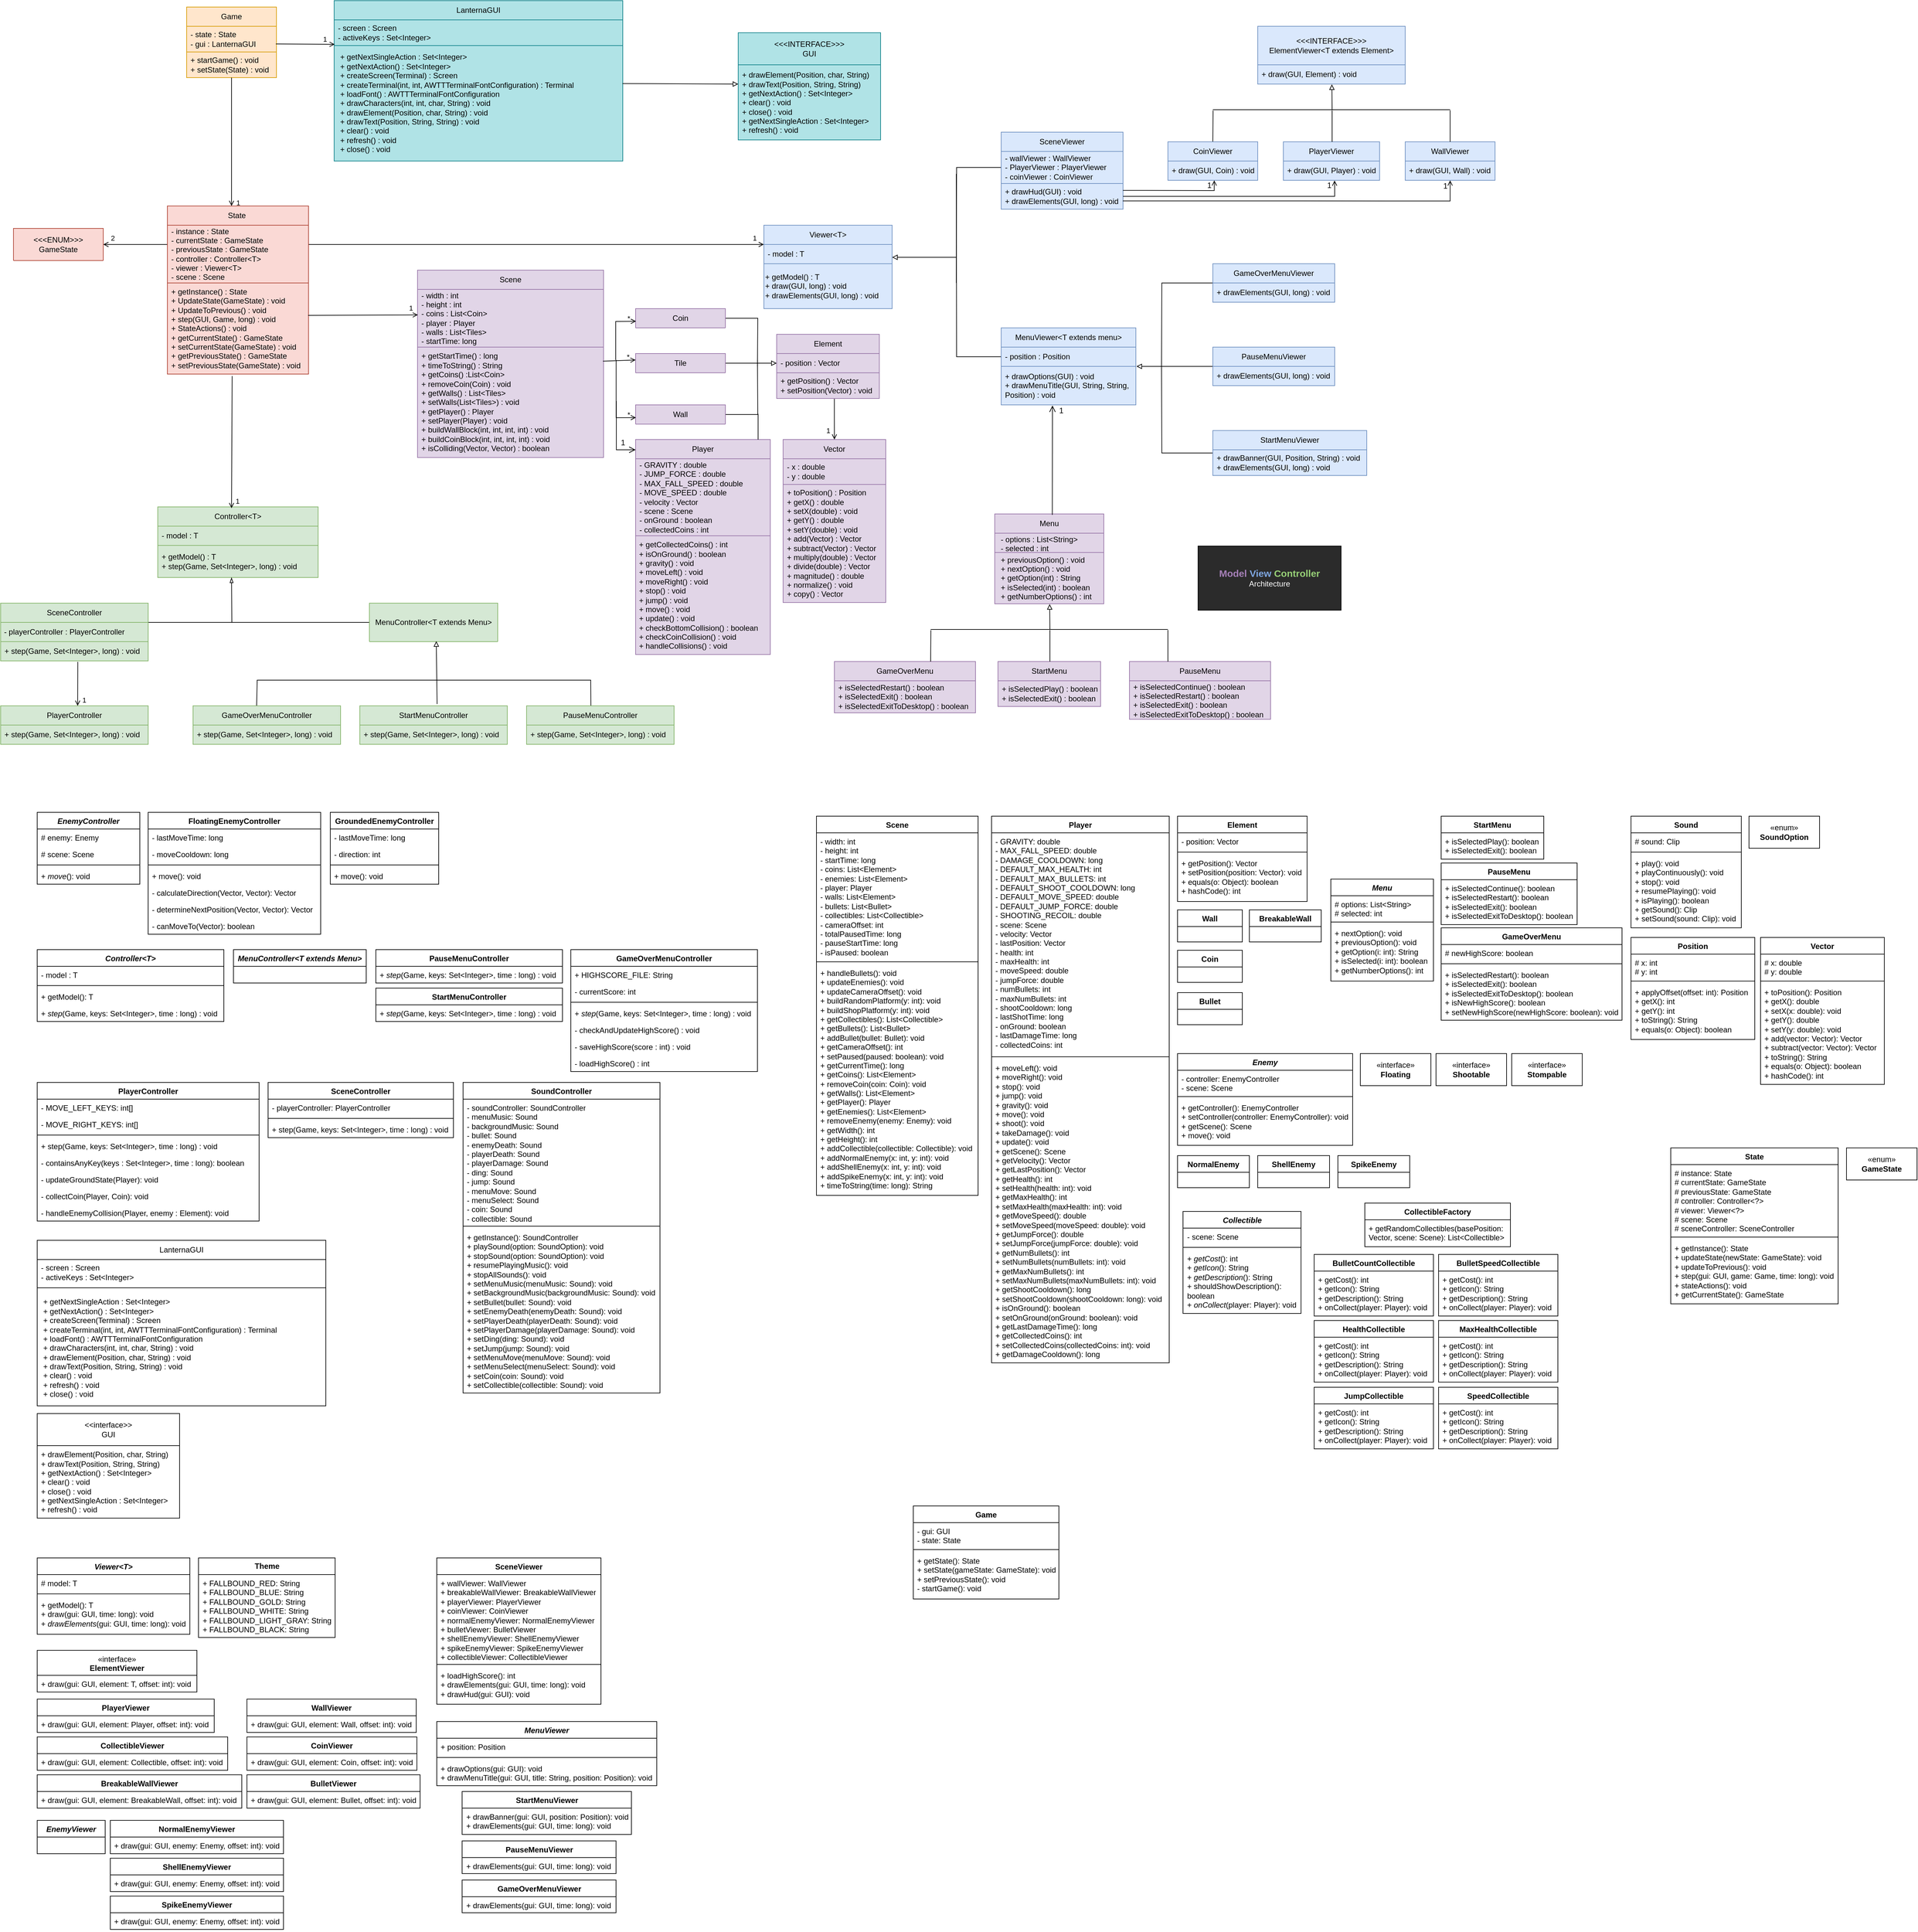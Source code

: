 <mxfile version="24.9.2">
  <diagram id="H3lMvGbhZpd5Ndb-k4yC" name="Página-1">
    <mxGraphModel dx="960" dy="525" grid="0" gridSize="10" guides="1" tooltips="1" connect="1" arrows="1" fold="1" page="1" pageScale="1" pageWidth="827" pageHeight="1169" background="#ffffff" math="0" shadow="0">
      <root>
        <mxCell id="0" />
        <mxCell id="1" parent="0" />
        <mxCell id="7yVTqU8jf3rbuftQxdGP-1" value="Game" style="swimlane;fontStyle=0;childLayout=stackLayout;horizontal=1;startSize=30;horizontalStack=0;resizeParent=1;resizeParentMax=0;resizeLast=0;collapsible=1;marginBottom=0;whiteSpace=wrap;html=1;fillColor=#ffe6cc;strokeColor=#d79b00;" parent="1" vertex="1">
          <mxGeometry x="330" y="250" width="140" height="110" as="geometry" />
        </mxCell>
        <mxCell id="7yVTqU8jf3rbuftQxdGP-2" value="- state : State&lt;div&gt;- gui : LanternaGUI&lt;/div&gt;" style="text;strokeColor=#d79b00;fillColor=#ffe6cc;align=left;verticalAlign=middle;spacingLeft=4;spacingRight=4;overflow=hidden;points=[[0,0.5],[1,0.5]];portConstraint=eastwest;rotatable=0;whiteSpace=wrap;html=1;" parent="7yVTqU8jf3rbuftQxdGP-1" vertex="1">
          <mxGeometry y="30" width="140" height="40" as="geometry" />
        </mxCell>
        <mxCell id="7yVTqU8jf3rbuftQxdGP-4" value="+ startGame() : void&lt;div&gt;+ setState(State) : void&lt;/div&gt;" style="text;strokeColor=#d79b00;fillColor=#ffe6cc;align=left;verticalAlign=middle;spacingLeft=4;spacingRight=4;overflow=hidden;points=[[0,0.5],[1,0.5]];portConstraint=eastwest;rotatable=0;whiteSpace=wrap;html=1;" parent="7yVTqU8jf3rbuftQxdGP-1" vertex="1">
          <mxGeometry y="70" width="140" height="40" as="geometry" />
        </mxCell>
        <mxCell id="7yVTqU8jf3rbuftQxdGP-10" value="&amp;nbsp; &amp;nbsp;2" style="edgeStyle=orthogonalEdgeStyle;rounded=0;orthogonalLoop=1;jettySize=auto;html=1;endArrow=open;endFill=0;labelBackgroundColor=none;" parent="1" source="7yVTqU8jf3rbuftQxdGP-6" edge="1">
          <mxGeometry x="0.807" y="-10" relative="1" as="geometry">
            <mxPoint x="200" y="620" as="targetPoint" />
            <mxPoint as="offset" />
          </mxGeometry>
        </mxCell>
        <mxCell id="7yVTqU8jf3rbuftQxdGP-21" value="1&amp;nbsp; &amp;nbsp;" style="edgeStyle=orthogonalEdgeStyle;rounded=0;orthogonalLoop=1;jettySize=auto;html=1;entryX=0;entryY=0.5;entryDx=0;entryDy=0;endArrow=open;endFill=0;labelBackgroundColor=none;" parent="1" source="7yVTqU8jf3rbuftQxdGP-6" target="7yVTqU8jf3rbuftQxdGP-16" edge="1">
          <mxGeometry x="0.972" y="10" relative="1" as="geometry">
            <mxPoint as="offset" />
          </mxGeometry>
        </mxCell>
        <mxCell id="7yVTqU8jf3rbuftQxdGP-6" value="State&amp;nbsp;" style="swimlane;fontStyle=0;childLayout=stackLayout;horizontal=1;startSize=30;horizontalStack=0;resizeParent=1;resizeParentMax=0;resizeLast=0;collapsible=1;marginBottom=0;whiteSpace=wrap;html=1;fillColor=#fad9d5;strokeColor=#ae4132;" parent="1" vertex="1">
          <mxGeometry x="300" y="560" width="220" height="120" as="geometry" />
        </mxCell>
        <mxCell id="7yVTqU8jf3rbuftQxdGP-7" value="- instance : State&lt;div&gt;- currentState : GameState&lt;/div&gt;&lt;div&gt;- previousState : GameState&lt;/div&gt;&lt;div&gt;- controller : Controller&amp;lt;T&amp;gt;&lt;/div&gt;&lt;div&gt;- viewer : Viewer&amp;lt;T&amp;gt;&lt;/div&gt;&lt;div&gt;- scene : Scene&lt;/div&gt;" style="text;strokeColor=#ae4132;fillColor=#fad9d5;align=left;verticalAlign=middle;spacingLeft=4;spacingRight=4;overflow=hidden;points=[[0,0.5],[1,0.5]];portConstraint=eastwest;rotatable=0;whiteSpace=wrap;html=1;" parent="7yVTqU8jf3rbuftQxdGP-6" vertex="1">
          <mxGeometry y="30" width="220" height="90" as="geometry" />
        </mxCell>
        <mxCell id="7yVTqU8jf3rbuftQxdGP-8" value="+ getInstance() : State&lt;div&gt;&lt;div&gt;+ UpdateState(GameState) : void&lt;/div&gt;&lt;div&gt;+ UpdateToPrevious() : void&lt;/div&gt;&lt;div&gt;+ step(GUI, Game, long) : void&lt;/div&gt;&lt;div&gt;+ StateActions() : void&lt;/div&gt;&lt;div&gt;+ getCurrentState() : GameState&lt;/div&gt;&lt;div&gt;+ setCurrentState(GameState) : void&lt;/div&gt;&lt;/div&gt;&lt;div&gt;&lt;div&gt;+ getPreviousState() : GameState&lt;/div&gt;&lt;div&gt;+ setPreviousState(GameState) : void&lt;/div&gt;&lt;/div&gt;" style="text;strokeColor=#ae4132;fillColor=#fad9d5;align=left;verticalAlign=middle;spacingLeft=4;spacingRight=4;overflow=hidden;points=[[0,0.5],[1,0.5]];portConstraint=eastwest;rotatable=0;whiteSpace=wrap;html=1;" parent="1" vertex="1">
          <mxGeometry x="300" y="680" width="220" height="142" as="geometry" />
        </mxCell>
        <mxCell id="7yVTqU8jf3rbuftQxdGP-11" value="&amp;lt;&amp;lt;&amp;lt;ENUM&amp;gt;&amp;gt;&amp;gt;&lt;div&gt;GameState&lt;/div&gt;" style="swimlane;fontStyle=0;childLayout=stackLayout;horizontal=1;startSize=75;horizontalStack=0;resizeParent=1;resizeParentMax=0;resizeLast=0;collapsible=1;marginBottom=0;whiteSpace=wrap;html=1;fillColor=#fad9d5;strokeColor=#ae4132;" parent="1" vertex="1">
          <mxGeometry x="60" y="595" width="140" height="50" as="geometry" />
        </mxCell>
        <mxCell id="7yVTqU8jf3rbuftQxdGP-16" value="Viewer&amp;lt;T&amp;gt;" style="swimlane;fontStyle=0;childLayout=stackLayout;horizontal=1;startSize=30;horizontalStack=0;resizeParent=1;resizeParentMax=0;resizeLast=0;collapsible=1;marginBottom=0;whiteSpace=wrap;html=1;fillColor=#dae8fc;strokeColor=#6c8ebf;" parent="1" vertex="1">
          <mxGeometry x="1230" y="590" width="200" height="60" as="geometry" />
        </mxCell>
        <mxCell id="7yVTqU8jf3rbuftQxdGP-17" value="- model : T" style="text;strokeColor=#6c8ebf;fillColor=#dae8fc;align=left;verticalAlign=middle;spacingLeft=4;spacingRight=4;overflow=hidden;points=[[0,0.5],[1,0.5]];portConstraint=eastwest;rotatable=0;whiteSpace=wrap;html=1;" parent="7yVTqU8jf3rbuftQxdGP-16" vertex="1">
          <mxGeometry y="30" width="200" height="30" as="geometry" />
        </mxCell>
        <mxCell id="7yVTqU8jf3rbuftQxdGP-24" value="+ getModel() : T&lt;div&gt;+ draw(GUI, long) : void&lt;/div&gt;&lt;div&gt;+ drawElements(GUI, long) : void&lt;/div&gt;" style="text;html=1;align=left;verticalAlign=middle;whiteSpace=wrap;rounded=0;fillColor=#dae8fc;strokeColor=#6c8ebf;" parent="1" vertex="1">
          <mxGeometry x="1230" y="650" width="200" height="70" as="geometry" />
        </mxCell>
        <mxCell id="7yVTqU8jf3rbuftQxdGP-25" value="MenuViewer&amp;lt;T extends menu&amp;gt;" style="swimlane;fontStyle=0;childLayout=stackLayout;horizontal=1;startSize=30;horizontalStack=0;resizeParent=1;resizeParentMax=0;resizeLast=0;collapsible=1;marginBottom=0;whiteSpace=wrap;html=1;fillColor=#dae8fc;strokeColor=#6c8ebf;" parent="1" vertex="1">
          <mxGeometry x="1600" y="750" width="210" height="120" as="geometry" />
        </mxCell>
        <mxCell id="7yVTqU8jf3rbuftQxdGP-119" style="edgeStyle=orthogonalEdgeStyle;rounded=0;orthogonalLoop=1;jettySize=auto;html=1;endArrow=none;endFill=0;" parent="7yVTqU8jf3rbuftQxdGP-25" source="7yVTqU8jf3rbuftQxdGP-26" edge="1">
          <mxGeometry relative="1" as="geometry">
            <mxPoint x="-70" y="-240.0" as="targetPoint" />
          </mxGeometry>
        </mxCell>
        <mxCell id="7yVTqU8jf3rbuftQxdGP-26" value="- position : Position" style="text;strokeColor=#6c8ebf;fillColor=#dae8fc;align=left;verticalAlign=middle;spacingLeft=4;spacingRight=4;overflow=hidden;points=[[0,0.5],[1,0.5]];portConstraint=eastwest;rotatable=0;whiteSpace=wrap;html=1;" parent="7yVTqU8jf3rbuftQxdGP-25" vertex="1">
          <mxGeometry y="30" width="210" height="30" as="geometry" />
        </mxCell>
        <mxCell id="7yVTqU8jf3rbuftQxdGP-27" value="+ drawOptions(GUI) : void&lt;div&gt;+ drawMenuTitle(GUI, String, String, Position) : void&lt;/div&gt;" style="text;strokeColor=#6c8ebf;fillColor=#dae8fc;align=left;verticalAlign=middle;spacingLeft=4;spacingRight=4;overflow=hidden;points=[[0,0.5],[1,0.5]];portConstraint=eastwest;rotatable=0;whiteSpace=wrap;html=1;" parent="7yVTqU8jf3rbuftQxdGP-25" vertex="1">
          <mxGeometry y="60" width="210" height="60" as="geometry" />
        </mxCell>
        <mxCell id="7yVTqU8jf3rbuftQxdGP-130" style="edgeStyle=orthogonalEdgeStyle;rounded=0;orthogonalLoop=1;jettySize=auto;html=1;endArrow=none;endFill=0;" parent="1" source="7yVTqU8jf3rbuftQxdGP-30" edge="1">
          <mxGeometry relative="1" as="geometry">
            <mxPoint x="1850" y="810" as="targetPoint" />
          </mxGeometry>
        </mxCell>
        <mxCell id="7yVTqU8jf3rbuftQxdGP-30" value="GameOverMenuViewer" style="swimlane;fontStyle=0;childLayout=stackLayout;horizontal=1;startSize=30;horizontalStack=0;resizeParent=1;resizeParentMax=0;resizeLast=0;collapsible=1;marginBottom=0;whiteSpace=wrap;html=1;fillColor=#dae8fc;strokeColor=#6c8ebf;" parent="1" vertex="1">
          <mxGeometry x="1930" y="650" width="190" height="60" as="geometry" />
        </mxCell>
        <mxCell id="7yVTqU8jf3rbuftQxdGP-31" value="+ drawElements(GUI, long) : void" style="text;strokeColor=#6c8ebf;fillColor=#dae8fc;align=left;verticalAlign=middle;spacingLeft=4;spacingRight=4;overflow=hidden;points=[[0,0.5],[1,0.5]];portConstraint=eastwest;rotatable=0;whiteSpace=wrap;html=1;" parent="7yVTqU8jf3rbuftQxdGP-30" vertex="1">
          <mxGeometry y="30" width="190" height="30" as="geometry" />
        </mxCell>
        <mxCell id="7yVTqU8jf3rbuftQxdGP-129" style="edgeStyle=orthogonalEdgeStyle;rounded=0;orthogonalLoop=1;jettySize=auto;html=1;endArrow=none;endFill=0;" parent="1" source="7yVTqU8jf3rbuftQxdGP-35" edge="1">
          <mxGeometry relative="1" as="geometry">
            <mxPoint x="1850" y="810" as="targetPoint" />
          </mxGeometry>
        </mxCell>
        <mxCell id="7yVTqU8jf3rbuftQxdGP-35" value="PauseMenuViewer" style="swimlane;fontStyle=0;childLayout=stackLayout;horizontal=1;startSize=30;horizontalStack=0;resizeParent=1;resizeParentMax=0;resizeLast=0;collapsible=1;marginBottom=0;whiteSpace=wrap;html=1;fillColor=#dae8fc;strokeColor=#6c8ebf;" parent="1" vertex="1">
          <mxGeometry x="1930" y="780" width="190" height="60" as="geometry" />
        </mxCell>
        <mxCell id="7yVTqU8jf3rbuftQxdGP-36" value="+ drawElements(GUI, long) : void" style="text;strokeColor=#6c8ebf;fillColor=#dae8fc;align=left;verticalAlign=middle;spacingLeft=4;spacingRight=4;overflow=hidden;points=[[0,0.5],[1,0.5]];portConstraint=eastwest;rotatable=0;whiteSpace=wrap;html=1;" parent="7yVTqU8jf3rbuftQxdGP-35" vertex="1">
          <mxGeometry y="30" width="190" height="30" as="geometry" />
        </mxCell>
        <mxCell id="7yVTqU8jf3rbuftQxdGP-131" style="edgeStyle=orthogonalEdgeStyle;rounded=0;orthogonalLoop=1;jettySize=auto;html=1;endArrow=none;endFill=0;" parent="1" source="7yVTqU8jf3rbuftQxdGP-44" edge="1">
          <mxGeometry relative="1" as="geometry">
            <mxPoint x="1850" y="810" as="targetPoint" />
          </mxGeometry>
        </mxCell>
        <mxCell id="7yVTqU8jf3rbuftQxdGP-44" value="StartMenuViewer" style="swimlane;fontStyle=0;childLayout=stackLayout;horizontal=1;startSize=30;horizontalStack=0;resizeParent=1;resizeParentMax=0;resizeLast=0;collapsible=1;marginBottom=0;whiteSpace=wrap;html=1;fillColor=#dae8fc;strokeColor=#6c8ebf;" parent="1" vertex="1">
          <mxGeometry x="1930" y="910" width="240" height="70" as="geometry" />
        </mxCell>
        <mxCell id="7yVTqU8jf3rbuftQxdGP-47" value="+ drawBanner(GUI, Position, String) : void&lt;div&gt;+ drawElements(GUI, long) : void&lt;/div&gt;" style="text;strokeColor=#6c8ebf;fillColor=#dae8fc;align=left;verticalAlign=middle;spacingLeft=4;spacingRight=4;overflow=hidden;points=[[0,0.5],[1,0.5]];portConstraint=eastwest;rotatable=0;whiteSpace=wrap;html=1;" parent="7yVTqU8jf3rbuftQxdGP-44" vertex="1">
          <mxGeometry y="30" width="240" height="40" as="geometry" />
        </mxCell>
        <mxCell id="7yVTqU8jf3rbuftQxdGP-49" value="SceneViewer" style="swimlane;fontStyle=0;childLayout=stackLayout;horizontal=1;startSize=30;horizontalStack=0;resizeParent=1;resizeParentMax=0;resizeLast=0;collapsible=1;marginBottom=0;whiteSpace=wrap;html=1;fillColor=#dae8fc;strokeColor=#6c8ebf;" parent="1" vertex="1">
          <mxGeometry x="1600" y="445" width="190" height="120" as="geometry" />
        </mxCell>
        <mxCell id="7yVTqU8jf3rbuftQxdGP-117" style="edgeStyle=orthogonalEdgeStyle;rounded=0;orthogonalLoop=1;jettySize=auto;html=1;endArrow=none;endFill=0;" parent="7yVTqU8jf3rbuftQxdGP-49" source="7yVTqU8jf3rbuftQxdGP-50" edge="1">
          <mxGeometry relative="1" as="geometry">
            <mxPoint x="-70" y="235" as="targetPoint" />
          </mxGeometry>
        </mxCell>
        <mxCell id="7yVTqU8jf3rbuftQxdGP-50" value="- wallViewer : WallViewer&lt;div&gt;- PlayerViewer : PlayerViewer&lt;/div&gt;&lt;div&gt;- coinViewer : CoinViewer&lt;/div&gt;" style="text;strokeColor=#6c8ebf;fillColor=#dae8fc;align=left;verticalAlign=middle;spacingLeft=4;spacingRight=4;overflow=hidden;points=[[0,0.5],[1,0.5]];portConstraint=eastwest;rotatable=0;whiteSpace=wrap;html=1;" parent="7yVTqU8jf3rbuftQxdGP-49" vertex="1">
          <mxGeometry y="30" width="190" height="50" as="geometry" />
        </mxCell>
        <mxCell id="7yVTqU8jf3rbuftQxdGP-51" value="+ drawHud(GUI) : void&lt;br&gt;&lt;div&gt;+ drawElements(GUI, long) : void&lt;/div&gt;" style="text;strokeColor=#6c8ebf;fillColor=#dae8fc;align=left;verticalAlign=middle;spacingLeft=4;spacingRight=4;overflow=hidden;points=[[0,0.5],[1,0.5]];portConstraint=eastwest;rotatable=0;whiteSpace=wrap;html=1;" parent="7yVTqU8jf3rbuftQxdGP-49" vertex="1">
          <mxGeometry y="80" width="190" height="40" as="geometry" />
        </mxCell>
        <mxCell id="7yVTqU8jf3rbuftQxdGP-59" value="WallViewer" style="swimlane;fontStyle=0;childLayout=stackLayout;horizontal=1;startSize=30;horizontalStack=0;resizeParent=1;resizeParentMax=0;resizeLast=0;collapsible=1;marginBottom=0;whiteSpace=wrap;html=1;fillColor=#dae8fc;strokeColor=#6c8ebf;" parent="1" vertex="1">
          <mxGeometry x="2230" y="460" width="140" height="60" as="geometry" />
        </mxCell>
        <mxCell id="7yVTqU8jf3rbuftQxdGP-60" value="+ draw(GUI, Wall) : void" style="text;strokeColor=#6c8ebf;fillColor=#dae8fc;align=left;verticalAlign=middle;spacingLeft=4;spacingRight=4;overflow=hidden;points=[[0,0.5],[1,0.5]];portConstraint=eastwest;rotatable=0;whiteSpace=wrap;html=1;" parent="7yVTqU8jf3rbuftQxdGP-59" vertex="1">
          <mxGeometry y="30" width="140" height="30" as="geometry" />
        </mxCell>
        <mxCell id="s2_W4ljT01zhnuVkcxhj-12" style="rounded=0;orthogonalLoop=1;jettySize=auto;html=1;exitX=0.5;exitY=0;exitDx=0;exitDy=0;entryX=0.001;entryY=0.63;entryDx=0;entryDy=0;entryPerimeter=0;endArrow=none;endFill=0;" parent="1" source="7yVTqU8jf3rbuftQxdGP-63" target="s2_W4ljT01zhnuVkcxhj-10" edge="1">
          <mxGeometry relative="1" as="geometry" />
        </mxCell>
        <mxCell id="7yVTqU8jf3rbuftQxdGP-63" value="CoinViewer" style="swimlane;fontStyle=0;childLayout=stackLayout;horizontal=1;startSize=30;horizontalStack=0;resizeParent=1;resizeParentMax=0;resizeLast=0;collapsible=1;marginBottom=0;whiteSpace=wrap;html=1;fillColor=#dae8fc;strokeColor=#6c8ebf;" parent="1" vertex="1">
          <mxGeometry x="1860" y="460" width="140" height="60" as="geometry" />
        </mxCell>
        <mxCell id="7yVTqU8jf3rbuftQxdGP-64" value="+ draw(GUI, Coin) : void" style="text;strokeColor=#6c8ebf;fillColor=#dae8fc;align=left;verticalAlign=middle;spacingLeft=4;spacingRight=4;overflow=hidden;points=[[0,0.5],[1,0.5]];portConstraint=eastwest;rotatable=0;whiteSpace=wrap;html=1;" parent="7yVTqU8jf3rbuftQxdGP-63" vertex="1">
          <mxGeometry y="30" width="140" height="30" as="geometry" />
        </mxCell>
        <mxCell id="7yVTqU8jf3rbuftQxdGP-67" value="PlayerViewer" style="swimlane;fontStyle=0;childLayout=stackLayout;horizontal=1;startSize=30;horizontalStack=0;resizeParent=1;resizeParentMax=0;resizeLast=0;collapsible=1;marginBottom=0;whiteSpace=wrap;html=1;fillColor=#dae8fc;strokeColor=#6c8ebf;" parent="1" vertex="1">
          <mxGeometry x="2040" y="460" width="150" height="60" as="geometry" />
        </mxCell>
        <mxCell id="7yVTqU8jf3rbuftQxdGP-68" value="+ draw(GUI, Player) : void" style="text;strokeColor=#6c8ebf;fillColor=#dae8fc;align=left;verticalAlign=middle;spacingLeft=4;spacingRight=4;overflow=hidden;points=[[0,0.5],[1,0.5]];portConstraint=eastwest;rotatable=0;whiteSpace=wrap;html=1;" parent="7yVTqU8jf3rbuftQxdGP-67" vertex="1">
          <mxGeometry y="30" width="150" height="30" as="geometry" />
        </mxCell>
        <mxCell id="7yVTqU8jf3rbuftQxdGP-75" value="&amp;lt;&amp;lt;&amp;lt;INTERFACE&amp;gt;&amp;gt;&amp;gt;&lt;div&gt;ElementViewer&amp;lt;T extends Element&amp;gt;&lt;/div&gt;" style="swimlane;fontStyle=0;childLayout=stackLayout;horizontal=1;startSize=60;horizontalStack=0;resizeParent=1;resizeParentMax=0;resizeLast=0;collapsible=1;marginBottom=0;whiteSpace=wrap;html=1;fillColor=#dae8fc;strokeColor=#6c8ebf;" parent="1" vertex="1">
          <mxGeometry x="2000" y="280" width="230" height="90" as="geometry" />
        </mxCell>
        <mxCell id="7yVTqU8jf3rbuftQxdGP-76" value="+ draw(GUI, Element) : void" style="text;strokeColor=#6c8ebf;fillColor=#dae8fc;align=left;verticalAlign=middle;spacingLeft=4;spacingRight=4;overflow=hidden;points=[[0,0.5],[1,0.5]];portConstraint=eastwest;rotatable=0;whiteSpace=wrap;html=1;" parent="7yVTqU8jf3rbuftQxdGP-75" vertex="1">
          <mxGeometry y="60" width="230" height="30" as="geometry" />
        </mxCell>
        <mxCell id="7yVTqU8jf3rbuftQxdGP-82" value="Controller&amp;lt;T&amp;gt;" style="swimlane;fontStyle=0;childLayout=stackLayout;horizontal=1;startSize=30;horizontalStack=0;resizeParent=1;resizeParentMax=0;resizeLast=0;collapsible=1;marginBottom=0;whiteSpace=wrap;html=1;fillColor=#d5e8d4;strokeColor=#82b366;" parent="1" vertex="1">
          <mxGeometry x="285" y="1029" width="250" height="110" as="geometry" />
        </mxCell>
        <mxCell id="7yVTqU8jf3rbuftQxdGP-83" value="- model : T" style="text;strokeColor=#82b366;fillColor=#d5e8d4;align=left;verticalAlign=middle;spacingLeft=4;spacingRight=4;overflow=hidden;points=[[0,0.5],[1,0.5]];portConstraint=eastwest;rotatable=0;whiteSpace=wrap;html=1;" parent="7yVTqU8jf3rbuftQxdGP-82" vertex="1">
          <mxGeometry y="30" width="250" height="30" as="geometry" />
        </mxCell>
        <mxCell id="7yVTqU8jf3rbuftQxdGP-84" value="+ getModel() : T&lt;div&gt;+ step(Game, Set&amp;lt;Integer&amp;gt;, long) : void&lt;/div&gt;" style="text;strokeColor=#82b366;fillColor=#d5e8d4;align=left;verticalAlign=middle;spacingLeft=4;spacingRight=4;overflow=hidden;points=[[0,0.5],[1,0.5]];portConstraint=eastwest;rotatable=0;whiteSpace=wrap;html=1;" parent="7yVTqU8jf3rbuftQxdGP-82" vertex="1">
          <mxGeometry y="60" width="250" height="50" as="geometry" />
        </mxCell>
        <mxCell id="7yVTqU8jf3rbuftQxdGP-86" value="1" style="endArrow=open;html=1;rounded=0;exitX=0.459;exitY=1.022;exitDx=0;exitDy=0;exitPerimeter=0;entryX=0.46;entryY=0.018;entryDx=0;entryDy=0;entryPerimeter=0;endFill=0;labelBackgroundColor=none;" parent="1" source="7yVTqU8jf3rbuftQxdGP-8" target="7yVTqU8jf3rbuftQxdGP-82" edge="1">
          <mxGeometry x="0.893" y="9" width="50" height="50" relative="1" as="geometry">
            <mxPoint x="590" y="570" as="sourcePoint" />
            <mxPoint x="640" y="520" as="targetPoint" />
            <mxPoint as="offset" />
          </mxGeometry>
        </mxCell>
        <mxCell id="7yVTqU8jf3rbuftQxdGP-116" style="edgeStyle=orthogonalEdgeStyle;rounded=0;orthogonalLoop=1;jettySize=auto;html=1;endArrow=none;endFill=0;" parent="1" source="7yVTqU8jf3rbuftQxdGP-87" edge="1">
          <mxGeometry relative="1" as="geometry">
            <mxPoint x="380" y="1209" as="targetPoint" />
          </mxGeometry>
        </mxCell>
        <mxCell id="7yVTqU8jf3rbuftQxdGP-87" value="MenuController&amp;lt;T extends Menu&amp;gt;" style="swimlane;fontStyle=0;childLayout=stackLayout;horizontal=1;startSize=60;horizontalStack=0;resizeParent=1;resizeParentMax=0;resizeLast=0;collapsible=1;marginBottom=0;whiteSpace=wrap;html=1;fillColor=#d5e8d4;strokeColor=#82b366;" parent="1" vertex="1">
          <mxGeometry x="615" y="1179" width="200" height="60" as="geometry" />
        </mxCell>
        <mxCell id="7yVTqU8jf3rbuftQxdGP-91" value="GameOverMenuController" style="swimlane;fontStyle=0;childLayout=stackLayout;horizontal=1;startSize=30;horizontalStack=0;resizeParent=1;resizeParentMax=0;resizeLast=0;collapsible=1;marginBottom=0;whiteSpace=wrap;html=1;fillColor=#d5e8d4;strokeColor=#82b366;" parent="1" vertex="1">
          <mxGeometry x="340" y="1339" width="230" height="60" as="geometry" />
        </mxCell>
        <mxCell id="7yVTqU8jf3rbuftQxdGP-92" value="+ step(Game, Set&amp;lt;Integer&amp;gt;, long) : void" style="text;strokeColor=#82b366;fillColor=#d5e8d4;align=left;verticalAlign=middle;spacingLeft=4;spacingRight=4;overflow=hidden;points=[[0,0.5],[1,0.5]];portConstraint=eastwest;rotatable=0;whiteSpace=wrap;html=1;" parent="7yVTqU8jf3rbuftQxdGP-91" vertex="1">
          <mxGeometry y="30" width="230" height="30" as="geometry" />
        </mxCell>
        <mxCell id="7yVTqU8jf3rbuftQxdGP-95" value="StartMenuController" style="swimlane;fontStyle=0;childLayout=stackLayout;horizontal=1;startSize=30;horizontalStack=0;resizeParent=1;resizeParentMax=0;resizeLast=0;collapsible=1;marginBottom=0;whiteSpace=wrap;html=1;fillColor=#d5e8d4;strokeColor=#82b366;" parent="1" vertex="1">
          <mxGeometry x="600" y="1339" width="230" height="60" as="geometry" />
        </mxCell>
        <mxCell id="7yVTqU8jf3rbuftQxdGP-96" value="+ step(Game, Set&amp;lt;Integer&amp;gt;, long) : void" style="text;strokeColor=#82b366;fillColor=#d5e8d4;align=left;verticalAlign=middle;spacingLeft=4;spacingRight=4;overflow=hidden;points=[[0,0.5],[1,0.5]];portConstraint=eastwest;rotatable=0;whiteSpace=wrap;html=1;" parent="7yVTqU8jf3rbuftQxdGP-95" vertex="1">
          <mxGeometry y="30" width="230" height="30" as="geometry" />
        </mxCell>
        <mxCell id="7yVTqU8jf3rbuftQxdGP-101" value="" style="endArrow=block;html=1;rounded=0;exitX=0.524;exitY=-0.046;exitDx=0;exitDy=0;exitPerimeter=0;entryX=0.521;entryY=0.988;entryDx=0;entryDy=0;entryPerimeter=0;endFill=0;" parent="1" source="7yVTqU8jf3rbuftQxdGP-95" target="7yVTqU8jf3rbuftQxdGP-87" edge="1">
          <mxGeometry width="50" height="50" relative="1" as="geometry">
            <mxPoint x="640" y="1319" as="sourcePoint" />
            <mxPoint x="690" y="1269" as="targetPoint" />
          </mxGeometry>
        </mxCell>
        <mxCell id="7yVTqU8jf3rbuftQxdGP-102" value="" style="endArrow=none;html=1;rounded=0;exitX=0.431;exitY=-0.007;exitDx=0;exitDy=0;exitPerimeter=0;entryX=0.436;entryY=0.031;entryDx=0;entryDy=0;entryPerimeter=0;" parent="1" source="7yVTqU8jf3rbuftQxdGP-91" target="7yVTqU8jf3rbuftQxdGP-97" edge="1">
          <mxGeometry width="50" height="50" relative="1" as="geometry">
            <mxPoint x="640" y="1319" as="sourcePoint" />
            <mxPoint x="960" y="1336" as="targetPoint" />
            <Array as="points">
              <mxPoint x="440" y="1299" />
              <mxPoint x="960" y="1299" />
            </Array>
          </mxGeometry>
        </mxCell>
        <mxCell id="7yVTqU8jf3rbuftQxdGP-97" value="PauseMenuController" style="swimlane;fontStyle=0;childLayout=stackLayout;horizontal=1;startSize=30;horizontalStack=0;resizeParent=1;resizeParentMax=0;resizeLast=0;collapsible=1;marginBottom=0;whiteSpace=wrap;html=1;fillColor=#d5e8d4;strokeColor=#82b366;" parent="1" vertex="1">
          <mxGeometry x="860" y="1339" width="230" height="60" as="geometry" />
        </mxCell>
        <mxCell id="7yVTqU8jf3rbuftQxdGP-98" value="+ step(Game, Set&amp;lt;Integer&amp;gt;, long) : void" style="text;strokeColor=#82b366;fillColor=#d5e8d4;align=left;verticalAlign=middle;spacingLeft=4;spacingRight=4;overflow=hidden;points=[[0,0.5],[1,0.5]];portConstraint=eastwest;rotatable=0;whiteSpace=wrap;html=1;" parent="7yVTqU8jf3rbuftQxdGP-97" vertex="1">
          <mxGeometry y="30" width="230" height="30" as="geometry" />
        </mxCell>
        <mxCell id="7yVTqU8jf3rbuftQxdGP-115" style="edgeStyle=orthogonalEdgeStyle;rounded=0;orthogonalLoop=1;jettySize=auto;html=1;endArrow=blockThin;endFill=0;" parent="1" source="7yVTqU8jf3rbuftQxdGP-104" edge="1">
          <mxGeometry relative="1" as="geometry">
            <mxPoint x="400" y="1139" as="targetPoint" />
          </mxGeometry>
        </mxCell>
        <mxCell id="7yVTqU8jf3rbuftQxdGP-104" value="SceneController" style="swimlane;fontStyle=0;childLayout=stackLayout;horizontal=1;startSize=30;horizontalStack=0;resizeParent=1;resizeParentMax=0;resizeLast=0;collapsible=1;marginBottom=0;whiteSpace=wrap;html=1;fillColor=#d5e8d4;strokeColor=#82b366;" parent="1" vertex="1">
          <mxGeometry x="40" y="1179" width="230" height="60" as="geometry" />
        </mxCell>
        <mxCell id="7yVTqU8jf3rbuftQxdGP-107" value="&amp;nbsp;- playerController : PlayerController" style="text;html=1;align=left;verticalAlign=middle;whiteSpace=wrap;rounded=0;fillColor=#d5e8d4;strokeColor=#82b366;" parent="7yVTqU8jf3rbuftQxdGP-104" vertex="1">
          <mxGeometry y="30" width="230" height="30" as="geometry" />
        </mxCell>
        <mxCell id="7yVTqU8jf3rbuftQxdGP-105" value="+ step(Game, Set&amp;lt;Integer&amp;gt;, long) : void" style="text;strokeColor=#82b366;fillColor=#d5e8d4;align=left;verticalAlign=middle;spacingLeft=4;spacingRight=4;overflow=hidden;points=[[0,0.5],[1,0.5]];portConstraint=eastwest;rotatable=0;whiteSpace=wrap;html=1;" parent="1" vertex="1">
          <mxGeometry x="40" y="1239" width="230" height="30" as="geometry" />
        </mxCell>
        <mxCell id="7yVTqU8jf3rbuftQxdGP-108" value="PlayerController" style="swimlane;fontStyle=0;childLayout=stackLayout;horizontal=1;startSize=30;horizontalStack=0;resizeParent=1;resizeParentMax=0;resizeLast=0;collapsible=1;marginBottom=0;whiteSpace=wrap;html=1;fillColor=#d5e8d4;strokeColor=#82b366;" parent="1" vertex="1">
          <mxGeometry x="40" y="1339" width="230" height="60" as="geometry" />
        </mxCell>
        <mxCell id="7yVTqU8jf3rbuftQxdGP-112" value="+ step(Game, Set&amp;lt;Integer&amp;gt;, long) : void" style="text;strokeColor=#82b366;fillColor=#d5e8d4;align=left;verticalAlign=middle;spacingLeft=4;spacingRight=4;overflow=hidden;points=[[0,0.5],[1,0.5]];portConstraint=eastwest;rotatable=0;whiteSpace=wrap;html=1;" parent="7yVTqU8jf3rbuftQxdGP-108" vertex="1">
          <mxGeometry y="30" width="230" height="30" as="geometry" />
        </mxCell>
        <mxCell id="7yVTqU8jf3rbuftQxdGP-114" value="1" style="endArrow=open;html=1;rounded=0;exitX=0.523;exitY=1.052;exitDx=0;exitDy=0;exitPerimeter=0;entryX=0.522;entryY=0;entryDx=0;entryDy=0;entryPerimeter=0;endFill=0;labelBackgroundColor=none;" parent="1" source="7yVTqU8jf3rbuftQxdGP-105" target="7yVTqU8jf3rbuftQxdGP-108" edge="1">
          <mxGeometry x="0.736" y="10" width="50" height="50" relative="1" as="geometry">
            <mxPoint x="170" y="1369" as="sourcePoint" />
            <mxPoint x="220" y="1319" as="targetPoint" />
            <mxPoint as="offset" />
          </mxGeometry>
        </mxCell>
        <mxCell id="7yVTqU8jf3rbuftQxdGP-120" value="" style="endArrow=block;html=1;rounded=0;entryX=1;entryY=0.667;entryDx=0;entryDy=0;entryPerimeter=0;endFill=0;" parent="1" target="7yVTqU8jf3rbuftQxdGP-17" edge="1">
          <mxGeometry width="50" height="50" relative="1" as="geometry">
            <mxPoint x="1530" y="640" as="sourcePoint" />
            <mxPoint x="1710" y="600" as="targetPoint" />
          </mxGeometry>
        </mxCell>
        <mxCell id="7yVTqU8jf3rbuftQxdGP-132" value="" style="endArrow=block;html=1;rounded=0;endFill=0;" parent="1" edge="1">
          <mxGeometry width="50" height="50" relative="1" as="geometry">
            <mxPoint x="1850" y="810" as="sourcePoint" />
            <mxPoint x="1811" y="810" as="targetPoint" />
          </mxGeometry>
        </mxCell>
        <mxCell id="7yVTqU8jf3rbuftQxdGP-137" value="Vector" style="swimlane;fontStyle=0;childLayout=stackLayout;horizontal=1;startSize=30;horizontalStack=0;resizeParent=1;resizeParentMax=0;resizeLast=0;collapsible=1;marginBottom=0;whiteSpace=wrap;html=1;fillColor=#e1d5e7;strokeColor=#9673a6;" parent="1" vertex="1">
          <mxGeometry x="1260" y="924" width="160" height="254" as="geometry" />
        </mxCell>
        <mxCell id="7yVTqU8jf3rbuftQxdGP-138" value="- x : double&lt;div&gt;- y : double&lt;/div&gt;" style="text;strokeColor=#9673a6;fillColor=#e1d5e7;align=left;verticalAlign=middle;spacingLeft=4;spacingRight=4;overflow=hidden;points=[[0,0.5],[1,0.5]];portConstraint=eastwest;rotatable=0;whiteSpace=wrap;html=1;" parent="7yVTqU8jf3rbuftQxdGP-137" vertex="1">
          <mxGeometry y="30" width="160" height="40" as="geometry" />
        </mxCell>
        <mxCell id="7yVTqU8jf3rbuftQxdGP-139" value="&lt;div&gt;&lt;span style=&quot;background-color: initial;&quot;&gt;+ toPosition() : Position&lt;/span&gt;&lt;/div&gt;+ getX() : double&lt;div&gt;+ setX(double) : void&lt;/div&gt;&lt;div&gt;+ getY() : double&lt;/div&gt;&lt;div&gt;+ setY(double) : void&lt;/div&gt;&lt;div&gt;+ add(Vector) : Vector&lt;/div&gt;&lt;div&gt;+ subtract(Vector) : Vector&lt;/div&gt;&lt;div&gt;+ multiply(double) : Vector&lt;/div&gt;&lt;div&gt;+ divide(double) : Vector&lt;/div&gt;&lt;div&gt;+ magnitude() : double&lt;/div&gt;&lt;div&gt;+ normalize() : void&lt;/div&gt;&lt;div&gt;+ copy() : Vector&lt;/div&gt;" style="text;strokeColor=#9673a6;fillColor=#e1d5e7;align=left;verticalAlign=middle;spacingLeft=4;spacingRight=4;overflow=hidden;points=[[0,0.5],[1,0.5]];portConstraint=eastwest;rotatable=0;whiteSpace=wrap;html=1;" parent="7yVTqU8jf3rbuftQxdGP-137" vertex="1">
          <mxGeometry y="70" width="160" height="184" as="geometry" />
        </mxCell>
        <mxCell id="7yVTqU8jf3rbuftQxdGP-141" value="1" style="edgeStyle=orthogonalEdgeStyle;rounded=0;orthogonalLoop=1;jettySize=auto;html=1;endArrow=open;endFill=0;labelBackgroundColor=none;" parent="1" source="7yVTqU8jf3rbuftQxdGP-1" edge="1">
          <mxGeometry x="0.946" y="10" relative="1" as="geometry">
            <mxPoint x="400" y="560" as="targetPoint" />
            <mxPoint as="offset" />
          </mxGeometry>
        </mxCell>
        <mxCell id="7yVTqU8jf3rbuftQxdGP-142" value="Scene" style="swimlane;fontStyle=0;childLayout=stackLayout;horizontal=1;startSize=30;horizontalStack=0;resizeParent=1;resizeParentMax=0;resizeLast=0;collapsible=1;marginBottom=0;whiteSpace=wrap;html=1;fillColor=#e1d5e7;strokeColor=#9673a6;" parent="1" vertex="1">
          <mxGeometry x="690" y="660" width="290" height="292" as="geometry" />
        </mxCell>
        <mxCell id="7yVTqU8jf3rbuftQxdGP-143" value="- width : int&lt;div&gt;- height : int&lt;/div&gt;&lt;div&gt;- coins : List&amp;lt;Coin&amp;gt;&lt;/div&gt;&lt;div&gt;- player : Player&lt;/div&gt;&lt;div&gt;- walls : List&amp;lt;Tiles&amp;gt;&lt;/div&gt;&lt;div&gt;- startTime: long&lt;/div&gt;" style="text;strokeColor=#9673a6;fillColor=#e1d5e7;align=left;verticalAlign=middle;spacingLeft=4;spacingRight=4;overflow=hidden;points=[[0,0.5],[1,0.5]];portConstraint=eastwest;rotatable=0;whiteSpace=wrap;html=1;" parent="7yVTqU8jf3rbuftQxdGP-142" vertex="1">
          <mxGeometry y="30" width="290" height="90" as="geometry" />
        </mxCell>
        <mxCell id="7yVTqU8jf3rbuftQxdGP-144" value="+ getStartTime() : long&lt;div&gt;+ timeToString() : String&lt;/div&gt;&lt;div&gt;+ getCoins() :List&amp;lt;Coin&amp;gt;&lt;/div&gt;&lt;div&gt;+ removeCoin(Coin) : void&lt;/div&gt;&lt;div&gt;+ getWalls() : List&amp;lt;Tiles&amp;gt;&lt;/div&gt;&lt;div&gt;+ setWalls(List&amp;lt;Tiles&amp;gt;) : void&lt;/div&gt;&lt;div&gt;+ getPlayer() : Player&lt;/div&gt;&lt;div&gt;+ setPlayer(Player) : void&lt;/div&gt;&lt;div&gt;+ buildWallBlock(int, int, int, int) : void&lt;/div&gt;&lt;div&gt;+ buildCoinBlock(int, int, int, int) : void&lt;/div&gt;&lt;div&gt;+ isColliding(Vector, Vector) : boolean&lt;/div&gt;" style="text;strokeColor=#9673a6;fillColor=#e1d5e7;align=left;verticalAlign=middle;spacingLeft=4;spacingRight=4;overflow=hidden;points=[[0,0.5],[1,0.5]];portConstraint=eastwest;rotatable=0;whiteSpace=wrap;html=1;" parent="7yVTqU8jf3rbuftQxdGP-142" vertex="1">
          <mxGeometry y="120" width="290" height="172" as="geometry" />
        </mxCell>
        <mxCell id="7yVTqU8jf3rbuftQxdGP-146" value="Element" style="swimlane;fontStyle=0;childLayout=stackLayout;horizontal=1;startSize=30;horizontalStack=0;resizeParent=1;resizeParentMax=0;resizeLast=0;collapsible=1;marginBottom=0;whiteSpace=wrap;html=1;fillColor=#e1d5e7;strokeColor=#9673a6;" parent="1" vertex="1">
          <mxGeometry x="1250" y="760" width="160" height="100" as="geometry" />
        </mxCell>
        <mxCell id="7yVTqU8jf3rbuftQxdGP-147" value="- position : Vector" style="text;strokeColor=#9673a6;fillColor=#e1d5e7;align=left;verticalAlign=middle;spacingLeft=4;spacingRight=4;overflow=hidden;points=[[0,0.5],[1,0.5]];portConstraint=eastwest;rotatable=0;whiteSpace=wrap;html=1;" parent="7yVTqU8jf3rbuftQxdGP-146" vertex="1">
          <mxGeometry y="30" width="160" height="30" as="geometry" />
        </mxCell>
        <mxCell id="7yVTqU8jf3rbuftQxdGP-148" value="+ getPosition() : Vector&lt;div&gt;+ setPosition(Vector) : void&lt;/div&gt;" style="text;strokeColor=#9673a6;fillColor=#e1d5e7;align=left;verticalAlign=middle;spacingLeft=4;spacingRight=4;overflow=hidden;points=[[0,0.5],[1,0.5]];portConstraint=eastwest;rotatable=0;whiteSpace=wrap;html=1;" parent="7yVTqU8jf3rbuftQxdGP-146" vertex="1">
          <mxGeometry y="60" width="160" height="40" as="geometry" />
        </mxCell>
        <mxCell id="7yVTqU8jf3rbuftQxdGP-200" style="edgeStyle=orthogonalEdgeStyle;rounded=0;orthogonalLoop=1;jettySize=auto;html=1;endArrow=none;endFill=0;" parent="1" source="7yVTqU8jf3rbuftQxdGP-150" edge="1">
          <mxGeometry relative="1" as="geometry">
            <mxPoint x="1220" y="810" as="targetPoint" />
          </mxGeometry>
        </mxCell>
        <mxCell id="7yVTqU8jf3rbuftQxdGP-150" value="Coin" style="swimlane;fontStyle=0;childLayout=stackLayout;horizontal=1;startSize=30;horizontalStack=0;resizeParent=1;resizeParentMax=0;resizeLast=0;collapsible=1;marginBottom=0;whiteSpace=wrap;html=1;fillColor=#e1d5e7;strokeColor=#9673a6;" parent="1" vertex="1">
          <mxGeometry x="1030" y="720" width="140" height="30" as="geometry" />
        </mxCell>
        <mxCell id="7yVTqU8jf3rbuftQxdGP-198" style="edgeStyle=orthogonalEdgeStyle;rounded=0;orthogonalLoop=1;jettySize=auto;html=1;endArrow=block;endFill=0;" parent="1" source="7yVTqU8jf3rbuftQxdGP-154" target="7yVTqU8jf3rbuftQxdGP-147" edge="1">
          <mxGeometry relative="1" as="geometry" />
        </mxCell>
        <mxCell id="7yVTqU8jf3rbuftQxdGP-154" value="Tile" style="swimlane;fontStyle=0;childLayout=stackLayout;horizontal=1;startSize=30;horizontalStack=0;resizeParent=1;resizeParentMax=0;resizeLast=0;collapsible=1;marginBottom=0;whiteSpace=wrap;html=1;fillColor=#e1d5e7;strokeColor=#9673a6;" parent="1" vertex="1">
          <mxGeometry x="1030" y="790" width="140" height="30" as="geometry" />
        </mxCell>
        <mxCell id="7yVTqU8jf3rbuftQxdGP-161" value="&amp;nbsp;+ getCollectedCoins() : int&lt;div&gt;&amp;nbsp;+ isOnGround() : boolean&lt;/div&gt;&lt;div&gt;&amp;nbsp;+ gravity() : void&lt;/div&gt;&lt;div&gt;&amp;nbsp;+ moveLeft() : void&lt;/div&gt;&lt;div&gt;&amp;nbsp;+ moveRight() : void&lt;/div&gt;&lt;div&gt;&amp;nbsp;+ stop() : void&lt;/div&gt;&lt;div&gt;&amp;nbsp;+ jump() : void&lt;/div&gt;&lt;div&gt;&amp;nbsp;+ move() : void&lt;/div&gt;&lt;div&gt;&amp;nbsp;+ update() : void&lt;/div&gt;&lt;div&gt;&amp;nbsp;+ checkBottomCollision() : boolean&lt;/div&gt;&lt;div&gt;&amp;nbsp;+ checkCoinCollision() : void&lt;/div&gt;&lt;div&gt;&amp;nbsp;+ handleCollisions() : void&lt;/div&gt;" style="rounded=0;whiteSpace=wrap;html=1;align=left;fillColor=#e1d5e7;strokeColor=#9673a6;" parent="1" vertex="1">
          <mxGeometry x="1030" y="1074" width="210" height="185" as="geometry" />
        </mxCell>
        <mxCell id="7yVTqU8jf3rbuftQxdGP-199" style="edgeStyle=orthogonalEdgeStyle;rounded=0;orthogonalLoop=1;jettySize=auto;html=1;endArrow=none;endFill=0;" parent="1" source="7yVTqU8jf3rbuftQxdGP-162" edge="1">
          <mxGeometry relative="1" as="geometry">
            <mxPoint x="1220" y="800" as="targetPoint" />
          </mxGeometry>
        </mxCell>
        <mxCell id="7yVTqU8jf3rbuftQxdGP-162" value="Wall" style="swimlane;fontStyle=0;childLayout=stackLayout;horizontal=1;startSize=30;horizontalStack=0;resizeParent=1;resizeParentMax=0;resizeLast=0;collapsible=1;marginBottom=0;whiteSpace=wrap;html=1;fillColor=#e1d5e7;strokeColor=#9673a6;" parent="1" vertex="1">
          <mxGeometry x="1030" y="870" width="140" height="30" as="geometry" />
        </mxCell>
        <mxCell id="7yVTqU8jf3rbuftQxdGP-163" value="&lt;div&gt;&amp;lt;&amp;lt;&amp;lt;INTERFACE&amp;gt;&amp;gt;&amp;gt;&lt;/div&gt;GUI" style="swimlane;fontStyle=0;childLayout=stackLayout;horizontal=1;startSize=50;horizontalStack=0;resizeParent=1;resizeParentMax=0;resizeLast=0;collapsible=1;marginBottom=0;whiteSpace=wrap;html=1;fillColor=#b0e3e6;strokeColor=#0e8088;" parent="1" vertex="1">
          <mxGeometry x="1190" y="290" width="222" height="167" as="geometry" />
        </mxCell>
        <mxCell id="7yVTqU8jf3rbuftQxdGP-164" value="+ drawElement(Position, char, String)&lt;div&gt;+ drawText(Position, String, String)&lt;/div&gt;&lt;div&gt;+ getNextAction() : Set&amp;lt;Integer&amp;gt;&lt;/div&gt;&lt;div&gt;+ clear() : void&lt;/div&gt;&lt;div&gt;+ close() : void&lt;/div&gt;&lt;div&gt;+ getNextSingleAction : Set&amp;lt;Integer&amp;gt;&lt;/div&gt;&lt;div&gt;+ refresh() : void&lt;/div&gt;" style="text;strokeColor=#0e8088;fillColor=#b0e3e6;align=left;verticalAlign=middle;spacingLeft=4;spacingRight=4;overflow=hidden;points=[[0,0.5],[1,0.5]];portConstraint=eastwest;rotatable=0;whiteSpace=wrap;html=1;" parent="7yVTqU8jf3rbuftQxdGP-163" vertex="1">
          <mxGeometry y="50" width="222" height="117" as="geometry" />
        </mxCell>
        <mxCell id="7yVTqU8jf3rbuftQxdGP-167" value="LanternaGUI" style="swimlane;fontStyle=0;childLayout=stackLayout;horizontal=1;startSize=30;horizontalStack=0;resizeParent=1;resizeParentMax=0;resizeLast=0;collapsible=1;marginBottom=0;whiteSpace=wrap;html=1;fillColor=#b0e3e6;strokeColor=#0e8088;" parent="1" vertex="1">
          <mxGeometry x="560" y="240" width="450" height="250" as="geometry" />
        </mxCell>
        <mxCell id="7yVTqU8jf3rbuftQxdGP-168" value="- screen : Screen&lt;div&gt;- activeKeys : Set&amp;lt;Integer&amp;gt;&lt;/div&gt;" style="text;strokeColor=#0e8088;fillColor=#b0e3e6;align=left;verticalAlign=middle;spacingLeft=4;spacingRight=4;overflow=hidden;points=[[0,0.5],[1,0.5]];portConstraint=eastwest;rotatable=0;whiteSpace=wrap;html=1;" parent="7yVTqU8jf3rbuftQxdGP-167" vertex="1">
          <mxGeometry y="30" width="450" height="40" as="geometry" />
        </mxCell>
        <mxCell id="7yVTqU8jf3rbuftQxdGP-169" value="&amp;nbsp;+ getNextSingleAction : Set&amp;lt;Integer&amp;gt;&lt;div&gt;&amp;nbsp;&lt;span style=&quot;background-color: initial;&quot;&gt;+ getNextAction() : Set&amp;lt;Integer&amp;gt;&lt;/span&gt;&lt;/div&gt;&lt;div&gt;&lt;span style=&quot;background-color: initial;&quot;&gt;&amp;nbsp;+ createScreen(Terminal) : Screen&lt;/span&gt;&lt;/div&gt;&lt;div&gt;&lt;span style=&quot;background-color: initial;&quot;&gt;&amp;nbsp;+ createTerminal(int, int, AWTTTerminalFontConfiguration) : Terminal&lt;/span&gt;&lt;/div&gt;&lt;div&gt;&lt;span style=&quot;background-color: initial;&quot;&gt;&amp;nbsp;+ loadFont() : AWTTTerminalFontConfiguration&lt;/span&gt;&lt;/div&gt;&lt;div&gt;&lt;span style=&quot;background-color: initial;&quot;&gt;&amp;nbsp;+ drawCharacters(int, int, char, String) : void&lt;/span&gt;&lt;/div&gt;&lt;div&gt;&amp;nbsp;+ drawElement(Position, char, String) : void&lt;/div&gt;&lt;div&gt;&amp;nbsp;+ drawText(Position, String, String) : void&lt;/div&gt;&lt;div&gt;&amp;nbsp;+ clear() : void&lt;/div&gt;&lt;div&gt;&amp;nbsp;+ refresh() : void&lt;/div&gt;&lt;div&gt;&amp;nbsp;+ close() : void&lt;/div&gt;" style="text;strokeColor=#0e8088;fillColor=#b0e3e6;align=left;verticalAlign=middle;spacingLeft=4;spacingRight=4;overflow=hidden;points=[[0,0.5],[1,0.5]];portConstraint=eastwest;rotatable=0;whiteSpace=wrap;html=1;" parent="7yVTqU8jf3rbuftQxdGP-167" vertex="1">
          <mxGeometry y="70" width="450" height="180" as="geometry" />
        </mxCell>
        <mxCell id="7yVTqU8jf3rbuftQxdGP-171" value="1&amp;nbsp; &amp;nbsp;" style="endArrow=open;html=1;rounded=0;entryX=0.002;entryY=0.953;entryDx=0;entryDy=0;entryPerimeter=0;exitX=0.994;exitY=0.686;exitDx=0;exitDy=0;exitPerimeter=0;endFill=0;labelBackgroundColor=none;" parent="1" source="7yVTqU8jf3rbuftQxdGP-2" target="7yVTqU8jf3rbuftQxdGP-168" edge="1">
          <mxGeometry x="0.761" y="8" width="50" height="50" relative="1" as="geometry">
            <mxPoint x="480" y="570" as="sourcePoint" />
            <mxPoint x="670" y="410" as="targetPoint" />
            <mxPoint as="offset" />
          </mxGeometry>
        </mxCell>
        <mxCell id="7yVTqU8jf3rbuftQxdGP-172" value="" style="endArrow=block;html=1;rounded=0;exitX=0.999;exitY=0.329;exitDx=0;exitDy=0;exitPerimeter=0;endFill=0;" parent="1" source="7yVTqU8jf3rbuftQxdGP-169" edge="1">
          <mxGeometry width="50" height="50" relative="1" as="geometry">
            <mxPoint x="1260" y="590" as="sourcePoint" />
            <mxPoint x="1190" y="370" as="targetPoint" />
          </mxGeometry>
        </mxCell>
        <mxCell id="7yVTqU8jf3rbuftQxdGP-174" value="Menu" style="swimlane;fontStyle=0;childLayout=stackLayout;horizontal=1;startSize=30;horizontalStack=0;resizeParent=1;resizeParentMax=0;resizeLast=0;collapsible=1;marginBottom=0;whiteSpace=wrap;html=1;fillColor=#e1d5e7;strokeColor=#9673a6;" parent="1" vertex="1">
          <mxGeometry x="1590" y="1040" width="170" height="140" as="geometry" />
        </mxCell>
        <mxCell id="7yVTqU8jf3rbuftQxdGP-175" value="&amp;nbsp;- options : List&amp;lt;String&amp;gt;&lt;div&gt;&amp;nbsp;- selected : int&lt;/div&gt;" style="text;strokeColor=#9673a6;fillColor=#e1d5e7;align=left;verticalAlign=middle;spacingLeft=4;spacingRight=4;overflow=hidden;points=[[0,0.5],[1,0.5]];portConstraint=eastwest;rotatable=0;whiteSpace=wrap;html=1;" parent="7yVTqU8jf3rbuftQxdGP-174" vertex="1">
          <mxGeometry y="30" width="170" height="30" as="geometry" />
        </mxCell>
        <mxCell id="7yVTqU8jf3rbuftQxdGP-176" value="&amp;nbsp;+ previousOption() : void&lt;div&gt;&amp;nbsp;+ nextOption() : void&lt;/div&gt;&lt;div&gt;&amp;nbsp;+ getOption(int) : String&lt;/div&gt;&lt;div&gt;&amp;nbsp;+ isSelected(int) : boolean&lt;/div&gt;&lt;div&gt;&amp;nbsp;+ getNumberOptions() : int&lt;/div&gt;" style="text;strokeColor=#9673a6;fillColor=#e1d5e7;align=left;verticalAlign=middle;spacingLeft=4;spacingRight=4;overflow=hidden;points=[[0,0.5],[1,0.5]];portConstraint=eastwest;rotatable=0;whiteSpace=wrap;html=1;" parent="7yVTqU8jf3rbuftQxdGP-174" vertex="1">
          <mxGeometry y="60" width="170" height="80" as="geometry" />
        </mxCell>
        <mxCell id="7yVTqU8jf3rbuftQxdGP-182" value="GameOverMenu" style="swimlane;fontStyle=0;childLayout=stackLayout;horizontal=1;startSize=30;horizontalStack=0;resizeParent=1;resizeParentMax=0;resizeLast=0;collapsible=1;marginBottom=0;whiteSpace=wrap;html=1;fillColor=#e1d5e7;strokeColor=#9673a6;" parent="1" vertex="1">
          <mxGeometry x="1340" y="1270" width="220" height="80" as="geometry" />
        </mxCell>
        <mxCell id="7yVTqU8jf3rbuftQxdGP-183" value="+ isSelectedRestart() : boolean&lt;div&gt;+ isSelectedExit() : boolean&lt;/div&gt;&lt;div&gt;+ isSelectedExitToDesktop() : boolean&lt;/div&gt;" style="text;strokeColor=#9673a6;fillColor=#e1d5e7;align=left;verticalAlign=middle;spacingLeft=4;spacingRight=4;overflow=hidden;points=[[0,0.5],[1,0.5]];portConstraint=eastwest;rotatable=0;whiteSpace=wrap;html=1;" parent="7yVTqU8jf3rbuftQxdGP-182" vertex="1">
          <mxGeometry y="30" width="220" height="50" as="geometry" />
        </mxCell>
        <mxCell id="7yVTqU8jf3rbuftQxdGP-190" value="PauseMenu" style="swimlane;fontStyle=0;childLayout=stackLayout;horizontal=1;startSize=30;horizontalStack=0;resizeParent=1;resizeParentMax=0;resizeLast=0;collapsible=1;marginBottom=0;whiteSpace=wrap;html=1;fillColor=#e1d5e7;strokeColor=#9673a6;" parent="1" vertex="1">
          <mxGeometry x="1800" y="1270" width="220" height="90" as="geometry" />
        </mxCell>
        <mxCell id="7yVTqU8jf3rbuftQxdGP-191" value="&lt;div&gt;+ isSelectedContinue() : boolean&lt;/div&gt;+ isSelectedRestart() : boolean&lt;div&gt;+ isSelectedExit() : boolean&lt;/div&gt;&lt;div&gt;+ isSelectedExitToDesktop() : boolean&lt;/div&gt;" style="text;strokeColor=#9673a6;fillColor=#e1d5e7;align=left;verticalAlign=middle;spacingLeft=4;spacingRight=4;overflow=hidden;points=[[0,0.5],[1,0.5]];portConstraint=eastwest;rotatable=0;whiteSpace=wrap;html=1;" parent="7yVTqU8jf3rbuftQxdGP-190" vertex="1">
          <mxGeometry y="30" width="220" height="60" as="geometry" />
        </mxCell>
        <mxCell id="7yVTqU8jf3rbuftQxdGP-192" value="StartMenu" style="swimlane;fontStyle=0;childLayout=stackLayout;horizontal=1;startSize=30;horizontalStack=0;resizeParent=1;resizeParentMax=0;resizeLast=0;collapsible=1;marginBottom=0;whiteSpace=wrap;html=1;fillColor=#e1d5e7;strokeColor=#9673a6;" parent="1" vertex="1">
          <mxGeometry x="1595" y="1270" width="160" height="70" as="geometry" />
        </mxCell>
        <mxCell id="7yVTqU8jf3rbuftQxdGP-193" value="+ isSelectedPlay() : boolean&lt;div&gt;+ isSelectedExit() : boolean&lt;/div&gt;" style="text;strokeColor=#9673a6;fillColor=#e1d5e7;align=left;verticalAlign=middle;spacingLeft=4;spacingRight=4;overflow=hidden;points=[[0,0.5],[1,0.5]];portConstraint=eastwest;rotatable=0;whiteSpace=wrap;html=1;" parent="7yVTqU8jf3rbuftQxdGP-192" vertex="1">
          <mxGeometry y="30" width="160" height="40" as="geometry" />
        </mxCell>
        <mxCell id="7yVTqU8jf3rbuftQxdGP-194" value="1&amp;nbsp; &amp;nbsp;" style="endArrow=open;html=1;rounded=0;exitX=0.997;exitY=0.356;exitDx=0;exitDy=0;entryX=0.002;entryY=0.442;entryDx=0;entryDy=0;entryPerimeter=0;exitPerimeter=0;endFill=0;labelBackgroundColor=none;" parent="1" source="7yVTqU8jf3rbuftQxdGP-8" target="7yVTqU8jf3rbuftQxdGP-143" edge="1">
          <mxGeometry x="0.924" y="11" width="50" height="50" relative="1" as="geometry">
            <mxPoint x="540" y="830" as="sourcePoint" />
            <mxPoint x="680" y="725" as="targetPoint" />
            <mxPoint as="offset" />
          </mxGeometry>
        </mxCell>
        <mxCell id="7yVTqU8jf3rbuftQxdGP-155" value="Player" style="swimlane;fontStyle=0;childLayout=stackLayout;horizontal=1;startSize=30;horizontalStack=0;resizeParent=1;resizeParentMax=0;resizeLast=0;collapsible=1;marginBottom=0;whiteSpace=wrap;html=1;fillColor=#e1d5e7;strokeColor=#9673a6;" parent="1" vertex="1">
          <mxGeometry x="1030" y="924" width="210" height="150" as="geometry" />
        </mxCell>
        <mxCell id="7yVTqU8jf3rbuftQxdGP-156" value="- GRAVITY : double&lt;div&gt;- JUMP_FORCE : double&lt;/div&gt;&lt;div&gt;- MAX_FALL_SPEED : double&lt;/div&gt;&lt;div&gt;- MOVE_SPEED : double&lt;/div&gt;&lt;div&gt;- velocity : Vector&lt;/div&gt;&lt;div&gt;- scene : Scene&lt;/div&gt;&lt;div&gt;- onGround : boolean&lt;/div&gt;&lt;div&gt;- collectedCoins : int&lt;/div&gt;" style="text;strokeColor=#9673a6;fillColor=#e1d5e7;align=left;verticalAlign=middle;spacingLeft=4;spacingRight=4;overflow=hidden;points=[[0,0.5],[1,0.5]];portConstraint=eastwest;rotatable=0;whiteSpace=wrap;html=1;" parent="7yVTqU8jf3rbuftQxdGP-155" vertex="1">
          <mxGeometry y="30" width="210" height="120" as="geometry" />
        </mxCell>
        <mxCell id="7yVTqU8jf3rbuftQxdGP-201" value="1" style="endArrow=open;html=1;rounded=0;exitX=0.562;exitY=1.015;exitDx=0;exitDy=0;exitPerimeter=0;entryX=0.5;entryY=0;entryDx=0;entryDy=0;endFill=0;labelBackgroundColor=none;edgeStyle=orthogonalEdgeStyle;" parent="1" source="7yVTqU8jf3rbuftQxdGP-148" target="7yVTqU8jf3rbuftQxdGP-137" edge="1">
          <mxGeometry x="0.559" y="-10" width="50" height="50" relative="1" as="geometry">
            <mxPoint x="1310" y="960" as="sourcePoint" />
            <mxPoint x="1360" y="910" as="targetPoint" />
            <mxPoint as="offset" />
            <Array as="points" />
          </mxGeometry>
        </mxCell>
        <mxCell id="7yVTqU8jf3rbuftQxdGP-210" value="&lt;p style=&quot;line-height: 310%;&quot;&gt;*&lt;/p&gt;&lt;p style=&quot;line-height: 0%;&quot;&gt;&lt;br&gt;&lt;/p&gt;" style="endArrow=open;html=1;rounded=0;exitX=0.997;exitY=0.127;exitDx=0;exitDy=0;exitPerimeter=0;endFill=0;labelBackgroundColor=none;verticalAlign=middle;" parent="1" source="7yVTqU8jf3rbuftQxdGP-144" edge="1">
          <mxGeometry x="0.519" width="50" height="50" relative="1" as="geometry">
            <mxPoint x="850" y="830" as="sourcePoint" />
            <mxPoint x="1030" y="800" as="targetPoint" />
            <mxPoint as="offset" />
          </mxGeometry>
        </mxCell>
        <mxCell id="7yVTqU8jf3rbuftQxdGP-211" value="*" style="endArrow=open;html=1;rounded=0;entryX=0.012;entryY=0.656;entryDx=0;entryDy=0;entryPerimeter=0;endFill=0;labelBackgroundColor=none;" parent="1" edge="1">
          <mxGeometry x="0.746" y="5" width="50" height="50" relative="1" as="geometry">
            <mxPoint x="999" y="800" as="sourcePoint" />
            <mxPoint x="1030.68" y="739.68" as="targetPoint" />
            <Array as="points">
              <mxPoint x="999" y="740" />
            </Array>
            <mxPoint as="offset" />
          </mxGeometry>
        </mxCell>
        <mxCell id="7yVTqU8jf3rbuftQxdGP-212" value="&lt;br&gt;&lt;span style=&quot;color: rgb(0, 0, 0); font-family: Helvetica; font-size: 11px; font-style: normal; font-variant-ligatures: normal; font-variant-caps: normal; font-weight: 400; letter-spacing: normal; orphans: 2; text-align: center; text-indent: 0px; text-transform: none; widows: 2; word-spacing: 0px; -webkit-text-stroke-width: 0px; white-space: nowrap; text-decoration-thickness: initial; text-decoration-style: initial; text-decoration-color: initial; float: none; display: inline !important;&quot;&gt;*&lt;/span&gt;&lt;div style=&quot;line-height: 120%;&quot;&gt;&lt;br&gt;&lt;/div&gt;" style="endArrow=open;html=1;rounded=0;entryX=0.011;entryY=0.661;entryDx=0;entryDy=0;entryPerimeter=0;endFill=0;labelBackgroundColor=none;movable=1;resizable=1;rotatable=1;deletable=1;editable=1;locked=0;connectable=1;" parent="1" edge="1">
          <mxGeometry x="0.809" y="5" width="50" height="50" relative="1" as="geometry">
            <mxPoint x="999.7" y="800" as="sourcePoint" />
            <mxPoint x="1030.54" y="889.83" as="targetPoint" />
            <Array as="points">
              <mxPoint x="999.7" y="890" />
            </Array>
            <mxPoint as="offset" />
          </mxGeometry>
        </mxCell>
        <mxCell id="EUjqeVlexy7rmIy3Vutd-22" value="&amp;nbsp; 1" style="endArrow=open;html=1;rounded=0;fontSize=12;startSize=8;endSize=8;curved=1;exitX=0.528;exitY=0.01;exitDx=0;exitDy=0;exitPerimeter=0;endFill=0;labelBackgroundColor=none;" parent="1" source="7yVTqU8jf3rbuftQxdGP-174" edge="1">
          <mxGeometry x="0.901" y="-10" width="50" height="50" relative="1" as="geometry">
            <mxPoint x="1680" y="1030" as="sourcePoint" />
            <mxPoint x="1680" y="871" as="targetPoint" />
            <mxPoint as="offset" />
          </mxGeometry>
        </mxCell>
        <mxCell id="EUjqeVlexy7rmIy3Vutd-23" style="edgeStyle=none;curved=1;rounded=0;orthogonalLoop=1;jettySize=auto;html=1;entryX=0.5;entryY=0;entryDx=0;entryDy=0;fontSize=12;startSize=8;endSize=8;" parent="1" source="7yVTqU8jf3rbuftQxdGP-174" target="7yVTqU8jf3rbuftQxdGP-174" edge="1">
          <mxGeometry relative="1" as="geometry" />
        </mxCell>
        <mxCell id="EUjqeVlexy7rmIy3Vutd-25" value="1" style="endArrow=open;html=1;rounded=0;fontSize=12;startSize=8;endSize=8;strokeWidth=1;endFill=0;fillColor=none;labelBackgroundColor=none;edgeStyle=orthogonalEdgeStyle;" parent="1" edge="1">
          <mxGeometry x="0.226" y="10" width="50" height="50" relative="1" as="geometry">
            <mxPoint x="1000" y="864" as="sourcePoint" />
            <mxPoint x="1030" y="940" as="targetPoint" />
            <mxPoint as="offset" />
            <Array as="points">
              <mxPoint x="1000" y="940" />
            </Array>
          </mxGeometry>
        </mxCell>
        <mxCell id="s2_W4ljT01zhnuVkcxhj-1" value="" style="endArrow=open;html=1;rounded=0;entryX=0.516;entryY=1.003;entryDx=0;entryDy=0;entryPerimeter=0;exitX=0.999;exitY=0.269;exitDx=0;exitDy=0;exitPerimeter=0;edgeStyle=orthogonalEdgeStyle;endFill=0;" parent="1" source="7yVTqU8jf3rbuftQxdGP-51" target="7yVTqU8jf3rbuftQxdGP-64" edge="1">
          <mxGeometry relative="1" as="geometry">
            <mxPoint x="1800" y="550" as="sourcePoint" />
            <mxPoint x="1960" y="550" as="targetPoint" />
            <Array as="points">
              <mxPoint x="1825" y="536" />
              <mxPoint x="1932" y="536" />
            </Array>
          </mxGeometry>
        </mxCell>
        <mxCell id="s2_W4ljT01zhnuVkcxhj-2" value="1" style="resizable=0;html=1;whiteSpace=wrap;align=right;verticalAlign=bottom;" parent="s2_W4ljT01zhnuVkcxhj-1" connectable="0" vertex="1">
          <mxGeometry x="1" relative="1" as="geometry">
            <mxPoint x="-3" y="17" as="offset" />
          </mxGeometry>
        </mxCell>
        <mxCell id="s2_W4ljT01zhnuVkcxhj-3" value="" style="endArrow=open;html=1;rounded=0;entryX=0.532;entryY=1.012;entryDx=0;entryDy=0;entryPerimeter=0;exitX=1;exitY=0.5;exitDx=0;exitDy=0;edgeStyle=orthogonalEdgeStyle;endFill=0;" parent="1" source="7yVTqU8jf3rbuftQxdGP-51" target="7yVTqU8jf3rbuftQxdGP-68" edge="1">
          <mxGeometry relative="1" as="geometry">
            <mxPoint x="1800" y="546" as="sourcePoint" />
            <mxPoint x="1942" y="532" as="targetPoint" />
            <Array as="points">
              <mxPoint x="2120" y="545" />
              <mxPoint x="2120" y="532" />
            </Array>
          </mxGeometry>
        </mxCell>
        <mxCell id="s2_W4ljT01zhnuVkcxhj-4" value="1" style="resizable=0;html=1;whiteSpace=wrap;align=right;verticalAlign=bottom;" parent="s2_W4ljT01zhnuVkcxhj-3" connectable="0" vertex="1">
          <mxGeometry x="1" relative="1" as="geometry">
            <mxPoint x="-3" y="16" as="offset" />
          </mxGeometry>
        </mxCell>
        <mxCell id="s2_W4ljT01zhnuVkcxhj-5" value="" style="endArrow=open;html=1;rounded=0;entryX=0.5;entryY=1.005;entryDx=0;entryDy=0;entryPerimeter=0;exitX=0.998;exitY=0.679;exitDx=0;exitDy=0;edgeStyle=orthogonalEdgeStyle;exitPerimeter=0;endFill=0;" parent="1" source="7yVTqU8jf3rbuftQxdGP-51" target="7yVTqU8jf3rbuftQxdGP-60" edge="1">
          <mxGeometry relative="1" as="geometry">
            <mxPoint x="1800" y="555" as="sourcePoint" />
            <mxPoint x="2130" y="530" as="targetPoint" />
            <Array as="points">
              <mxPoint x="2300" y="552" />
            </Array>
          </mxGeometry>
        </mxCell>
        <mxCell id="s2_W4ljT01zhnuVkcxhj-6" value="1" style="resizable=0;html=1;whiteSpace=wrap;align=right;verticalAlign=bottom;" parent="s2_W4ljT01zhnuVkcxhj-5" connectable="0" vertex="1">
          <mxGeometry x="1" relative="1" as="geometry">
            <mxPoint x="-3" y="17" as="offset" />
          </mxGeometry>
        </mxCell>
        <mxCell id="s2_W4ljT01zhnuVkcxhj-8" value="" style="endArrow=block;html=1;rounded=0;endFill=0;entryX=0.52;entryY=1.017;entryDx=0;entryDy=0;entryPerimeter=0;" parent="1" edge="1">
          <mxGeometry width="50" height="50" relative="1" as="geometry">
            <mxPoint x="2116" y="410" as="sourcePoint" />
            <mxPoint x="2115.6" y="370.51" as="targetPoint" />
          </mxGeometry>
        </mxCell>
        <mxCell id="s2_W4ljT01zhnuVkcxhj-10" value="" style="line;strokeWidth=1;rotatable=0;dashed=0;labelPosition=right;align=left;verticalAlign=middle;spacingTop=0;spacingLeft=6;points=[];portConstraint=eastwest;" parent="1" vertex="1">
          <mxGeometry x="1930" y="405" width="370" height="10" as="geometry" />
        </mxCell>
        <mxCell id="s2_W4ljT01zhnuVkcxhj-13" style="rounded=0;orthogonalLoop=1;jettySize=auto;html=1;exitX=0.5;exitY=0;exitDx=0;exitDy=0;entryX=0.001;entryY=0.63;entryDx=0;entryDy=0;entryPerimeter=0;endArrow=none;endFill=0;" parent="1" edge="1">
          <mxGeometry relative="1" as="geometry">
            <mxPoint x="2116" y="460" as="sourcePoint" />
            <mxPoint x="2116" y="411" as="targetPoint" />
          </mxGeometry>
        </mxCell>
        <mxCell id="s2_W4ljT01zhnuVkcxhj-14" style="rounded=0;orthogonalLoop=1;jettySize=auto;html=1;exitX=0.5;exitY=0;exitDx=0;exitDy=0;entryX=0.001;entryY=0.63;entryDx=0;entryDy=0;entryPerimeter=0;endArrow=none;endFill=0;" parent="1" edge="1">
          <mxGeometry relative="1" as="geometry">
            <mxPoint x="2300" y="460" as="sourcePoint" />
            <mxPoint x="2300" y="411" as="targetPoint" />
          </mxGeometry>
        </mxCell>
        <mxCell id="s2_W4ljT01zhnuVkcxhj-15" value="" style="endArrow=block;html=1;rounded=0;endFill=0;entryX=0.52;entryY=1.017;entryDx=0;entryDy=0;entryPerimeter=0;" parent="1" edge="1">
          <mxGeometry width="50" height="50" relative="1" as="geometry">
            <mxPoint x="1676" y="1220" as="sourcePoint" />
            <mxPoint x="1675.6" y="1180.51" as="targetPoint" />
          </mxGeometry>
        </mxCell>
        <mxCell id="s2_W4ljT01zhnuVkcxhj-16" style="rounded=0;orthogonalLoop=1;jettySize=auto;html=1;exitX=0.5;exitY=0;exitDx=0;exitDy=0;entryX=0.001;entryY=0.63;entryDx=0;entryDy=0;entryPerimeter=0;endArrow=none;endFill=0;" parent="1" target="s2_W4ljT01zhnuVkcxhj-17" edge="1">
          <mxGeometry relative="1" as="geometry">
            <mxPoint x="1490" y="1270" as="sourcePoint" />
          </mxGeometry>
        </mxCell>
        <mxCell id="s2_W4ljT01zhnuVkcxhj-17" value="" style="line;strokeWidth=1;rotatable=0;dashed=0;labelPosition=right;align=left;verticalAlign=middle;spacingTop=0;spacingLeft=6;points=[];portConstraint=eastwest;" parent="1" vertex="1">
          <mxGeometry x="1490" y="1215" width="370" height="10" as="geometry" />
        </mxCell>
        <mxCell id="s2_W4ljT01zhnuVkcxhj-18" style="rounded=0;orthogonalLoop=1;jettySize=auto;html=1;exitX=0.5;exitY=0;exitDx=0;exitDy=0;entryX=0.001;entryY=0.63;entryDx=0;entryDy=0;entryPerimeter=0;endArrow=none;endFill=0;" parent="1" edge="1">
          <mxGeometry relative="1" as="geometry">
            <mxPoint x="1676" y="1270" as="sourcePoint" />
            <mxPoint x="1676" y="1221" as="targetPoint" />
          </mxGeometry>
        </mxCell>
        <mxCell id="s2_W4ljT01zhnuVkcxhj-19" style="rounded=0;orthogonalLoop=1;jettySize=auto;html=1;exitX=0.5;exitY=0;exitDx=0;exitDy=0;entryX=0.001;entryY=0.63;entryDx=0;entryDy=0;entryPerimeter=0;endArrow=none;endFill=0;" parent="1" edge="1">
          <mxGeometry relative="1" as="geometry">
            <mxPoint x="1860" y="1270" as="sourcePoint" />
            <mxPoint x="1860" y="1221" as="targetPoint" />
          </mxGeometry>
        </mxCell>
        <mxCell id="s2_W4ljT01zhnuVkcxhj-20" value="" style="line;strokeWidth=1;rotatable=0;dashed=0;labelPosition=right;align=left;verticalAlign=middle;spacingTop=0;spacingLeft=6;points=[];portConstraint=eastwest;direction=south;" parent="1" vertex="1">
          <mxGeometry x="1216" y="884" width="10" height="40" as="geometry" />
        </mxCell>
        <mxCell id="s2_W4ljT01zhnuVkcxhj-22" value="&lt;font color=&quot;#a680b8&quot; style=&quot;font-size: 15px;&quot;&gt;&lt;b style=&quot;&quot;&gt;Model&amp;nbsp;&lt;/b&gt;&lt;/font&gt;&lt;b style=&quot;font-size: 15px; background-color: initial;&quot;&gt;&lt;font color=&quot;#7ea6e0&quot;&gt;View&amp;nbsp;&lt;/font&gt;&lt;/b&gt;&lt;b style=&quot;font-size: 15px; background-color: initial;&quot;&gt;&lt;font color=&quot;#97d077&quot;&gt;Controller&lt;/font&gt;&lt;/b&gt;&lt;div&gt;&lt;font color=&quot;#ffffff&quot;&gt;Architecture&lt;/font&gt;&lt;/div&gt;" style="shape=note;size=0;whiteSpace=wrap;html=1;fillColor=#2B2B2B;" parent="1" vertex="1">
          <mxGeometry x="1907" y="1090" width="223" height="100" as="geometry" />
        </mxCell>
        <mxCell id="XUuc44zPP8oexQMlsgGl-1" value="&lt;i&gt;EnemyController&lt;/i&gt;" style="swimlane;fontStyle=1;align=center;verticalAlign=top;childLayout=stackLayout;horizontal=1;startSize=26;horizontalStack=0;resizeParent=1;resizeParentMax=0;resizeLast=0;collapsible=1;marginBottom=0;whiteSpace=wrap;html=1;" vertex="1" parent="1">
          <mxGeometry x="97" y="1505" width="160" height="112" as="geometry" />
        </mxCell>
        <mxCell id="XUuc44zPP8oexQMlsgGl-2" value="# enemy: Enemy&lt;div&gt;&lt;br&gt;&lt;/div&gt;" style="text;strokeColor=none;fillColor=none;align=left;verticalAlign=top;spacingLeft=4;spacingRight=4;overflow=hidden;rotatable=0;points=[[0,0.5],[1,0.5]];portConstraint=eastwest;whiteSpace=wrap;html=1;" vertex="1" parent="XUuc44zPP8oexQMlsgGl-1">
          <mxGeometry y="26" width="160" height="26" as="geometry" />
        </mxCell>
        <mxCell id="XUuc44zPP8oexQMlsgGl-5" value="# scene: Scene" style="text;strokeColor=none;fillColor=none;align=left;verticalAlign=top;spacingLeft=4;spacingRight=4;overflow=hidden;rotatable=0;points=[[0,0.5],[1,0.5]];portConstraint=eastwest;whiteSpace=wrap;html=1;" vertex="1" parent="XUuc44zPP8oexQMlsgGl-1">
          <mxGeometry y="52" width="160" height="26" as="geometry" />
        </mxCell>
        <mxCell id="XUuc44zPP8oexQMlsgGl-3" value="" style="line;strokeWidth=1;fillColor=none;align=left;verticalAlign=middle;spacingTop=-1;spacingLeft=3;spacingRight=3;rotatable=0;labelPosition=right;points=[];portConstraint=eastwest;strokeColor=inherit;" vertex="1" parent="XUuc44zPP8oexQMlsgGl-1">
          <mxGeometry y="78" width="160" height="8" as="geometry" />
        </mxCell>
        <mxCell id="XUuc44zPP8oexQMlsgGl-4" value="+ &lt;i&gt;move&lt;/i&gt;(): void" style="text;strokeColor=none;fillColor=none;align=left;verticalAlign=top;spacingLeft=4;spacingRight=4;overflow=hidden;rotatable=0;points=[[0,0.5],[1,0.5]];portConstraint=eastwest;whiteSpace=wrap;html=1;" vertex="1" parent="XUuc44zPP8oexQMlsgGl-1">
          <mxGeometry y="86" width="160" height="26" as="geometry" />
        </mxCell>
        <mxCell id="XUuc44zPP8oexQMlsgGl-6" value="FloatingEnemyController" style="swimlane;fontStyle=1;align=center;verticalAlign=top;childLayout=stackLayout;horizontal=1;startSize=26;horizontalStack=0;resizeParent=1;resizeParentMax=0;resizeLast=0;collapsible=1;marginBottom=0;whiteSpace=wrap;html=1;" vertex="1" parent="1">
          <mxGeometry x="270" y="1505" width="269" height="190" as="geometry" />
        </mxCell>
        <mxCell id="XUuc44zPP8oexQMlsgGl-7" value="&lt;div&gt;- lastMoveTime: long&lt;/div&gt;" style="text;strokeColor=none;fillColor=none;align=left;verticalAlign=top;spacingLeft=4;spacingRight=4;overflow=hidden;rotatable=0;points=[[0,0.5],[1,0.5]];portConstraint=eastwest;whiteSpace=wrap;html=1;" vertex="1" parent="XUuc44zPP8oexQMlsgGl-6">
          <mxGeometry y="26" width="269" height="26" as="geometry" />
        </mxCell>
        <mxCell id="XUuc44zPP8oexQMlsgGl-8" value="- moveCooldown: long" style="text;strokeColor=none;fillColor=none;align=left;verticalAlign=top;spacingLeft=4;spacingRight=4;overflow=hidden;rotatable=0;points=[[0,0.5],[1,0.5]];portConstraint=eastwest;whiteSpace=wrap;html=1;" vertex="1" parent="XUuc44zPP8oexQMlsgGl-6">
          <mxGeometry y="52" width="269" height="26" as="geometry" />
        </mxCell>
        <mxCell id="XUuc44zPP8oexQMlsgGl-9" value="" style="line;strokeWidth=1;fillColor=none;align=left;verticalAlign=middle;spacingTop=-1;spacingLeft=3;spacingRight=3;rotatable=0;labelPosition=right;points=[];portConstraint=eastwest;strokeColor=inherit;" vertex="1" parent="XUuc44zPP8oexQMlsgGl-6">
          <mxGeometry y="78" width="269" height="8" as="geometry" />
        </mxCell>
        <mxCell id="XUuc44zPP8oexQMlsgGl-29" value="+ move(): void" style="text;strokeColor=none;fillColor=none;align=left;verticalAlign=top;spacingLeft=4;spacingRight=4;overflow=hidden;rotatable=0;points=[[0,0.5],[1,0.5]];portConstraint=eastwest;whiteSpace=wrap;html=1;" vertex="1" parent="XUuc44zPP8oexQMlsgGl-6">
          <mxGeometry y="86" width="269" height="26" as="geometry" />
        </mxCell>
        <mxCell id="XUuc44zPP8oexQMlsgGl-10" value="- calculateDirection(Vector, Vector): Vector" style="text;strokeColor=none;fillColor=none;align=left;verticalAlign=top;spacingLeft=4;spacingRight=4;overflow=hidden;rotatable=0;points=[[0,0.5],[1,0.5]];portConstraint=eastwest;whiteSpace=wrap;html=1;" vertex="1" parent="XUuc44zPP8oexQMlsgGl-6">
          <mxGeometry y="112" width="269" height="26" as="geometry" />
        </mxCell>
        <mxCell id="XUuc44zPP8oexQMlsgGl-11" value="- determineNextPosition(Vector, Vector): Vector" style="text;strokeColor=none;fillColor=none;align=left;verticalAlign=top;spacingLeft=4;spacingRight=4;overflow=hidden;rotatable=0;points=[[0,0.5],[1,0.5]];portConstraint=eastwest;whiteSpace=wrap;html=1;" vertex="1" parent="XUuc44zPP8oexQMlsgGl-6">
          <mxGeometry y="138" width="269" height="26" as="geometry" />
        </mxCell>
        <mxCell id="XUuc44zPP8oexQMlsgGl-12" value="- canMoveTo(Vector): boolean" style="text;strokeColor=none;fillColor=none;align=left;verticalAlign=top;spacingLeft=4;spacingRight=4;overflow=hidden;rotatable=0;points=[[0,0.5],[1,0.5]];portConstraint=eastwest;whiteSpace=wrap;html=1;" vertex="1" parent="XUuc44zPP8oexQMlsgGl-6">
          <mxGeometry y="164" width="269" height="26" as="geometry" />
        </mxCell>
        <mxCell id="XUuc44zPP8oexQMlsgGl-17" value="PlayerController" style="swimlane;fontStyle=1;align=center;verticalAlign=top;childLayout=stackLayout;horizontal=1;startSize=26;horizontalStack=0;resizeParent=1;resizeParentMax=0;resizeLast=0;collapsible=1;marginBottom=0;whiteSpace=wrap;html=1;" vertex="1" parent="1">
          <mxGeometry x="97" y="1926" width="346" height="216" as="geometry" />
        </mxCell>
        <mxCell id="XUuc44zPP8oexQMlsgGl-18" value="&lt;div&gt;- MOVE_LEFT_KEYS: int[]&lt;/div&gt;" style="text;strokeColor=none;fillColor=none;align=left;verticalAlign=top;spacingLeft=4;spacingRight=4;overflow=hidden;rotatable=0;points=[[0,0.5],[1,0.5]];portConstraint=eastwest;whiteSpace=wrap;html=1;" vertex="1" parent="XUuc44zPP8oexQMlsgGl-17">
          <mxGeometry y="26" width="346" height="26" as="geometry" />
        </mxCell>
        <mxCell id="XUuc44zPP8oexQMlsgGl-19" value="- MOVE_RIGHT_KEYS: int[]" style="text;strokeColor=none;fillColor=none;align=left;verticalAlign=top;spacingLeft=4;spacingRight=4;overflow=hidden;rotatable=0;points=[[0,0.5],[1,0.5]];portConstraint=eastwest;whiteSpace=wrap;html=1;" vertex="1" parent="XUuc44zPP8oexQMlsgGl-17">
          <mxGeometry y="52" width="346" height="26" as="geometry" />
        </mxCell>
        <mxCell id="XUuc44zPP8oexQMlsgGl-20" value="" style="line;strokeWidth=1;fillColor=none;align=left;verticalAlign=middle;spacingTop=-1;spacingLeft=3;spacingRight=3;rotatable=0;labelPosition=right;points=[];portConstraint=eastwest;strokeColor=inherit;" vertex="1" parent="XUuc44zPP8oexQMlsgGl-17">
          <mxGeometry y="78" width="346" height="8" as="geometry" />
        </mxCell>
        <mxCell id="XUuc44zPP8oexQMlsgGl-35" value="+ step(Game, keys: Set&amp;lt;Integer&amp;gt;, time : long) : void" style="text;strokeColor=none;fillColor=none;align=left;verticalAlign=top;spacingLeft=4;spacingRight=4;overflow=hidden;rotatable=0;points=[[0,0.5],[1,0.5]];portConstraint=eastwest;whiteSpace=wrap;html=1;" vertex="1" parent="XUuc44zPP8oexQMlsgGl-17">
          <mxGeometry y="86" width="346" height="26" as="geometry" />
        </mxCell>
        <mxCell id="XUuc44zPP8oexQMlsgGl-21" value="- containsAnyKey(keys : Set&amp;lt;Integer&amp;gt;, time : long): boolean" style="text;strokeColor=none;fillColor=none;align=left;verticalAlign=top;spacingLeft=4;spacingRight=4;overflow=hidden;rotatable=0;points=[[0,0.5],[1,0.5]];portConstraint=eastwest;whiteSpace=wrap;html=1;" vertex="1" parent="XUuc44zPP8oexQMlsgGl-17">
          <mxGeometry y="112" width="346" height="26" as="geometry" />
        </mxCell>
        <mxCell id="XUuc44zPP8oexQMlsgGl-22" value="- updateGroundState(Player): void" style="text;strokeColor=none;fillColor=none;align=left;verticalAlign=top;spacingLeft=4;spacingRight=4;overflow=hidden;rotatable=0;points=[[0,0.5],[1,0.5]];portConstraint=eastwest;whiteSpace=wrap;html=1;" vertex="1" parent="XUuc44zPP8oexQMlsgGl-17">
          <mxGeometry y="138" width="346" height="26" as="geometry" />
        </mxCell>
        <mxCell id="XUuc44zPP8oexQMlsgGl-23" value="- collectCoin(Player, Coin): void" style="text;strokeColor=none;fillColor=none;align=left;verticalAlign=top;spacingLeft=4;spacingRight=4;overflow=hidden;rotatable=0;points=[[0,0.5],[1,0.5]];portConstraint=eastwest;whiteSpace=wrap;html=1;" vertex="1" parent="XUuc44zPP8oexQMlsgGl-17">
          <mxGeometry y="164" width="346" height="26" as="geometry" />
        </mxCell>
        <mxCell id="XUuc44zPP8oexQMlsgGl-24" value="- handleEnemyCollision(Player, enemy : Element): void" style="text;strokeColor=none;fillColor=none;align=left;verticalAlign=top;spacingLeft=4;spacingRight=4;overflow=hidden;rotatable=0;points=[[0,0.5],[1,0.5]];portConstraint=eastwest;whiteSpace=wrap;html=1;" vertex="1" parent="XUuc44zPP8oexQMlsgGl-17">
          <mxGeometry y="190" width="346" height="26" as="geometry" />
        </mxCell>
        <mxCell id="XUuc44zPP8oexQMlsgGl-30" value="&lt;b&gt;GroundedEnemyController&lt;/b&gt;" style="swimlane;fontStyle=1;align=center;verticalAlign=top;childLayout=stackLayout;horizontal=1;startSize=26;horizontalStack=0;resizeParent=1;resizeParentMax=0;resizeLast=0;collapsible=1;marginBottom=0;whiteSpace=wrap;html=1;" vertex="1" parent="1">
          <mxGeometry x="554" y="1505" width="169" height="112" as="geometry" />
        </mxCell>
        <mxCell id="XUuc44zPP8oexQMlsgGl-31" value="- lastMoveTime: long" style="text;strokeColor=none;fillColor=none;align=left;verticalAlign=top;spacingLeft=4;spacingRight=4;overflow=hidden;rotatable=0;points=[[0,0.5],[1,0.5]];portConstraint=eastwest;whiteSpace=wrap;html=1;" vertex="1" parent="XUuc44zPP8oexQMlsgGl-30">
          <mxGeometry y="26" width="169" height="26" as="geometry" />
        </mxCell>
        <mxCell id="XUuc44zPP8oexQMlsgGl-34" value="- direction: int" style="text;strokeColor=none;fillColor=none;align=left;verticalAlign=top;spacingLeft=4;spacingRight=4;overflow=hidden;rotatable=0;points=[[0,0.5],[1,0.5]];portConstraint=eastwest;whiteSpace=wrap;html=1;" vertex="1" parent="XUuc44zPP8oexQMlsgGl-30">
          <mxGeometry y="52" width="169" height="26" as="geometry" />
        </mxCell>
        <mxCell id="XUuc44zPP8oexQMlsgGl-32" value="" style="line;strokeWidth=1;fillColor=none;align=left;verticalAlign=middle;spacingTop=-1;spacingLeft=3;spacingRight=3;rotatable=0;labelPosition=right;points=[];portConstraint=eastwest;strokeColor=inherit;" vertex="1" parent="XUuc44zPP8oexQMlsgGl-30">
          <mxGeometry y="78" width="169" height="8" as="geometry" />
        </mxCell>
        <mxCell id="XUuc44zPP8oexQMlsgGl-33" value="+ move(): void" style="text;strokeColor=none;fillColor=none;align=left;verticalAlign=top;spacingLeft=4;spacingRight=4;overflow=hidden;rotatable=0;points=[[0,0.5],[1,0.5]];portConstraint=eastwest;whiteSpace=wrap;html=1;" vertex="1" parent="XUuc44zPP8oexQMlsgGl-30">
          <mxGeometry y="86" width="169" height="26" as="geometry" />
        </mxCell>
        <mxCell id="XUuc44zPP8oexQMlsgGl-36" value="SceneController" style="swimlane;fontStyle=1;align=center;verticalAlign=top;childLayout=stackLayout;horizontal=1;startSize=26;horizontalStack=0;resizeParent=1;resizeParentMax=0;resizeLast=0;collapsible=1;marginBottom=0;whiteSpace=wrap;html=1;" vertex="1" parent="1">
          <mxGeometry x="457" y="1926" width="289" height="86" as="geometry" />
        </mxCell>
        <mxCell id="XUuc44zPP8oexQMlsgGl-37" value="- playerController: PlayerController" style="text;strokeColor=none;fillColor=none;align=left;verticalAlign=top;spacingLeft=4;spacingRight=4;overflow=hidden;rotatable=0;points=[[0,0.5],[1,0.5]];portConstraint=eastwest;whiteSpace=wrap;html=1;" vertex="1" parent="XUuc44zPP8oexQMlsgGl-36">
          <mxGeometry y="26" width="289" height="26" as="geometry" />
        </mxCell>
        <mxCell id="XUuc44zPP8oexQMlsgGl-38" value="" style="line;strokeWidth=1;fillColor=none;align=left;verticalAlign=middle;spacingTop=-1;spacingLeft=3;spacingRight=3;rotatable=0;labelPosition=right;points=[];portConstraint=eastwest;strokeColor=inherit;" vertex="1" parent="XUuc44zPP8oexQMlsgGl-36">
          <mxGeometry y="52" width="289" height="8" as="geometry" />
        </mxCell>
        <mxCell id="XUuc44zPP8oexQMlsgGl-39" value="+ step(Game, keys: Set&amp;lt;Integer&amp;gt;, time : long) : void" style="text;strokeColor=none;fillColor=none;align=left;verticalAlign=top;spacingLeft=4;spacingRight=4;overflow=hidden;rotatable=0;points=[[0,0.5],[1,0.5]];portConstraint=eastwest;whiteSpace=wrap;html=1;" vertex="1" parent="XUuc44zPP8oexQMlsgGl-36">
          <mxGeometry y="60" width="289" height="26" as="geometry" />
        </mxCell>
        <mxCell id="XUuc44zPP8oexQMlsgGl-40" value="&lt;i&gt;Controller&amp;lt;T&amp;gt;&lt;/i&gt;" style="swimlane;fontStyle=1;align=center;verticalAlign=top;childLayout=stackLayout;horizontal=1;startSize=26;horizontalStack=0;resizeParent=1;resizeParentMax=0;resizeLast=0;collapsible=1;marginBottom=0;whiteSpace=wrap;html=1;" vertex="1" parent="1">
          <mxGeometry x="97" y="1719" width="291" height="112" as="geometry" />
        </mxCell>
        <mxCell id="XUuc44zPP8oexQMlsgGl-41" value="- model : T" style="text;strokeColor=none;fillColor=none;align=left;verticalAlign=top;spacingLeft=4;spacingRight=4;overflow=hidden;rotatable=0;points=[[0,0.5],[1,0.5]];portConstraint=eastwest;whiteSpace=wrap;html=1;" vertex="1" parent="XUuc44zPP8oexQMlsgGl-40">
          <mxGeometry y="26" width="291" height="26" as="geometry" />
        </mxCell>
        <mxCell id="XUuc44zPP8oexQMlsgGl-42" value="" style="line;strokeWidth=1;fillColor=none;align=left;verticalAlign=middle;spacingTop=-1;spacingLeft=3;spacingRight=3;rotatable=0;labelPosition=right;points=[];portConstraint=eastwest;strokeColor=inherit;" vertex="1" parent="XUuc44zPP8oexQMlsgGl-40">
          <mxGeometry y="52" width="291" height="8" as="geometry" />
        </mxCell>
        <mxCell id="XUuc44zPP8oexQMlsgGl-43" value="+ getModel(): T" style="text;strokeColor=none;fillColor=none;align=left;verticalAlign=top;spacingLeft=4;spacingRight=4;overflow=hidden;rotatable=0;points=[[0,0.5],[1,0.5]];portConstraint=eastwest;whiteSpace=wrap;html=1;" vertex="1" parent="XUuc44zPP8oexQMlsgGl-40">
          <mxGeometry y="60" width="291" height="26" as="geometry" />
        </mxCell>
        <mxCell id="XUuc44zPP8oexQMlsgGl-44" value="+ &lt;i&gt;step&lt;/i&gt;(Game, keys: Set&amp;lt;Integer&amp;gt;, time : long) : void" style="text;strokeColor=none;fillColor=none;align=left;verticalAlign=top;spacingLeft=4;spacingRight=4;overflow=hidden;rotatable=0;points=[[0,0.5],[1,0.5]];portConstraint=eastwest;whiteSpace=wrap;html=1;" vertex="1" parent="XUuc44zPP8oexQMlsgGl-40">
          <mxGeometry y="86" width="291" height="26" as="geometry" />
        </mxCell>
        <mxCell id="XUuc44zPP8oexQMlsgGl-45" value="&lt;i&gt;MenuController&amp;lt;T extends Menu&amp;gt;&lt;/i&gt;" style="swimlane;fontStyle=1;align=center;verticalAlign=top;childLayout=stackLayout;horizontal=1;startSize=26;horizontalStack=0;resizeParent=1;resizeParentMax=0;resizeLast=0;collapsible=1;marginBottom=0;whiteSpace=wrap;html=1;" vertex="1" parent="1">
          <mxGeometry x="403" y="1719" width="207" height="52" as="geometry" />
        </mxCell>
        <mxCell id="XUuc44zPP8oexQMlsgGl-50" value="PauseMenuController" style="swimlane;fontStyle=1;align=center;verticalAlign=top;childLayout=stackLayout;horizontal=1;startSize=26;horizontalStack=0;resizeParent=1;resizeParentMax=0;resizeLast=0;collapsible=1;marginBottom=0;whiteSpace=wrap;html=1;" vertex="1" parent="1">
          <mxGeometry x="625" y="1719" width="291" height="52" as="geometry" />
        </mxCell>
        <mxCell id="XUuc44zPP8oexQMlsgGl-54" value="+&amp;nbsp;&lt;i&gt;step&lt;/i&gt;(Game, keys: Set&amp;lt;Integer&amp;gt;, time : long) : void" style="text;strokeColor=none;fillColor=none;align=left;verticalAlign=top;spacingLeft=4;spacingRight=4;overflow=hidden;rotatable=0;points=[[0,0.5],[1,0.5]];portConstraint=eastwest;whiteSpace=wrap;html=1;" vertex="1" parent="XUuc44zPP8oexQMlsgGl-50">
          <mxGeometry y="26" width="291" height="26" as="geometry" />
        </mxCell>
        <mxCell id="XUuc44zPP8oexQMlsgGl-56" value="StartMenuController" style="swimlane;fontStyle=1;align=center;verticalAlign=top;childLayout=stackLayout;horizontal=1;startSize=26;horizontalStack=0;resizeParent=1;resizeParentMax=0;resizeLast=0;collapsible=1;marginBottom=0;whiteSpace=wrap;html=1;" vertex="1" parent="1">
          <mxGeometry x="625" y="1779" width="291" height="52" as="geometry" />
        </mxCell>
        <mxCell id="XUuc44zPP8oexQMlsgGl-57" value="+&amp;nbsp;&lt;i&gt;step&lt;/i&gt;(Game, keys: Set&amp;lt;Integer&amp;gt;, time : long) : void" style="text;strokeColor=none;fillColor=none;align=left;verticalAlign=top;spacingLeft=4;spacingRight=4;overflow=hidden;rotatable=0;points=[[0,0.5],[1,0.5]];portConstraint=eastwest;whiteSpace=wrap;html=1;" vertex="1" parent="XUuc44zPP8oexQMlsgGl-56">
          <mxGeometry y="26" width="291" height="26" as="geometry" />
        </mxCell>
        <mxCell id="XUuc44zPP8oexQMlsgGl-60" value="GameOverMenuController" style="swimlane;fontStyle=1;align=center;verticalAlign=top;childLayout=stackLayout;horizontal=1;startSize=26;horizontalStack=0;resizeParent=1;resizeParentMax=0;resizeLast=0;collapsible=1;marginBottom=0;whiteSpace=wrap;html=1;" vertex="1" parent="1">
          <mxGeometry x="929" y="1719" width="291" height="190" as="geometry" />
        </mxCell>
        <mxCell id="XUuc44zPP8oexQMlsgGl-61" value="+ HIGHSCORE_FILE: String" style="text;strokeColor=none;fillColor=none;align=left;verticalAlign=top;spacingLeft=4;spacingRight=4;overflow=hidden;rotatable=0;points=[[0,0.5],[1,0.5]];portConstraint=eastwest;whiteSpace=wrap;html=1;" vertex="1" parent="XUuc44zPP8oexQMlsgGl-60">
          <mxGeometry y="26" width="291" height="26" as="geometry" />
        </mxCell>
        <mxCell id="XUuc44zPP8oexQMlsgGl-65" value="- currentScore: int" style="text;strokeColor=none;fillColor=none;align=left;verticalAlign=top;spacingLeft=4;spacingRight=4;overflow=hidden;rotatable=0;points=[[0,0.5],[1,0.5]];portConstraint=eastwest;whiteSpace=wrap;html=1;" vertex="1" parent="XUuc44zPP8oexQMlsgGl-60">
          <mxGeometry y="52" width="291" height="26" as="geometry" />
        </mxCell>
        <mxCell id="XUuc44zPP8oexQMlsgGl-62" value="" style="line;strokeWidth=1;fillColor=none;align=left;verticalAlign=middle;spacingTop=-1;spacingLeft=3;spacingRight=3;rotatable=0;labelPosition=right;points=[];portConstraint=eastwest;strokeColor=inherit;" vertex="1" parent="XUuc44zPP8oexQMlsgGl-60">
          <mxGeometry y="78" width="291" height="8" as="geometry" />
        </mxCell>
        <mxCell id="XUuc44zPP8oexQMlsgGl-64" value="+ &lt;i&gt;step&lt;/i&gt;(Game, keys: Set&amp;lt;Integer&amp;gt;, time : long) : void" style="text;strokeColor=none;fillColor=none;align=left;verticalAlign=top;spacingLeft=4;spacingRight=4;overflow=hidden;rotatable=0;points=[[0,0.5],[1,0.5]];portConstraint=eastwest;whiteSpace=wrap;html=1;" vertex="1" parent="XUuc44zPP8oexQMlsgGl-60">
          <mxGeometry y="86" width="291" height="26" as="geometry" />
        </mxCell>
        <mxCell id="XUuc44zPP8oexQMlsgGl-68" value="- checkAndUpdateHighScore() : void" style="text;strokeColor=none;fillColor=none;align=left;verticalAlign=top;spacingLeft=4;spacingRight=4;overflow=hidden;rotatable=0;points=[[0,0.5],[1,0.5]];portConstraint=eastwest;whiteSpace=wrap;html=1;" vertex="1" parent="XUuc44zPP8oexQMlsgGl-60">
          <mxGeometry y="112" width="291" height="26" as="geometry" />
        </mxCell>
        <mxCell id="XUuc44zPP8oexQMlsgGl-67" value="- saveHighScore(score : int) : void" style="text;strokeColor=none;fillColor=none;align=left;verticalAlign=top;spacingLeft=4;spacingRight=4;overflow=hidden;rotatable=0;points=[[0,0.5],[1,0.5]];portConstraint=eastwest;whiteSpace=wrap;html=1;" vertex="1" parent="XUuc44zPP8oexQMlsgGl-60">
          <mxGeometry y="138" width="291" height="26" as="geometry" />
        </mxCell>
        <mxCell id="XUuc44zPP8oexQMlsgGl-66" value="- loadHighScore() : int" style="text;strokeColor=none;fillColor=none;align=left;verticalAlign=top;spacingLeft=4;spacingRight=4;overflow=hidden;rotatable=0;points=[[0,0.5],[1,0.5]];portConstraint=eastwest;whiteSpace=wrap;html=1;" vertex="1" parent="XUuc44zPP8oexQMlsgGl-60">
          <mxGeometry y="164" width="291" height="26" as="geometry" />
        </mxCell>
        <mxCell id="XUuc44zPP8oexQMlsgGl-69" value="SoundController" style="swimlane;fontStyle=1;align=center;verticalAlign=top;childLayout=stackLayout;horizontal=1;startSize=26;horizontalStack=0;resizeParent=1;resizeParentMax=0;resizeLast=0;collapsible=1;marginBottom=0;whiteSpace=wrap;html=1;" vertex="1" parent="1">
          <mxGeometry x="761" y="1926" width="307" height="484" as="geometry" />
        </mxCell>
        <mxCell id="XUuc44zPP8oexQMlsgGl-70" value="&lt;span class=&quot;hljs-bullet&quot;&gt;-&lt;/span&gt; soundController: SoundController&lt;br/&gt;&lt;span class=&quot;hljs-bullet&quot;&gt;-&lt;/span&gt; menuMusic: Sound&lt;br/&gt;&lt;span class=&quot;hljs-bullet&quot;&gt;-&lt;/span&gt; backgroundMusic: Sound&lt;br/&gt;&lt;span class=&quot;hljs-bullet&quot;&gt;-&lt;/span&gt; bullet: Sound&lt;br/&gt;&lt;span class=&quot;hljs-bullet&quot;&gt;-&lt;/span&gt; enemyDeath: Sound&lt;br/&gt;&lt;span class=&quot;hljs-bullet&quot;&gt;-&lt;/span&gt; playerDeath: Sound&lt;br/&gt;&lt;span class=&quot;hljs-bullet&quot;&gt;-&lt;/span&gt; playerDamage: Sound&lt;br/&gt;&lt;span class=&quot;hljs-bullet&quot;&gt;-&lt;/span&gt; ding: Sound&lt;br/&gt;&lt;span class=&quot;hljs-bullet&quot;&gt;-&lt;/span&gt; jump: Sound&lt;br/&gt;&lt;span class=&quot;hljs-bullet&quot;&gt;-&lt;/span&gt; menuMove: Sound&lt;br/&gt;&lt;span class=&quot;hljs-bullet&quot;&gt;-&lt;/span&gt; menuSelect: Sound&lt;br/&gt;&lt;span class=&quot;hljs-bullet&quot;&gt;-&lt;/span&gt; coin: Sound&lt;br/&gt;&lt;span class=&quot;hljs-bullet&quot;&gt;-&lt;/span&gt; collectible: Sound" style="text;strokeColor=none;fillColor=none;align=left;verticalAlign=top;spacingLeft=4;spacingRight=4;overflow=hidden;rotatable=0;points=[[0,0.5],[1,0.5]];portConstraint=eastwest;whiteSpace=wrap;html=1;" vertex="1" parent="XUuc44zPP8oexQMlsgGl-69">
          <mxGeometry y="26" width="307" height="194" as="geometry" />
        </mxCell>
        <mxCell id="XUuc44zPP8oexQMlsgGl-71" value="" style="line;strokeWidth=1;fillColor=none;align=left;verticalAlign=middle;spacingTop=-1;spacingLeft=3;spacingRight=3;rotatable=0;labelPosition=right;points=[];portConstraint=eastwest;strokeColor=inherit;" vertex="1" parent="XUuc44zPP8oexQMlsgGl-69">
          <mxGeometry y="220" width="307" height="8" as="geometry" />
        </mxCell>
        <mxCell id="XUuc44zPP8oexQMlsgGl-72" value="&lt;span class=&quot;hljs-bullet&quot;&gt;+&lt;/span&gt; getInstance(): SoundController&lt;br/&gt;&lt;span class=&quot;hljs-bullet&quot;&gt;+&lt;/span&gt; playSound(option: SoundOption): void&lt;br/&gt;&lt;span class=&quot;hljs-bullet&quot;&gt;+&lt;/span&gt; stopSound(option: SoundOption): void&lt;br/&gt;&lt;span class=&quot;hljs-bullet&quot;&gt;+&lt;/span&gt; resumePlayingMusic(): void&lt;br/&gt;&lt;span class=&quot;hljs-bullet&quot;&gt;+&lt;/span&gt; stopAllSounds(): void&lt;br/&gt;&lt;span class=&quot;hljs-bullet&quot;&gt;+&lt;/span&gt; setMenuMusic(menuMusic: Sound): void&lt;br/&gt;&lt;span class=&quot;hljs-bullet&quot;&gt;+&lt;/span&gt; setBackgroundMusic(backgroundMusic: Sound): void&lt;br/&gt;&lt;span class=&quot;hljs-bullet&quot;&gt;+&lt;/span&gt; setBullet(bullet: Sound): void&lt;br/&gt;&lt;span class=&quot;hljs-bullet&quot;&gt;+&lt;/span&gt; setEnemyDeath(enemyDeath: Sound): void&lt;br/&gt;&lt;span class=&quot;hljs-bullet&quot;&gt;+&lt;/span&gt; setPlayerDeath(playerDeath: Sound): void&lt;br/&gt;&lt;span class=&quot;hljs-bullet&quot;&gt;+&lt;/span&gt; setPlayerDamage(playerDamage: Sound): void&lt;br/&gt;&lt;span class=&quot;hljs-bullet&quot;&gt;+&lt;/span&gt; setDing(ding: Sound): void&lt;br/&gt;&lt;span class=&quot;hljs-bullet&quot;&gt;+&lt;/span&gt; setJump(jump: Sound): void&lt;br/&gt;&lt;span class=&quot;hljs-bullet&quot;&gt;+&lt;/span&gt; setMenuMove(menuMove: Sound): void&lt;br/&gt;&lt;span class=&quot;hljs-bullet&quot;&gt;+&lt;/span&gt; setMenuSelect(menuSelect: Sound): void&lt;br/&gt;&lt;span class=&quot;hljs-bullet&quot;&gt;+&lt;/span&gt; setCoin(coin: Sound): void&lt;br/&gt;&lt;span class=&quot;hljs-bullet&quot;&gt;+&lt;/span&gt; setCollectible(collectible: Sound): void" style="text;strokeColor=none;fillColor=none;align=left;verticalAlign=top;spacingLeft=4;spacingRight=4;overflow=hidden;rotatable=0;points=[[0,0.5],[1,0.5]];portConstraint=eastwest;whiteSpace=wrap;html=1;" vertex="1" parent="XUuc44zPP8oexQMlsgGl-69">
          <mxGeometry y="228" width="307" height="256" as="geometry" />
        </mxCell>
        <mxCell id="XUuc44zPP8oexQMlsgGl-73" value="LanternaGUI" style="swimlane;fontStyle=0;childLayout=stackLayout;horizontal=1;startSize=30;horizontalStack=0;resizeParent=1;resizeParentMax=0;resizeLast=0;collapsible=1;marginBottom=0;whiteSpace=wrap;html=1;" vertex="1" parent="1">
          <mxGeometry x="97" y="2172" width="450" height="258" as="geometry" />
        </mxCell>
        <mxCell id="XUuc44zPP8oexQMlsgGl-74" value="- screen : Screen&lt;div&gt;- activeKeys : Set&amp;lt;Integer&amp;gt;&lt;/div&gt;" style="text;align=left;verticalAlign=middle;spacingLeft=4;spacingRight=4;overflow=hidden;points=[[0,0.5],[1,0.5]];portConstraint=eastwest;rotatable=0;whiteSpace=wrap;html=1;" vertex="1" parent="XUuc44zPP8oexQMlsgGl-73">
          <mxGeometry y="30" width="450" height="40" as="geometry" />
        </mxCell>
        <mxCell id="XUuc44zPP8oexQMlsgGl-139" value="" style="line;strokeWidth=1;fillColor=none;align=left;verticalAlign=middle;spacingTop=-1;spacingLeft=3;spacingRight=3;rotatable=0;labelPosition=right;points=[];portConstraint=eastwest;strokeColor=inherit;" vertex="1" parent="XUuc44zPP8oexQMlsgGl-73">
          <mxGeometry y="70" width="450" height="8" as="geometry" />
        </mxCell>
        <mxCell id="XUuc44zPP8oexQMlsgGl-75" value="&amp;nbsp;+ getNextSingleAction : Set&amp;lt;Integer&amp;gt;&lt;div&gt;&amp;nbsp;&lt;span style=&quot;background-color: initial;&quot;&gt;+ getNextAction() : Set&amp;lt;Integer&amp;gt;&lt;/span&gt;&lt;/div&gt;&lt;div&gt;&lt;span style=&quot;background-color: initial;&quot;&gt;&amp;nbsp;+ createScreen(Terminal) : Screen&lt;/span&gt;&lt;/div&gt;&lt;div&gt;&lt;span style=&quot;background-color: initial;&quot;&gt;&amp;nbsp;+ createTerminal(int, int, AWTTTerminalFontConfiguration) : Terminal&lt;/span&gt;&lt;/div&gt;&lt;div&gt;&lt;span style=&quot;background-color: initial;&quot;&gt;&amp;nbsp;+ loadFont() : AWTTTerminalFontConfiguration&lt;/span&gt;&lt;/div&gt;&lt;div&gt;&lt;span style=&quot;background-color: initial;&quot;&gt;&amp;nbsp;+ drawCharacters(int, int, char, String) : void&lt;/span&gt;&lt;/div&gt;&lt;div&gt;&amp;nbsp;+ drawElement(Position, char, String) : void&lt;/div&gt;&lt;div&gt;&amp;nbsp;+ drawText(Position, String, String) : void&lt;/div&gt;&lt;div&gt;&amp;nbsp;+ clear() : void&lt;/div&gt;&lt;div&gt;&amp;nbsp;+ refresh() : void&lt;/div&gt;&lt;div&gt;&amp;nbsp;+ close() : void&lt;/div&gt;" style="text;align=left;verticalAlign=middle;spacingLeft=4;spacingRight=4;overflow=hidden;points=[[0,0.5],[1,0.5]];portConstraint=eastwest;rotatable=0;whiteSpace=wrap;html=1;" vertex="1" parent="XUuc44zPP8oexQMlsgGl-73">
          <mxGeometry y="78" width="450" height="180" as="geometry" />
        </mxCell>
        <mxCell id="XUuc44zPP8oexQMlsgGl-76" value="&lt;div&gt;&amp;lt;&amp;lt;interface&amp;gt;&amp;gt;&lt;/div&gt;GUI" style="swimlane;fontStyle=0;childLayout=stackLayout;horizontal=1;startSize=50;horizontalStack=0;resizeParent=1;resizeParentMax=0;resizeLast=0;collapsible=1;marginBottom=0;whiteSpace=wrap;html=1;" vertex="1" parent="1">
          <mxGeometry x="97" y="2442" width="222" height="163" as="geometry" />
        </mxCell>
        <mxCell id="XUuc44zPP8oexQMlsgGl-77" value="+ drawElement(Position, char, String)&lt;div&gt;+ drawText(Position, String, String)&lt;/div&gt;&lt;div&gt;+ getNextAction() : Set&amp;lt;Integer&amp;gt;&lt;/div&gt;&lt;div&gt;+ clear() : void&lt;/div&gt;&lt;div&gt;+ close() : void&lt;/div&gt;&lt;div&gt;+ getNextSingleAction : Set&amp;lt;Integer&amp;gt;&lt;/div&gt;&lt;div&gt;+ refresh() : void&lt;/div&gt;" style="text;align=left;verticalAlign=middle;spacingLeft=4;spacingRight=4;overflow=hidden;points=[[0,0.5],[1,0.5]];portConstraint=eastwest;rotatable=0;whiteSpace=wrap;html=1;" vertex="1" parent="XUuc44zPP8oexQMlsgGl-76">
          <mxGeometry y="50" width="222" height="113" as="geometry" />
        </mxCell>
        <mxCell id="XUuc44zPP8oexQMlsgGl-78" value="Scene" style="swimlane;fontStyle=1;align=center;verticalAlign=top;childLayout=stackLayout;horizontal=1;startSize=26;horizontalStack=0;resizeParent=1;resizeParentMax=0;resizeLast=0;collapsible=1;marginBottom=0;whiteSpace=wrap;html=1;" vertex="1" parent="1">
          <mxGeometry x="1312" y="1511" width="252" height="591" as="geometry" />
        </mxCell>
        <mxCell id="XUuc44zPP8oexQMlsgGl-79" value="&lt;span class=&quot;hljs-bullet&quot;&gt;-&lt;/span&gt; width: int&lt;br/&gt;&lt;span class=&quot;hljs-bullet&quot;&gt;-&lt;/span&gt; height: int&lt;br/&gt;&lt;span class=&quot;hljs-bullet&quot;&gt;-&lt;/span&gt; startTime: long&lt;br/&gt;&lt;span class=&quot;hljs-bullet&quot;&gt;-&lt;/span&gt; coins: List&lt;span class=&quot;xml&quot;&gt;&amp;lt;&lt;span class=&quot;hljs-name&quot;&gt;Element&lt;/span&gt;&amp;gt;&lt;/span&gt;&lt;br/&gt;&lt;span class=&quot;hljs-bullet&quot;&gt;-&lt;/span&gt; enemies: List&lt;span class=&quot;xml&quot;&gt;&amp;lt;&lt;span class=&quot;hljs-name&quot;&gt;Element&lt;/span&gt;&amp;gt;&lt;/span&gt;&lt;br/&gt;&lt;span class=&quot;hljs-bullet&quot;&gt;-&lt;/span&gt; player: Player&lt;br/&gt;&lt;span class=&quot;hljs-bullet&quot;&gt;-&lt;/span&gt; walls: List&lt;span class=&quot;xml&quot;&gt;&amp;lt;&lt;span class=&quot;hljs-name&quot;&gt;Element&lt;/span&gt;&amp;gt;&lt;/span&gt;&lt;br/&gt;&lt;span class=&quot;hljs-bullet&quot;&gt;-&lt;/span&gt; bullets: List&lt;span class=&quot;xml&quot;&gt;&amp;lt;&lt;span class=&quot;hljs-name&quot;&gt;Bullet&lt;/span&gt;&amp;gt;&lt;/span&gt;&lt;br/&gt;&lt;span class=&quot;hljs-bullet&quot;&gt;-&lt;/span&gt; collectibles: List&lt;span class=&quot;xml&quot;&gt;&amp;lt;&lt;span class=&quot;hljs-name&quot;&gt;Collectible&lt;/span&gt;&amp;gt;&lt;/span&gt;&lt;br/&gt;&lt;span class=&quot;hljs-bullet&quot;&gt;-&lt;/span&gt; cameraOffset: int&lt;br/&gt;&lt;span class=&quot;hljs-bullet&quot;&gt;-&lt;/span&gt; totalPausedTime: long&lt;br/&gt;&lt;span class=&quot;hljs-bullet&quot;&gt;-&lt;/span&gt; pauseStartTime: long&lt;br/&gt;&lt;span class=&quot;hljs-bullet&quot;&gt;-&lt;/span&gt; isPaused: boolean" style="text;strokeColor=none;fillColor=none;align=left;verticalAlign=top;spacingLeft=4;spacingRight=4;overflow=hidden;rotatable=0;points=[[0,0.5],[1,0.5]];portConstraint=eastwest;whiteSpace=wrap;html=1;" vertex="1" parent="XUuc44zPP8oexQMlsgGl-78">
          <mxGeometry y="26" width="252" height="197" as="geometry" />
        </mxCell>
        <mxCell id="XUuc44zPP8oexQMlsgGl-80" value="" style="line;strokeWidth=1;fillColor=none;align=left;verticalAlign=middle;spacingTop=-1;spacingLeft=3;spacingRight=3;rotatable=0;labelPosition=right;points=[];portConstraint=eastwest;strokeColor=inherit;" vertex="1" parent="XUuc44zPP8oexQMlsgGl-78">
          <mxGeometry y="223" width="252" height="8" as="geometry" />
        </mxCell>
        <mxCell id="XUuc44zPP8oexQMlsgGl-81" value="&lt;span class=&quot;hljs-bullet&quot;&gt;+&lt;/span&gt; handleBullets(): void&lt;br/&gt;&lt;span class=&quot;hljs-bullet&quot;&gt;+&lt;/span&gt; updateEnemies(): void&lt;br/&gt;&lt;span class=&quot;hljs-bullet&quot;&gt;+&lt;/span&gt; updateCameraOffset(): void&lt;br/&gt;&lt;span class=&quot;hljs-bullet&quot;&gt;+&lt;/span&gt; buildRandomPlatform(y: int): void&lt;br/&gt;&lt;span class=&quot;hljs-bullet&quot;&gt;+&lt;/span&gt; buildShopPlatform(y: int): void&lt;br/&gt;&lt;span class=&quot;hljs-bullet&quot;&gt;+&lt;/span&gt; getCollectibles(): List&lt;span class=&quot;xml&quot;&gt;&amp;lt;&lt;span class=&quot;hljs-name&quot;&gt;Collectible&lt;/span&gt;&amp;gt;&lt;/span&gt;&lt;br/&gt;&lt;span class=&quot;hljs-bullet&quot;&gt;+&lt;/span&gt; getBullets(): List&lt;span class=&quot;xml&quot;&gt;&amp;lt;&lt;span class=&quot;hljs-name&quot;&gt;Bullet&lt;/span&gt;&amp;gt;&lt;/span&gt;&lt;br/&gt;&lt;span class=&quot;hljs-bullet&quot;&gt;+&lt;/span&gt; addBullet(bullet: Bullet): void&lt;br/&gt;&lt;span class=&quot;hljs-bullet&quot;&gt;+&lt;/span&gt; getCameraOffset(): int&lt;br/&gt;&lt;span class=&quot;hljs-bullet&quot;&gt;+&lt;/span&gt; setPaused(paused: boolean): void&lt;br/&gt;&lt;span class=&quot;hljs-bullet&quot;&gt;+&lt;/span&gt; getCurrentTime(): long&lt;br/&gt;&lt;span class=&quot;hljs-bullet&quot;&gt;+&lt;/span&gt; getCoins(): List&lt;span class=&quot;xml&quot;&gt;&amp;lt;&lt;span class=&quot;hljs-name&quot;&gt;Element&lt;/span&gt;&amp;gt;&lt;/span&gt;&lt;br/&gt;&lt;span class=&quot;hljs-bullet&quot;&gt;+&lt;/span&gt; removeCoin(coin: Coin): void&lt;br/&gt;&lt;span class=&quot;hljs-bullet&quot;&gt;+&lt;/span&gt; getWalls(): List&lt;span class=&quot;xml&quot;&gt;&amp;lt;&lt;span class=&quot;hljs-name&quot;&gt;Element&lt;/span&gt;&amp;gt;&lt;/span&gt;&lt;br/&gt;&lt;span class=&quot;hljs-bullet&quot;&gt;+&lt;/span&gt; getPlayer(): Player&lt;br/&gt;&lt;span class=&quot;hljs-bullet&quot;&gt;+&lt;/span&gt; getEnemies(): List&lt;span class=&quot;xml&quot;&gt;&amp;lt;&lt;span class=&quot;hljs-name&quot;&gt;Element&lt;/span&gt;&amp;gt;&lt;/span&gt;&lt;br/&gt;&lt;span class=&quot;hljs-bullet&quot;&gt;+&lt;/span&gt; removeEnemy(enemy: Enemy): void&lt;br/&gt;&lt;span class=&quot;hljs-bullet&quot;&gt;+&lt;/span&gt; getWidth(): int&lt;br/&gt;&lt;span class=&quot;hljs-bullet&quot;&gt;+&lt;/span&gt; getHeight(): int&lt;br/&gt;&lt;span class=&quot;hljs-bullet&quot;&gt;+&lt;/span&gt; addCollectible(collectible: Collectible): void&lt;br/&gt;&lt;span class=&quot;hljs-bullet&quot;&gt;+&lt;/span&gt; addNormalEnemy(x: int, y: int): void&lt;br/&gt;&lt;span class=&quot;hljs-bullet&quot;&gt;+&lt;/span&gt; addShellEnemy(x: int, y: int): void&lt;br/&gt;&lt;span class=&quot;hljs-bullet&quot;&gt;+&lt;/span&gt; addSpikeEnemy(x: int, y: int): void&lt;br/&gt;&lt;span class=&quot;hljs-bullet&quot;&gt;+&lt;/span&gt; timeToString(time: long): String" style="text;strokeColor=none;fillColor=none;align=left;verticalAlign=top;spacingLeft=4;spacingRight=4;overflow=hidden;rotatable=0;points=[[0,0.5],[1,0.5]];portConstraint=eastwest;whiteSpace=wrap;html=1;" vertex="1" parent="XUuc44zPP8oexQMlsgGl-78">
          <mxGeometry y="231" width="252" height="360" as="geometry" />
        </mxCell>
        <mxCell id="XUuc44zPP8oexQMlsgGl-82" value="Player" style="swimlane;fontStyle=1;align=center;verticalAlign=top;childLayout=stackLayout;horizontal=1;startSize=26;horizontalStack=0;resizeParent=1;resizeParentMax=0;resizeLast=0;collapsible=1;marginBottom=0;whiteSpace=wrap;html=1;" vertex="1" parent="1">
          <mxGeometry x="1585" y="1511" width="277" height="852" as="geometry" />
        </mxCell>
        <mxCell id="XUuc44zPP8oexQMlsgGl-83" value="&lt;span class=&quot;hljs-deletion&quot;&gt;- GRAVITY: double                         &lt;/span&gt;&lt;br/&gt;&lt;span class=&quot;hljs-deletion&quot;&gt;- MAX_FALL_SPEED: double                  &lt;/span&gt;&lt;br/&gt;&lt;span class=&quot;hljs-deletion&quot;&gt;- DAMAGE_COOLDOWN: long                   &lt;/span&gt;&lt;br/&gt;&lt;span class=&quot;hljs-deletion&quot;&gt;- DEFAULT_MAX_HEALTH: int                 &lt;/span&gt;&lt;br/&gt;&lt;span class=&quot;hljs-deletion&quot;&gt;- DEFAULT_MAX_BULLETS: int                &lt;/span&gt;&lt;br/&gt;&lt;span class=&quot;hljs-deletion&quot;&gt;- DEFAULT_SHOOT_COOLDOWN: long            &lt;/span&gt;&lt;br/&gt;&lt;span class=&quot;hljs-deletion&quot;&gt;- DEFAULT_MOVE_SPEED: double              &lt;/span&gt;&lt;br/&gt;&lt;span class=&quot;hljs-deletion&quot;&gt;- DEFAULT_JUMP_FORCE: double              &lt;/span&gt;&lt;br/&gt;&lt;span class=&quot;hljs-deletion&quot;&gt;- SHOOTING_RECOIL: double                 &lt;/span&gt;&lt;br/&gt;&lt;span class=&quot;hljs-deletion&quot;&gt;- scene: Scene                            &lt;/span&gt;&lt;br/&gt;&lt;span class=&quot;hljs-deletion&quot;&gt;- velocity: Vector                        &lt;/span&gt;&lt;br/&gt;&lt;span class=&quot;hljs-deletion&quot;&gt;- lastPosition: Vector                    &lt;/span&gt;&lt;br/&gt;&lt;span class=&quot;hljs-deletion&quot;&gt;- health: int                             &lt;/span&gt;&lt;br/&gt;&lt;span class=&quot;hljs-deletion&quot;&gt;- maxHealth: int                          &lt;/span&gt;&lt;br/&gt;&lt;span class=&quot;hljs-deletion&quot;&gt;- moveSpeed: double                       &lt;/span&gt;&lt;br/&gt;&lt;span class=&quot;hljs-deletion&quot;&gt;- jumpForce: double                       &lt;/span&gt;&lt;br/&gt;&lt;span class=&quot;hljs-deletion&quot;&gt;- numBullets: int                         &lt;/span&gt;&lt;br/&gt;&lt;span class=&quot;hljs-deletion&quot;&gt;- maxNumBullets: int                      &lt;/span&gt;&lt;br/&gt;&lt;span class=&quot;hljs-deletion&quot;&gt;- shootCooldown: long                     &lt;/span&gt;&lt;br/&gt;&lt;span class=&quot;hljs-deletion&quot;&gt;- lastShotTime: long                      &lt;/span&gt;&lt;br/&gt;&lt;span class=&quot;hljs-deletion&quot;&gt;- onGround: boolean                       &lt;/span&gt;&lt;br/&gt;&lt;span class=&quot;hljs-deletion&quot;&gt;- lastDamageTime: long                    &lt;/span&gt;&lt;br/&gt;&lt;span class=&quot;hljs-deletion&quot;&gt;- collectedCoins: int&amp;nbsp; &amp;nbsp;&lt;/span&gt;" style="text;strokeColor=none;fillColor=none;align=left;verticalAlign=top;spacingLeft=4;spacingRight=4;overflow=hidden;rotatable=0;points=[[0,0.5],[1,0.5]];portConstraint=eastwest;whiteSpace=wrap;html=1;" vertex="1" parent="XUuc44zPP8oexQMlsgGl-82">
          <mxGeometry y="26" width="277" height="345" as="geometry" />
        </mxCell>
        <mxCell id="XUuc44zPP8oexQMlsgGl-84" value="" style="line;strokeWidth=1;fillColor=none;align=left;verticalAlign=middle;spacingTop=-1;spacingLeft=3;spacingRight=3;rotatable=0;labelPosition=right;points=[];portConstraint=eastwest;strokeColor=inherit;" vertex="1" parent="XUuc44zPP8oexQMlsgGl-82">
          <mxGeometry y="371" width="277" height="8" as="geometry" />
        </mxCell>
        <mxCell id="XUuc44zPP8oexQMlsgGl-85" value="&lt;span class=&quot;hljs-addition&quot;&gt;+ moveLeft(): void                        &lt;/span&gt;&lt;br/&gt;&lt;span class=&quot;hljs-addition&quot;&gt;+ moveRight(): void                       &lt;/span&gt;&lt;br/&gt;&lt;span class=&quot;hljs-addition&quot;&gt;+ stop(): void                            &lt;/span&gt;&lt;br/&gt;&lt;span class=&quot;hljs-addition&quot;&gt;+ jump(): void                            &lt;/span&gt;&lt;br/&gt;&lt;span class=&quot;hljs-addition&quot;&gt;+ gravity(): void                         &lt;/span&gt;&lt;br/&gt;&lt;span class=&quot;hljs-addition&quot;&gt;+ move(): void                            &lt;/span&gt;&lt;br/&gt;&lt;span class=&quot;hljs-addition&quot;&gt;+ shoot(): void                           &lt;/span&gt;&lt;br/&gt;&lt;span class=&quot;hljs-addition&quot;&gt;+ takeDamage(): void                      &lt;/span&gt;&lt;br/&gt;&lt;span class=&quot;hljs-addition&quot;&gt;+ update(): void                          &lt;/span&gt;&lt;br/&gt;&lt;span class=&quot;hljs-addition&quot;&gt;+ getScene(): Scene                       &lt;/span&gt;&lt;br/&gt;&lt;span class=&quot;hljs-addition&quot;&gt;+ getVelocity(): Vector                   &lt;/span&gt;&lt;br/&gt;&lt;span class=&quot;hljs-addition&quot;&gt;+ getLastPosition(): Vector               &lt;/span&gt;&lt;br/&gt;&lt;span class=&quot;hljs-addition&quot;&gt;+ getHealth(): int                        &lt;/span&gt;&lt;br/&gt;&lt;span class=&quot;hljs-addition&quot;&gt;+ setHealth(health: int): void            &lt;/span&gt;&lt;br/&gt;&lt;span class=&quot;hljs-addition&quot;&gt;+ getMaxHealth(): int                     &lt;/span&gt;&lt;br/&gt;&lt;span class=&quot;hljs-addition&quot;&gt;+ setMaxHealth(maxHealth: int): void      &lt;/span&gt;&lt;br/&gt;&lt;span class=&quot;hljs-addition&quot;&gt;+ getMoveSpeed(): double                  &lt;/span&gt;&lt;br/&gt;&lt;span class=&quot;hljs-addition&quot;&gt;+ setMoveSpeed(moveSpeed: double): void   &lt;/span&gt;&lt;br/&gt;&lt;span class=&quot;hljs-addition&quot;&gt;+ getJumpForce(): double                  &lt;/span&gt;&lt;br/&gt;&lt;span class=&quot;hljs-addition&quot;&gt;+ setJumpForce(jumpForce: double): void   &lt;/span&gt;&lt;br/&gt;&lt;span class=&quot;hljs-addition&quot;&gt;+ getNumBullets(): int                    &lt;/span&gt;&lt;br/&gt;&lt;span class=&quot;hljs-addition&quot;&gt;+ setNumBullets(numBullets: int): void    &lt;/span&gt;&lt;br/&gt;&lt;span class=&quot;hljs-addition&quot;&gt;+ getMaxNumBullets(): int                 &lt;/span&gt;&lt;br/&gt;&lt;span class=&quot;hljs-addition&quot;&gt;+ setMaxNumBullets(maxNumBullets: int): void&lt;/span&gt;&lt;br/&gt;&lt;span class=&quot;hljs-addition&quot;&gt;+ getShootCooldown(): long                &lt;/span&gt;&lt;br/&gt;&lt;span class=&quot;hljs-addition&quot;&gt;+ setShootCooldown(shootCooldown: long): void&lt;/span&gt;&lt;br/&gt;&lt;span class=&quot;hljs-addition&quot;&gt;+ isOnGround(): boolean                   &lt;/span&gt;&lt;br/&gt;&lt;span class=&quot;hljs-addition&quot;&gt;+ setOnGround(onGround: boolean): void    &lt;/span&gt;&lt;br/&gt;&lt;span class=&quot;hljs-addition&quot;&gt;+ getLastDamageTime(): long               &lt;/span&gt;&lt;br/&gt;&lt;span class=&quot;hljs-addition&quot;&gt;+ getCollectedCoins(): int               &lt;/span&gt;&lt;br/&gt;&lt;span class=&quot;hljs-addition&quot;&gt;+ setCollectedCoins(collectedCoins: int): void&lt;/span&gt;&lt;br/&gt;&lt;span class=&quot;hljs-addition&quot;&gt;+ getDamageCooldown(): long&amp;nbsp; &amp;nbsp;&amp;nbsp;&lt;/span&gt;" style="text;strokeColor=none;fillColor=none;align=left;verticalAlign=top;spacingLeft=4;spacingRight=4;overflow=hidden;rotatable=0;points=[[0,0.5],[1,0.5]];portConstraint=eastwest;whiteSpace=wrap;html=1;" vertex="1" parent="XUuc44zPP8oexQMlsgGl-82">
          <mxGeometry y="379" width="277" height="473" as="geometry" />
        </mxCell>
        <mxCell id="XUuc44zPP8oexQMlsgGl-86" value="Element" style="swimlane;fontStyle=1;align=center;verticalAlign=top;childLayout=stackLayout;horizontal=1;startSize=26;horizontalStack=0;resizeParent=1;resizeParentMax=0;resizeLast=0;collapsible=1;marginBottom=0;whiteSpace=wrap;html=1;" vertex="1" parent="1">
          <mxGeometry x="1875" y="1511" width="202" height="133" as="geometry" />
        </mxCell>
        <mxCell id="XUuc44zPP8oexQMlsgGl-87" value="- position: Vector   " style="text;strokeColor=none;fillColor=none;align=left;verticalAlign=top;spacingLeft=4;spacingRight=4;overflow=hidden;rotatable=0;points=[[0,0.5],[1,0.5]];portConstraint=eastwest;whiteSpace=wrap;html=1;" vertex="1" parent="XUuc44zPP8oexQMlsgGl-86">
          <mxGeometry y="26" width="202" height="26" as="geometry" />
        </mxCell>
        <mxCell id="XUuc44zPP8oexQMlsgGl-88" value="" style="line;strokeWidth=1;fillColor=none;align=left;verticalAlign=middle;spacingTop=-1;spacingLeft=3;spacingRight=3;rotatable=0;labelPosition=right;points=[];portConstraint=eastwest;strokeColor=inherit;" vertex="1" parent="XUuc44zPP8oexQMlsgGl-86">
          <mxGeometry y="52" width="202" height="8" as="geometry" />
        </mxCell>
        <mxCell id="XUuc44zPP8oexQMlsgGl-89" value="&lt;span class=&quot;hljs-bullet&quot;&gt;+&lt;/span&gt; getPosition(): Vector         &lt;br/&gt;&lt;span class=&quot;hljs-bullet&quot;&gt;+&lt;/span&gt; setPosition(position: Vector): void&lt;br/&gt;&lt;span class=&quot;hljs-bullet&quot;&gt;+&lt;/span&gt; equals(o: Object): boolean    &lt;br/&gt;&lt;span class=&quot;hljs-bullet&quot;&gt;+&lt;/span&gt; hashCode(): int&amp;nbsp; &amp;nbsp;&amp;nbsp;" style="text;strokeColor=none;fillColor=none;align=left;verticalAlign=top;spacingLeft=4;spacingRight=4;overflow=hidden;rotatable=0;points=[[0,0.5],[1,0.5]];portConstraint=eastwest;whiteSpace=wrap;html=1;" vertex="1" parent="XUuc44zPP8oexQMlsgGl-86">
          <mxGeometry y="60" width="202" height="73" as="geometry" />
        </mxCell>
        <mxCell id="XUuc44zPP8oexQMlsgGl-91" value="Wall" style="swimlane;fontStyle=1;align=center;verticalAlign=top;childLayout=stackLayout;horizontal=1;startSize=26;horizontalStack=0;resizeParent=1;resizeParentMax=0;resizeLast=0;collapsible=1;marginBottom=0;whiteSpace=wrap;html=1;" vertex="1" parent="1">
          <mxGeometry x="1875" y="1657" width="101" height="50" as="geometry" />
        </mxCell>
        <mxCell id="XUuc44zPP8oexQMlsgGl-96" value="BreakableWall" style="swimlane;fontStyle=1;align=center;verticalAlign=top;childLayout=stackLayout;horizontal=1;startSize=26;horizontalStack=0;resizeParent=1;resizeParentMax=0;resizeLast=0;collapsible=1;marginBottom=0;whiteSpace=wrap;html=1;" vertex="1" parent="1">
          <mxGeometry x="1987" y="1657" width="112" height="50" as="geometry" />
        </mxCell>
        <mxCell id="XUuc44zPP8oexQMlsgGl-97" value="Coin" style="swimlane;fontStyle=1;align=center;verticalAlign=top;childLayout=stackLayout;horizontal=1;startSize=26;horizontalStack=0;resizeParent=1;resizeParentMax=0;resizeLast=0;collapsible=1;marginBottom=0;whiteSpace=wrap;html=1;" vertex="1" parent="1">
          <mxGeometry x="1875" y="1720" width="101" height="50" as="geometry" />
        </mxCell>
        <mxCell id="XUuc44zPP8oexQMlsgGl-98" value="Bullet&lt;div&gt;&lt;br&gt;&lt;/div&gt;" style="swimlane;fontStyle=1;align=center;verticalAlign=top;childLayout=stackLayout;horizontal=1;startSize=26;horizontalStack=0;resizeParent=1;resizeParentMax=0;resizeLast=0;collapsible=1;marginBottom=0;whiteSpace=wrap;html=1;" vertex="1" parent="1">
          <mxGeometry x="1875" y="1786" width="101" height="50" as="geometry" />
        </mxCell>
        <mxCell id="XUuc44zPP8oexQMlsgGl-99" value="&lt;i&gt;Enemy&lt;/i&gt;" style="swimlane;fontStyle=1;align=center;verticalAlign=top;childLayout=stackLayout;horizontal=1;startSize=26;horizontalStack=0;resizeParent=1;resizeParentMax=0;resizeLast=0;collapsible=1;marginBottom=0;whiteSpace=wrap;html=1;" vertex="1" parent="1">
          <mxGeometry x="1875" y="1881" width="273" height="143" as="geometry" />
        </mxCell>
        <mxCell id="XUuc44zPP8oexQMlsgGl-100" value="&lt;span class=&quot;hljs-bullet&quot;&gt;-&lt;/span&gt; controller: EnemyController               &lt;br/&gt;&lt;span class=&quot;hljs-section&quot;&gt;- scene: Scene&amp;nbsp;&amp;nbsp;&lt;/span&gt;" style="text;strokeColor=none;fillColor=none;align=left;verticalAlign=top;spacingLeft=4;spacingRight=4;overflow=hidden;rotatable=0;points=[[0,0.5],[1,0.5]];portConstraint=eastwest;whiteSpace=wrap;html=1;" vertex="1" parent="XUuc44zPP8oexQMlsgGl-99">
          <mxGeometry y="26" width="273" height="37" as="geometry" />
        </mxCell>
        <mxCell id="XUuc44zPP8oexQMlsgGl-101" value="" style="line;strokeWidth=1;fillColor=none;align=left;verticalAlign=middle;spacingTop=-1;spacingLeft=3;spacingRight=3;rotatable=0;labelPosition=right;points=[];portConstraint=eastwest;strokeColor=inherit;" vertex="1" parent="XUuc44zPP8oexQMlsgGl-99">
          <mxGeometry y="63" width="273" height="8" as="geometry" />
        </mxCell>
        <mxCell id="XUuc44zPP8oexQMlsgGl-102" value="&lt;span class=&quot;hljs-bullet&quot;&gt;+&lt;/span&gt; getController(): EnemyController           &lt;br/&gt;&lt;span class=&quot;hljs-bullet&quot;&gt;+&lt;/span&gt; setController(controller: EnemyController): void&lt;br/&gt;&lt;span class=&quot;hljs-bullet&quot;&gt;+&lt;/span&gt; getScene(): Scene                          &lt;br/&gt;&lt;span class=&quot;hljs-section&quot;&gt;+ move(): void&amp;nbsp; &amp;nbsp;&lt;/span&gt;" style="text;strokeColor=none;fillColor=none;align=left;verticalAlign=top;spacingLeft=4;spacingRight=4;overflow=hidden;rotatable=0;points=[[0,0.5],[1,0.5]];portConstraint=eastwest;whiteSpace=wrap;html=1;" vertex="1" parent="XUuc44zPP8oexQMlsgGl-99">
          <mxGeometry y="71" width="273" height="72" as="geometry" />
        </mxCell>
        <mxCell id="XUuc44zPP8oexQMlsgGl-103" value="«interface»&lt;br&gt;&lt;b&gt;Floating&lt;/b&gt;" style="html=1;whiteSpace=wrap;" vertex="1" parent="1">
          <mxGeometry x="2160" y="1881" width="110" height="50" as="geometry" />
        </mxCell>
        <mxCell id="XUuc44zPP8oexQMlsgGl-104" value="«interface»&lt;br&gt;&lt;b&gt;Shootable&lt;/b&gt;" style="html=1;whiteSpace=wrap;" vertex="1" parent="1">
          <mxGeometry x="2278" y="1881" width="110" height="50" as="geometry" />
        </mxCell>
        <mxCell id="XUuc44zPP8oexQMlsgGl-105" value="«interface»&lt;br&gt;&lt;b&gt;Stompable&lt;/b&gt;" style="html=1;whiteSpace=wrap;" vertex="1" parent="1">
          <mxGeometry x="2396" y="1881" width="110" height="50" as="geometry" />
        </mxCell>
        <mxCell id="XUuc44zPP8oexQMlsgGl-106" value="NormalEnemy" style="swimlane;fontStyle=1;align=center;verticalAlign=top;childLayout=stackLayout;horizontal=1;startSize=26;horizontalStack=0;resizeParent=1;resizeParentMax=0;resizeLast=0;collapsible=1;marginBottom=0;whiteSpace=wrap;html=1;" vertex="1" parent="1">
          <mxGeometry x="1875" y="2040" width="112" height="50" as="geometry" />
        </mxCell>
        <mxCell id="XUuc44zPP8oexQMlsgGl-107" value="SpikeEnemy" style="swimlane;fontStyle=1;align=center;verticalAlign=top;childLayout=stackLayout;horizontal=1;startSize=26;horizontalStack=0;resizeParent=1;resizeParentMax=0;resizeLast=0;collapsible=1;marginBottom=0;whiteSpace=wrap;html=1;" vertex="1" parent="1">
          <mxGeometry x="2125" y="2040" width="112" height="50" as="geometry" />
        </mxCell>
        <mxCell id="XUuc44zPP8oexQMlsgGl-108" value="ShellEnemy" style="swimlane;fontStyle=1;align=center;verticalAlign=top;childLayout=stackLayout;horizontal=1;startSize=26;horizontalStack=0;resizeParent=1;resizeParentMax=0;resizeLast=0;collapsible=1;marginBottom=0;whiteSpace=wrap;html=1;" vertex="1" parent="1">
          <mxGeometry x="2000" y="2040" width="112" height="50" as="geometry" />
        </mxCell>
        <mxCell id="XUuc44zPP8oexQMlsgGl-112" value="&lt;i&gt;Collectible&lt;/i&gt;" style="swimlane;fontStyle=1;align=center;verticalAlign=top;childLayout=stackLayout;horizontal=1;startSize=26;horizontalStack=0;resizeParent=1;resizeParentMax=0;resizeLast=0;collapsible=1;marginBottom=0;whiteSpace=wrap;html=1;" vertex="1" parent="1">
          <mxGeometry x="1883.5" y="2127" width="184" height="159" as="geometry" />
        </mxCell>
        <mxCell id="XUuc44zPP8oexQMlsgGl-113" value="- scene: Scene   " style="text;strokeColor=none;fillColor=none;align=left;verticalAlign=top;spacingLeft=4;spacingRight=4;overflow=hidden;rotatable=0;points=[[0,0.5],[1,0.5]];portConstraint=eastwest;whiteSpace=wrap;html=1;" vertex="1" parent="XUuc44zPP8oexQMlsgGl-112">
          <mxGeometry y="26" width="184" height="26" as="geometry" />
        </mxCell>
        <mxCell id="XUuc44zPP8oexQMlsgGl-114" value="" style="line;strokeWidth=1;fillColor=none;align=left;verticalAlign=middle;spacingTop=-1;spacingLeft=3;spacingRight=3;rotatable=0;labelPosition=right;points=[];portConstraint=eastwest;strokeColor=inherit;" vertex="1" parent="XUuc44zPP8oexQMlsgGl-112">
          <mxGeometry y="52" width="184" height="8" as="geometry" />
        </mxCell>
        <mxCell id="XUuc44zPP8oexQMlsgGl-115" value="&lt;span class=&quot;hljs-bullet&quot;&gt;+&lt;/span&gt; &lt;i&gt;getCost&lt;/i&gt;(): int                                &lt;br&gt;&lt;span class=&quot;hljs-bullet&quot;&gt;+&lt;/span&gt; &lt;i&gt;getIcon&lt;/i&gt;(): String                             &lt;br&gt;&lt;span class=&quot;hljs-bullet&quot;&gt;+&lt;/span&gt; &lt;i&gt;getDescription&lt;/i&gt;(): String                      &lt;br&gt;&lt;span class=&quot;hljs-bullet&quot;&gt;+&lt;/span&gt; shouldShowDescription(): boolean             &lt;br&gt;&lt;span class=&quot;hljs-section&quot;&gt;+ &lt;i&gt;onCollect&lt;/i&gt;(player: Player): void&amp;nbsp; &amp;nbsp;&lt;/span&gt;" style="text;strokeColor=none;fillColor=none;align=left;verticalAlign=top;spacingLeft=4;spacingRight=4;overflow=hidden;rotatable=0;points=[[0,0.5],[1,0.5]];portConstraint=eastwest;whiteSpace=wrap;html=1;" vertex="1" parent="XUuc44zPP8oexQMlsgGl-112">
          <mxGeometry y="60" width="184" height="99" as="geometry" />
        </mxCell>
        <mxCell id="XUuc44zPP8oexQMlsgGl-120" value="BulletCountCollectible" style="swimlane;fontStyle=1;align=center;verticalAlign=top;childLayout=stackLayout;horizontal=1;startSize=26;horizontalStack=0;resizeParent=1;resizeParentMax=0;resizeLast=0;collapsible=1;marginBottom=0;whiteSpace=wrap;html=1;" vertex="1" parent="1">
          <mxGeometry x="2088" y="2194" width="186" height="96" as="geometry" />
        </mxCell>
        <mxCell id="XUuc44zPP8oexQMlsgGl-123" value="&lt;span class=&quot;hljs-bullet&quot;&gt;+&lt;/span&gt; getCost(): int                                &lt;br/&gt;&lt;span class=&quot;hljs-bullet&quot;&gt;+&lt;/span&gt; getIcon(): String                             &lt;br/&gt;&lt;span class=&quot;hljs-bullet&quot;&gt;+&lt;/span&gt; getDescription(): String                      &lt;br/&gt;&lt;span class=&quot;hljs-section&quot;&gt;+ onCollect(player: Player): void&amp;nbsp; &amp;nbsp;&amp;nbsp;&lt;/span&gt;" style="text;strokeColor=none;fillColor=none;align=left;verticalAlign=top;spacingLeft=4;spacingRight=4;overflow=hidden;rotatable=0;points=[[0,0.5],[1,0.5]];portConstraint=eastwest;whiteSpace=wrap;html=1;" vertex="1" parent="XUuc44zPP8oexQMlsgGl-120">
          <mxGeometry y="26" width="186" height="70" as="geometry" />
        </mxCell>
        <mxCell id="XUuc44zPP8oexQMlsgGl-124" value="BulletSpeedCollectible" style="swimlane;fontStyle=1;align=center;verticalAlign=top;childLayout=stackLayout;horizontal=1;startSize=26;horizontalStack=0;resizeParent=1;resizeParentMax=0;resizeLast=0;collapsible=1;marginBottom=0;whiteSpace=wrap;html=1;" vertex="1" parent="1">
          <mxGeometry x="2282" y="2194" width="186" height="96" as="geometry" />
        </mxCell>
        <mxCell id="XUuc44zPP8oexQMlsgGl-125" value="&lt;span class=&quot;hljs-bullet&quot;&gt;+&lt;/span&gt; getCost(): int                                &lt;br/&gt;&lt;span class=&quot;hljs-bullet&quot;&gt;+&lt;/span&gt; getIcon(): String                             &lt;br/&gt;&lt;span class=&quot;hljs-bullet&quot;&gt;+&lt;/span&gt; getDescription(): String                      &lt;br/&gt;&lt;span class=&quot;hljs-section&quot;&gt;+ onCollect(player: Player): void&amp;nbsp; &amp;nbsp;&amp;nbsp;&lt;/span&gt;" style="text;strokeColor=none;fillColor=none;align=left;verticalAlign=top;spacingLeft=4;spacingRight=4;overflow=hidden;rotatable=0;points=[[0,0.5],[1,0.5]];portConstraint=eastwest;whiteSpace=wrap;html=1;" vertex="1" parent="XUuc44zPP8oexQMlsgGl-124">
          <mxGeometry y="26" width="186" height="70" as="geometry" />
        </mxCell>
        <mxCell id="XUuc44zPP8oexQMlsgGl-126" value="HealthCollectible" style="swimlane;fontStyle=1;align=center;verticalAlign=top;childLayout=stackLayout;horizontal=1;startSize=26;horizontalStack=0;resizeParent=1;resizeParentMax=0;resizeLast=0;collapsible=1;marginBottom=0;whiteSpace=wrap;html=1;" vertex="1" parent="1">
          <mxGeometry x="2088" y="2297" width="186" height="96" as="geometry" />
        </mxCell>
        <mxCell id="XUuc44zPP8oexQMlsgGl-127" value="&lt;span class=&quot;hljs-bullet&quot;&gt;+&lt;/span&gt; getCost(): int                                &lt;br/&gt;&lt;span class=&quot;hljs-bullet&quot;&gt;+&lt;/span&gt; getIcon(): String                             &lt;br/&gt;&lt;span class=&quot;hljs-bullet&quot;&gt;+&lt;/span&gt; getDescription(): String                      &lt;br/&gt;&lt;span class=&quot;hljs-section&quot;&gt;+ onCollect(player: Player): void&amp;nbsp; &amp;nbsp;&amp;nbsp;&lt;/span&gt;" style="text;strokeColor=none;fillColor=none;align=left;verticalAlign=top;spacingLeft=4;spacingRight=4;overflow=hidden;rotatable=0;points=[[0,0.5],[1,0.5]];portConstraint=eastwest;whiteSpace=wrap;html=1;" vertex="1" parent="XUuc44zPP8oexQMlsgGl-126">
          <mxGeometry y="26" width="186" height="70" as="geometry" />
        </mxCell>
        <mxCell id="XUuc44zPP8oexQMlsgGl-128" value="MaxHealthCollectible" style="swimlane;fontStyle=1;align=center;verticalAlign=top;childLayout=stackLayout;horizontal=1;startSize=26;horizontalStack=0;resizeParent=1;resizeParentMax=0;resizeLast=0;collapsible=1;marginBottom=0;whiteSpace=wrap;html=1;" vertex="1" parent="1">
          <mxGeometry x="2282" y="2297" width="186" height="96" as="geometry" />
        </mxCell>
        <mxCell id="XUuc44zPP8oexQMlsgGl-129" value="&lt;span class=&quot;hljs-bullet&quot;&gt;+&lt;/span&gt; getCost(): int                                &lt;br/&gt;&lt;span class=&quot;hljs-bullet&quot;&gt;+&lt;/span&gt; getIcon(): String                             &lt;br/&gt;&lt;span class=&quot;hljs-bullet&quot;&gt;+&lt;/span&gt; getDescription(): String                      &lt;br/&gt;&lt;span class=&quot;hljs-section&quot;&gt;+ onCollect(player: Player): void&amp;nbsp; &amp;nbsp;&amp;nbsp;&lt;/span&gt;" style="text;strokeColor=none;fillColor=none;align=left;verticalAlign=top;spacingLeft=4;spacingRight=4;overflow=hidden;rotatable=0;points=[[0,0.5],[1,0.5]];portConstraint=eastwest;whiteSpace=wrap;html=1;" vertex="1" parent="XUuc44zPP8oexQMlsgGl-128">
          <mxGeometry y="26" width="186" height="70" as="geometry" />
        </mxCell>
        <mxCell id="XUuc44zPP8oexQMlsgGl-130" value="JumpCollectible" style="swimlane;fontStyle=1;align=center;verticalAlign=top;childLayout=stackLayout;horizontal=1;startSize=26;horizontalStack=0;resizeParent=1;resizeParentMax=0;resizeLast=0;collapsible=1;marginBottom=0;whiteSpace=wrap;html=1;" vertex="1" parent="1">
          <mxGeometry x="2088" y="2401" width="186" height="96" as="geometry" />
        </mxCell>
        <mxCell id="XUuc44zPP8oexQMlsgGl-131" value="&lt;span class=&quot;hljs-bullet&quot;&gt;+&lt;/span&gt; getCost(): int                                &lt;br/&gt;&lt;span class=&quot;hljs-bullet&quot;&gt;+&lt;/span&gt; getIcon(): String                             &lt;br/&gt;&lt;span class=&quot;hljs-bullet&quot;&gt;+&lt;/span&gt; getDescription(): String                      &lt;br/&gt;&lt;span class=&quot;hljs-section&quot;&gt;+ onCollect(player: Player): void&amp;nbsp; &amp;nbsp;&amp;nbsp;&lt;/span&gt;" style="text;strokeColor=none;fillColor=none;align=left;verticalAlign=top;spacingLeft=4;spacingRight=4;overflow=hidden;rotatable=0;points=[[0,0.5],[1,0.5]];portConstraint=eastwest;whiteSpace=wrap;html=1;" vertex="1" parent="XUuc44zPP8oexQMlsgGl-130">
          <mxGeometry y="26" width="186" height="70" as="geometry" />
        </mxCell>
        <mxCell id="XUuc44zPP8oexQMlsgGl-132" value="SpeedCollectible" style="swimlane;fontStyle=1;align=center;verticalAlign=top;childLayout=stackLayout;horizontal=1;startSize=26;horizontalStack=0;resizeParent=1;resizeParentMax=0;resizeLast=0;collapsible=1;marginBottom=0;whiteSpace=wrap;html=1;" vertex="1" parent="1">
          <mxGeometry x="2282" y="2401" width="186" height="96" as="geometry" />
        </mxCell>
        <mxCell id="XUuc44zPP8oexQMlsgGl-133" value="&lt;span class=&quot;hljs-bullet&quot;&gt;+&lt;/span&gt; getCost(): int                                &lt;br/&gt;&lt;span class=&quot;hljs-bullet&quot;&gt;+&lt;/span&gt; getIcon(): String                             &lt;br/&gt;&lt;span class=&quot;hljs-bullet&quot;&gt;+&lt;/span&gt; getDescription(): String                      &lt;br/&gt;&lt;span class=&quot;hljs-section&quot;&gt;+ onCollect(player: Player): void&amp;nbsp; &amp;nbsp;&amp;nbsp;&lt;/span&gt;" style="text;strokeColor=none;fillColor=none;align=left;verticalAlign=top;spacingLeft=4;spacingRight=4;overflow=hidden;rotatable=0;points=[[0,0.5],[1,0.5]];portConstraint=eastwest;whiteSpace=wrap;html=1;" vertex="1" parent="XUuc44zPP8oexQMlsgGl-132">
          <mxGeometry y="26" width="186" height="70" as="geometry" />
        </mxCell>
        <mxCell id="XUuc44zPP8oexQMlsgGl-134" value="CollectibleFactory" style="swimlane;fontStyle=1;align=center;verticalAlign=top;childLayout=stackLayout;horizontal=1;startSize=26;horizontalStack=0;resizeParent=1;resizeParentMax=0;resizeLast=0;collapsible=1;marginBottom=0;whiteSpace=wrap;html=1;" vertex="1" parent="1">
          <mxGeometry x="2167" y="2114" width="227" height="68" as="geometry" />
        </mxCell>
        <mxCell id="XUuc44zPP8oexQMlsgGl-137" value="+ getRandomCollectibles(basePosition: Vector, scene: Scene): List&lt;span class=&quot;xml&quot;&gt;&amp;lt;&lt;span class=&quot;hljs-name&quot;&gt;Collectible&lt;/span&gt;&amp;gt;&lt;/span&gt;" style="text;strokeColor=none;fillColor=none;align=left;verticalAlign=top;spacingLeft=4;spacingRight=4;overflow=hidden;rotatable=0;points=[[0,0.5],[1,0.5]];portConstraint=eastwest;whiteSpace=wrap;html=1;" vertex="1" parent="XUuc44zPP8oexQMlsgGl-134">
          <mxGeometry y="26" width="227" height="42" as="geometry" />
        </mxCell>
        <mxCell id="XUuc44zPP8oexQMlsgGl-147" value="&lt;i&gt;Menu&lt;/i&gt;" style="swimlane;fontStyle=1;align=center;verticalAlign=top;childLayout=stackLayout;horizontal=1;startSize=26;horizontalStack=0;resizeParent=1;resizeParentMax=0;resizeLast=0;collapsible=1;marginBottom=0;whiteSpace=wrap;html=1;" vertex="1" parent="1">
          <mxGeometry x="2114" y="1609" width="160" height="159" as="geometry" />
        </mxCell>
        <mxCell id="XUuc44zPP8oexQMlsgGl-148" value="&lt;span class=&quot;hljs-section&quot;&gt;# options: List&lt;span class=&quot;xml&quot;&gt;&lt;span class=&quot;hljs-tag&quot;&gt;&amp;lt;&lt;span class=&quot;hljs-name&quot;&gt;String&lt;/span&gt;&amp;gt;&lt;/span&gt;&lt;/span&gt;&lt;/span&gt;&lt;br/&gt;&lt;span class=&quot;hljs-section&quot;&gt;# selected: int&lt;/span&gt;" style="text;strokeColor=none;fillColor=none;align=left;verticalAlign=top;spacingLeft=4;spacingRight=4;overflow=hidden;rotatable=0;points=[[0,0.5],[1,0.5]];portConstraint=eastwest;whiteSpace=wrap;html=1;" vertex="1" parent="XUuc44zPP8oexQMlsgGl-147">
          <mxGeometry y="26" width="160" height="37" as="geometry" />
        </mxCell>
        <mxCell id="XUuc44zPP8oexQMlsgGl-149" value="" style="line;strokeWidth=1;fillColor=none;align=left;verticalAlign=middle;spacingTop=-1;spacingLeft=3;spacingRight=3;rotatable=0;labelPosition=right;points=[];portConstraint=eastwest;strokeColor=inherit;" vertex="1" parent="XUuc44zPP8oexQMlsgGl-147">
          <mxGeometry y="63" width="160" height="8" as="geometry" />
        </mxCell>
        <mxCell id="XUuc44zPP8oexQMlsgGl-150" value="&lt;span class=&quot;hljs-bullet&quot;&gt;+&lt;/span&gt; nextOption(): void&lt;br/&gt;&lt;span class=&quot;hljs-bullet&quot;&gt;+&lt;/span&gt; previousOption(): void&lt;br/&gt;&lt;span class=&quot;hljs-bullet&quot;&gt;+&lt;/span&gt; getOption(i: int): String&lt;br/&gt;&lt;span class=&quot;hljs-bullet&quot;&gt;+&lt;/span&gt; isSelected(i: int): boolean&lt;br/&gt;&lt;span class=&quot;hljs-section&quot;&gt;+ getNumberOptions(): int&lt;/span&gt;" style="text;strokeColor=none;fillColor=none;align=left;verticalAlign=top;spacingLeft=4;spacingRight=4;overflow=hidden;rotatable=0;points=[[0,0.5],[1,0.5]];portConstraint=eastwest;whiteSpace=wrap;html=1;" vertex="1" parent="XUuc44zPP8oexQMlsgGl-147">
          <mxGeometry y="71" width="160" height="88" as="geometry" />
        </mxCell>
        <mxCell id="XUuc44zPP8oexQMlsgGl-151" value="StartMenu" style="swimlane;fontStyle=1;align=center;verticalAlign=top;childLayout=stackLayout;horizontal=1;startSize=26;horizontalStack=0;resizeParent=1;resizeParentMax=0;resizeLast=0;collapsible=1;marginBottom=0;whiteSpace=wrap;html=1;" vertex="1" parent="1">
          <mxGeometry x="2286" y="1511" width="160" height="67" as="geometry" />
        </mxCell>
        <mxCell id="XUuc44zPP8oexQMlsgGl-154" value="&lt;span class=&quot;hljs-bullet&quot;&gt;+&lt;/span&gt; isSelectedPlay(): boolean&lt;br/&gt;&lt;span class=&quot;hljs-section&quot;&gt;+ isSelectedExit(): boolean&lt;/span&gt;" style="text;strokeColor=none;fillColor=none;align=left;verticalAlign=top;spacingLeft=4;spacingRight=4;overflow=hidden;rotatable=0;points=[[0,0.5],[1,0.5]];portConstraint=eastwest;whiteSpace=wrap;html=1;" vertex="1" parent="XUuc44zPP8oexQMlsgGl-151">
          <mxGeometry y="26" width="160" height="41" as="geometry" />
        </mxCell>
        <mxCell id="XUuc44zPP8oexQMlsgGl-159" value="PauseMenu" style="swimlane;fontStyle=1;align=center;verticalAlign=top;childLayout=stackLayout;horizontal=1;startSize=26;horizontalStack=0;resizeParent=1;resizeParentMax=0;resizeLast=0;collapsible=1;marginBottom=0;whiteSpace=wrap;html=1;" vertex="1" parent="1">
          <mxGeometry x="2286" y="1584" width="212" height="96" as="geometry" />
        </mxCell>
        <mxCell id="XUuc44zPP8oexQMlsgGl-162" value="&lt;span class=&quot;hljs-bullet&quot;&gt;+&lt;/span&gt; isSelectedContinue(): boolean&lt;br/&gt;&lt;span class=&quot;hljs-bullet&quot;&gt;+&lt;/span&gt; isSelectedRestart(): boolean&lt;br/&gt;&lt;span class=&quot;hljs-bullet&quot;&gt;+&lt;/span&gt; isSelectedExit(): boolean&lt;br/&gt;&lt;span class=&quot;hljs-section&quot;&gt;+ isSelectedExitToDesktop(): boolean&lt;/span&gt;" style="text;strokeColor=none;fillColor=none;align=left;verticalAlign=top;spacingLeft=4;spacingRight=4;overflow=hidden;rotatable=0;points=[[0,0.5],[1,0.5]];portConstraint=eastwest;whiteSpace=wrap;html=1;" vertex="1" parent="XUuc44zPP8oexQMlsgGl-159">
          <mxGeometry y="26" width="212" height="70" as="geometry" />
        </mxCell>
        <mxCell id="XUuc44zPP8oexQMlsgGl-163" value="GameOverMenu" style="swimlane;fontStyle=1;align=center;verticalAlign=top;childLayout=stackLayout;horizontal=1;startSize=26;horizontalStack=0;resizeParent=1;resizeParentMax=0;resizeLast=0;collapsible=1;marginBottom=0;whiteSpace=wrap;html=1;" vertex="1" parent="1">
          <mxGeometry x="2286" y="1685" width="282" height="144" as="geometry" />
        </mxCell>
        <mxCell id="XUuc44zPP8oexQMlsgGl-164" value="# newHighScore: boolean" style="text;strokeColor=none;fillColor=none;align=left;verticalAlign=top;spacingLeft=4;spacingRight=4;overflow=hidden;rotatable=0;points=[[0,0.5],[1,0.5]];portConstraint=eastwest;whiteSpace=wrap;html=1;" vertex="1" parent="XUuc44zPP8oexQMlsgGl-163">
          <mxGeometry y="26" width="282" height="26" as="geometry" />
        </mxCell>
        <mxCell id="XUuc44zPP8oexQMlsgGl-165" value="" style="line;strokeWidth=1;fillColor=none;align=left;verticalAlign=middle;spacingTop=-1;spacingLeft=3;spacingRight=3;rotatable=0;labelPosition=right;points=[];portConstraint=eastwest;strokeColor=inherit;" vertex="1" parent="XUuc44zPP8oexQMlsgGl-163">
          <mxGeometry y="52" width="282" height="8" as="geometry" />
        </mxCell>
        <mxCell id="XUuc44zPP8oexQMlsgGl-166" value="&lt;span class=&quot;hljs-bullet&quot;&gt;+&lt;/span&gt; isSelectedRestart(): boolean&lt;br/&gt;&lt;span class=&quot;hljs-bullet&quot;&gt;+&lt;/span&gt; isSelectedExit(): boolean&lt;br/&gt;&lt;span class=&quot;hljs-bullet&quot;&gt;+&lt;/span&gt; isSelectedExitToDesktop(): boolean&lt;br/&gt;&lt;span class=&quot;hljs-bullet&quot;&gt;+&lt;/span&gt; isNewHighScore(): boolean&lt;br/&gt;&lt;span class=&quot;hljs-section&quot;&gt;+ setNewHighScore(newHighScore: boolean): void&lt;/span&gt;" style="text;strokeColor=none;fillColor=none;align=left;verticalAlign=top;spacingLeft=4;spacingRight=4;overflow=hidden;rotatable=0;points=[[0,0.5],[1,0.5]];portConstraint=eastwest;whiteSpace=wrap;html=1;" vertex="1" parent="XUuc44zPP8oexQMlsgGl-163">
          <mxGeometry y="60" width="282" height="84" as="geometry" />
        </mxCell>
        <mxCell id="XUuc44zPP8oexQMlsgGl-167" value="Sound" style="swimlane;fontStyle=1;align=center;verticalAlign=top;childLayout=stackLayout;horizontal=1;startSize=26;horizontalStack=0;resizeParent=1;resizeParentMax=0;resizeLast=0;collapsible=1;marginBottom=0;whiteSpace=wrap;html=1;" vertex="1" parent="1">
          <mxGeometry x="2582" y="1511" width="172" height="174" as="geometry" />
        </mxCell>
        <mxCell id="XUuc44zPP8oexQMlsgGl-168" value="# sound: Clip" style="text;strokeColor=none;fillColor=none;align=left;verticalAlign=top;spacingLeft=4;spacingRight=4;overflow=hidden;rotatable=0;points=[[0,0.5],[1,0.5]];portConstraint=eastwest;whiteSpace=wrap;html=1;" vertex="1" parent="XUuc44zPP8oexQMlsgGl-167">
          <mxGeometry y="26" width="172" height="26" as="geometry" />
        </mxCell>
        <mxCell id="XUuc44zPP8oexQMlsgGl-169" value="" style="line;strokeWidth=1;fillColor=none;align=left;verticalAlign=middle;spacingTop=-1;spacingLeft=3;spacingRight=3;rotatable=0;labelPosition=right;points=[];portConstraint=eastwest;strokeColor=inherit;" vertex="1" parent="XUuc44zPP8oexQMlsgGl-167">
          <mxGeometry y="52" width="172" height="8" as="geometry" />
        </mxCell>
        <mxCell id="XUuc44zPP8oexQMlsgGl-170" value="&lt;span class=&quot;hljs-bullet&quot;&gt;+&lt;/span&gt; play(): void&lt;br/&gt;&lt;span class=&quot;hljs-bullet&quot;&gt;+&lt;/span&gt; playContinuously(): void&lt;br/&gt;&lt;span class=&quot;hljs-bullet&quot;&gt;+&lt;/span&gt; stop(): void&lt;br/&gt;&lt;span class=&quot;hljs-bullet&quot;&gt;+&lt;/span&gt; resumePlaying(): void&lt;br/&gt;&lt;span class=&quot;hljs-bullet&quot;&gt;+&lt;/span&gt; isPlaying(): boolean&lt;br/&gt;&lt;span class=&quot;hljs-bullet&quot;&gt;+&lt;/span&gt; getSound(): Clip&lt;br/&gt;&lt;span class=&quot;hljs-section&quot;&gt;+ setSound(sound: Clip): void&lt;/span&gt;" style="text;strokeColor=none;fillColor=none;align=left;verticalAlign=top;spacingLeft=4;spacingRight=4;overflow=hidden;rotatable=0;points=[[0,0.5],[1,0.5]];portConstraint=eastwest;whiteSpace=wrap;html=1;" vertex="1" parent="XUuc44zPP8oexQMlsgGl-167">
          <mxGeometry y="60" width="172" height="114" as="geometry" />
        </mxCell>
        <mxCell id="XUuc44zPP8oexQMlsgGl-171" value="«enum»&lt;br&gt;&lt;b&gt;SoundOption&lt;/b&gt;" style="html=1;whiteSpace=wrap;" vertex="1" parent="1">
          <mxGeometry x="2766" y="1511" width="110" height="50" as="geometry" />
        </mxCell>
        <mxCell id="XUuc44zPP8oexQMlsgGl-172" value="Position" style="swimlane;fontStyle=1;align=center;verticalAlign=top;childLayout=stackLayout;horizontal=1;startSize=26;horizontalStack=0;resizeParent=1;resizeParentMax=0;resizeLast=0;collapsible=1;marginBottom=0;whiteSpace=wrap;html=1;" vertex="1" parent="1">
          <mxGeometry x="2582" y="1700" width="193" height="159" as="geometry" />
        </mxCell>
        <mxCell id="XUuc44zPP8oexQMlsgGl-173" value="&lt;span class=&quot;hljs-section&quot;&gt;# x: int&lt;/span&gt;&lt;br/&gt;&lt;span class=&quot;hljs-section&quot;&gt;# y: int&lt;/span&gt;" style="text;strokeColor=none;fillColor=none;align=left;verticalAlign=top;spacingLeft=4;spacingRight=4;overflow=hidden;rotatable=0;points=[[0,0.5],[1,0.5]];portConstraint=eastwest;whiteSpace=wrap;html=1;" vertex="1" parent="XUuc44zPP8oexQMlsgGl-172">
          <mxGeometry y="26" width="193" height="38" as="geometry" />
        </mxCell>
        <mxCell id="XUuc44zPP8oexQMlsgGl-174" value="" style="line;strokeWidth=1;fillColor=none;align=left;verticalAlign=middle;spacingTop=-1;spacingLeft=3;spacingRight=3;rotatable=0;labelPosition=right;points=[];portConstraint=eastwest;strokeColor=inherit;" vertex="1" parent="XUuc44zPP8oexQMlsgGl-172">
          <mxGeometry y="64" width="193" height="8" as="geometry" />
        </mxCell>
        <mxCell id="XUuc44zPP8oexQMlsgGl-175" value="&lt;span class=&quot;hljs-bullet&quot;&gt;+&lt;/span&gt; applyOffset(offset: int): Position&lt;br/&gt;&lt;span class=&quot;hljs-bullet&quot;&gt;+&lt;/span&gt; getX(): int&lt;br/&gt;&lt;span class=&quot;hljs-bullet&quot;&gt;+&lt;/span&gt; getY(): int&lt;br/&gt;&lt;span class=&quot;hljs-bullet&quot;&gt;+&lt;/span&gt; toString(): String&lt;br/&gt;&lt;span class=&quot;hljs-section&quot;&gt;+ equals(o: Object): boolean&lt;/span&gt;" style="text;strokeColor=none;fillColor=none;align=left;verticalAlign=top;spacingLeft=4;spacingRight=4;overflow=hidden;rotatable=0;points=[[0,0.5],[1,0.5]];portConstraint=eastwest;whiteSpace=wrap;html=1;" vertex="1" parent="XUuc44zPP8oexQMlsgGl-172">
          <mxGeometry y="72" width="193" height="87" as="geometry" />
        </mxCell>
        <mxCell id="XUuc44zPP8oexQMlsgGl-176" value="Vector" style="swimlane;fontStyle=1;align=center;verticalAlign=top;childLayout=stackLayout;horizontal=1;startSize=26;horizontalStack=0;resizeParent=1;resizeParentMax=0;resizeLast=0;collapsible=1;marginBottom=0;whiteSpace=wrap;html=1;" vertex="1" parent="1">
          <mxGeometry x="2784" y="1700" width="193" height="229" as="geometry" />
        </mxCell>
        <mxCell id="XUuc44zPP8oexQMlsgGl-177" value="&lt;span class=&quot;hljs-section&quot;&gt;# x: double&lt;/span&gt;&lt;br/&gt;&lt;span class=&quot;hljs-section&quot;&gt;# y: double&lt;/span&gt;" style="text;strokeColor=none;fillColor=none;align=left;verticalAlign=top;spacingLeft=4;spacingRight=4;overflow=hidden;rotatable=0;points=[[0,0.5],[1,0.5]];portConstraint=eastwest;whiteSpace=wrap;html=1;" vertex="1" parent="XUuc44zPP8oexQMlsgGl-176">
          <mxGeometry y="26" width="193" height="38" as="geometry" />
        </mxCell>
        <mxCell id="XUuc44zPP8oexQMlsgGl-178" value="" style="line;strokeWidth=1;fillColor=none;align=left;verticalAlign=middle;spacingTop=-1;spacingLeft=3;spacingRight=3;rotatable=0;labelPosition=right;points=[];portConstraint=eastwest;strokeColor=inherit;" vertex="1" parent="XUuc44zPP8oexQMlsgGl-176">
          <mxGeometry y="64" width="193" height="8" as="geometry" />
        </mxCell>
        <mxCell id="XUuc44zPP8oexQMlsgGl-179" value="&lt;span class=&quot;hljs-bullet&quot;&gt;+&lt;/span&gt; toPosition(): Position&lt;br/&gt;&lt;span class=&quot;hljs-bullet&quot;&gt;+&lt;/span&gt; getX(): double&lt;br/&gt;&lt;span class=&quot;hljs-bullet&quot;&gt;+&lt;/span&gt; setX(x: double): void&lt;br/&gt;&lt;span class=&quot;hljs-bullet&quot;&gt;+&lt;/span&gt; getY(): double&lt;br/&gt;&lt;span class=&quot;hljs-bullet&quot;&gt;+&lt;/span&gt; setY(y: double): void&lt;br/&gt;&lt;span class=&quot;hljs-bullet&quot;&gt;+&lt;/span&gt; add(vector: Vector): Vector&lt;br/&gt;&lt;span class=&quot;hljs-bullet&quot;&gt;+&lt;/span&gt; subtract(vector: Vector): Vector&lt;br/&gt;&lt;span class=&quot;hljs-bullet&quot;&gt;+&lt;/span&gt; toString(): String&lt;br/&gt;&lt;span class=&quot;hljs-bullet&quot;&gt;+&lt;/span&gt; equals(o: Object): boolean&lt;br/&gt;&lt;span class=&quot;hljs-section&quot;&gt;+ hashCode(): int&lt;/span&gt;" style="text;strokeColor=none;fillColor=none;align=left;verticalAlign=top;spacingLeft=4;spacingRight=4;overflow=hidden;rotatable=0;points=[[0,0.5],[1,0.5]];portConstraint=eastwest;whiteSpace=wrap;html=1;" vertex="1" parent="XUuc44zPP8oexQMlsgGl-176">
          <mxGeometry y="72" width="193" height="157" as="geometry" />
        </mxCell>
        <mxCell id="XUuc44zPP8oexQMlsgGl-180" value="State" style="swimlane;fontStyle=1;align=center;verticalAlign=top;childLayout=stackLayout;horizontal=1;startSize=26;horizontalStack=0;resizeParent=1;resizeParentMax=0;resizeLast=0;collapsible=1;marginBottom=0;whiteSpace=wrap;html=1;" vertex="1" parent="1">
          <mxGeometry x="2644" y="2028" width="261" height="243" as="geometry" />
        </mxCell>
        <mxCell id="XUuc44zPP8oexQMlsgGl-181" value="&lt;span class=&quot;hljs-section&quot;&gt;# instance: State&lt;/span&gt;&lt;br/&gt;&lt;span class=&quot;hljs-section&quot;&gt;# currentState: GameState&lt;/span&gt;&lt;br/&gt;&lt;span class=&quot;hljs-section&quot;&gt;# previousState: GameState&lt;/span&gt;&lt;br/&gt;&lt;span class=&quot;hljs-section&quot;&gt;# controller: Controller&amp;lt;?&amp;gt;&lt;/span&gt;&lt;br/&gt;&lt;span class=&quot;hljs-section&quot;&gt;# viewer: Viewer&amp;lt;?&amp;gt;&lt;/span&gt;&lt;br/&gt;&lt;span class=&quot;hljs-section&quot;&gt;# scene: Scene&lt;/span&gt;&lt;br/&gt;&lt;span class=&quot;hljs-section&quot;&gt;# sceneController: SceneController&lt;/span&gt;" style="text;strokeColor=none;fillColor=none;align=left;verticalAlign=top;spacingLeft=4;spacingRight=4;overflow=hidden;rotatable=0;points=[[0,0.5],[1,0.5]];portConstraint=eastwest;whiteSpace=wrap;html=1;" vertex="1" parent="XUuc44zPP8oexQMlsgGl-180">
          <mxGeometry y="26" width="261" height="109" as="geometry" />
        </mxCell>
        <mxCell id="XUuc44zPP8oexQMlsgGl-182" value="" style="line;strokeWidth=1;fillColor=none;align=left;verticalAlign=middle;spacingTop=-1;spacingLeft=3;spacingRight=3;rotatable=0;labelPosition=right;points=[];portConstraint=eastwest;strokeColor=inherit;" vertex="1" parent="XUuc44zPP8oexQMlsgGl-180">
          <mxGeometry y="135" width="261" height="8" as="geometry" />
        </mxCell>
        <mxCell id="XUuc44zPP8oexQMlsgGl-183" value="&lt;span class=&quot;hljs-bullet&quot;&gt;+&lt;/span&gt; getInstance(): State&lt;br/&gt;&lt;span class=&quot;hljs-bullet&quot;&gt;+&lt;/span&gt; updateState(newState: GameState): void&lt;br/&gt;&lt;span class=&quot;hljs-bullet&quot;&gt;+&lt;/span&gt; updateToPrevious(): void&lt;br/&gt;&lt;span class=&quot;hljs-bullet&quot;&gt;+&lt;/span&gt; step(gui: GUI, game: Game, time: long): void&lt;br/&gt;&lt;span class=&quot;hljs-bullet&quot;&gt;+&lt;/span&gt; stateActions(): void&lt;br/&gt;&lt;span class=&quot;hljs-section&quot;&gt;+ getCurrentState(): GameState&lt;/span&gt;" style="text;strokeColor=none;fillColor=none;align=left;verticalAlign=top;spacingLeft=4;spacingRight=4;overflow=hidden;rotatable=0;points=[[0,0.5],[1,0.5]];portConstraint=eastwest;whiteSpace=wrap;html=1;" vertex="1" parent="XUuc44zPP8oexQMlsgGl-180">
          <mxGeometry y="143" width="261" height="100" as="geometry" />
        </mxCell>
        <mxCell id="XUuc44zPP8oexQMlsgGl-184" value="«enum»&lt;br&gt;&lt;b&gt;GameState&lt;/b&gt;" style="html=1;whiteSpace=wrap;" vertex="1" parent="1">
          <mxGeometry x="2918" y="2028" width="110" height="50" as="geometry" />
        </mxCell>
        <mxCell id="XUuc44zPP8oexQMlsgGl-185" value="&lt;i&gt;Viewer&amp;lt;T&amp;gt;&lt;/i&gt;" style="swimlane;fontStyle=1;align=center;verticalAlign=top;childLayout=stackLayout;horizontal=1;startSize=26;horizontalStack=0;resizeParent=1;resizeParentMax=0;resizeLast=0;collapsible=1;marginBottom=0;whiteSpace=wrap;html=1;" vertex="1" parent="1">
          <mxGeometry x="97" y="2667" width="238" height="119" as="geometry" />
        </mxCell>
        <mxCell id="XUuc44zPP8oexQMlsgGl-186" value="# model: T" style="text;strokeColor=none;fillColor=none;align=left;verticalAlign=top;spacingLeft=4;spacingRight=4;overflow=hidden;rotatable=0;points=[[0,0.5],[1,0.5]];portConstraint=eastwest;whiteSpace=wrap;html=1;" vertex="1" parent="XUuc44zPP8oexQMlsgGl-185">
          <mxGeometry y="26" width="238" height="26" as="geometry" />
        </mxCell>
        <mxCell id="XUuc44zPP8oexQMlsgGl-187" value="" style="line;strokeWidth=1;fillColor=none;align=left;verticalAlign=middle;spacingTop=-1;spacingLeft=3;spacingRight=3;rotatable=0;labelPosition=right;points=[];portConstraint=eastwest;strokeColor=inherit;" vertex="1" parent="XUuc44zPP8oexQMlsgGl-185">
          <mxGeometry y="52" width="238" height="8" as="geometry" />
        </mxCell>
        <mxCell id="XUuc44zPP8oexQMlsgGl-188" value="&lt;span class=&quot;hljs-bullet&quot;&gt;+&lt;/span&gt; getModel(): T&lt;br&gt;&lt;span class=&quot;hljs-section&quot;&gt;+ draw(gui: GUI, time: long): void&lt;/span&gt;&lt;br&gt;&lt;span class=&quot;hljs-section&quot;&gt;+ &lt;i&gt;drawElements&lt;/i&gt;(gui: GUI, time: long): void&lt;/span&gt;" style="text;strokeColor=none;fillColor=none;align=left;verticalAlign=top;spacingLeft=4;spacingRight=4;overflow=hidden;rotatable=0;points=[[0,0.5],[1,0.5]];portConstraint=eastwest;whiteSpace=wrap;html=1;" vertex="1" parent="XUuc44zPP8oexQMlsgGl-185">
          <mxGeometry y="60" width="238" height="59" as="geometry" />
        </mxCell>
        <mxCell id="XUuc44zPP8oexQMlsgGl-193" value="&lt;b&gt;Theme&lt;/b&gt;" style="swimlane;fontStyle=0;childLayout=stackLayout;horizontal=1;startSize=26;fillColor=none;horizontalStack=0;resizeParent=1;resizeParentMax=0;resizeLast=0;collapsible=1;marginBottom=0;whiteSpace=wrap;html=1;" vertex="1" parent="1">
          <mxGeometry x="348.5" y="2667" width="213" height="124" as="geometry" />
        </mxCell>
        <mxCell id="XUuc44zPP8oexQMlsgGl-196" value="&lt;span class=&quot;hljs-addition&quot;&gt;+ FALLBOUND_RED: String&lt;/span&gt;&lt;br/&gt;&lt;span class=&quot;hljs-addition&quot;&gt;+ FALLBOUND_BLUE: String&lt;/span&gt;&lt;br/&gt;&lt;span class=&quot;hljs-addition&quot;&gt;+ FALLBOUND_GOLD: String&lt;/span&gt;&lt;br/&gt;&lt;span class=&quot;hljs-addition&quot;&gt;+ FALLBOUND_WHITE: String&lt;/span&gt;&lt;br/&gt;&lt;span class=&quot;hljs-addition&quot;&gt;+ FALLBOUND_LIGHT_GRAY: String&lt;/span&gt;&lt;br/&gt;&lt;span class=&quot;hljs-addition&quot;&gt;+ FALLBOUND_BLACK: String&lt;/span&gt;" style="text;strokeColor=none;fillColor=none;align=left;verticalAlign=top;spacingLeft=4;spacingRight=4;overflow=hidden;rotatable=0;points=[[0,0.5],[1,0.5]];portConstraint=eastwest;whiteSpace=wrap;html=1;" vertex="1" parent="XUuc44zPP8oexQMlsgGl-193">
          <mxGeometry y="26" width="213" height="98" as="geometry" />
        </mxCell>
        <mxCell id="XUuc44zPP8oexQMlsgGl-201" value="&lt;span style=&quot;font-weight: 400;&quot;&gt;«interface»&lt;/span&gt;&lt;br style=&quot;font-weight: 400;&quot;&gt;&lt;b&gt;ElementViewer&lt;/b&gt;" style="swimlane;fontStyle=1;align=center;verticalAlign=top;childLayout=stackLayout;horizontal=1;startSize=39;horizontalStack=0;resizeParent=1;resizeParentMax=0;resizeLast=0;collapsible=1;marginBottom=0;whiteSpace=wrap;html=1;" vertex="1" parent="1">
          <mxGeometry x="97" y="2811" width="249" height="65" as="geometry" />
        </mxCell>
        <mxCell id="XUuc44zPP8oexQMlsgGl-204" value="+ draw(gui: GUI, element: T, offset: int): void" style="text;strokeColor=none;fillColor=none;align=left;verticalAlign=top;spacingLeft=4;spacingRight=4;overflow=hidden;rotatable=0;points=[[0,0.5],[1,0.5]];portConstraint=eastwest;whiteSpace=wrap;html=1;" vertex="1" parent="XUuc44zPP8oexQMlsgGl-201">
          <mxGeometry y="39" width="249" height="26" as="geometry" />
        </mxCell>
        <mxCell id="XUuc44zPP8oexQMlsgGl-206" value="PlayerViewer" style="swimlane;fontStyle=1;align=center;verticalAlign=top;childLayout=stackLayout;horizontal=1;startSize=26;horizontalStack=0;resizeParent=1;resizeParentMax=0;resizeLast=0;collapsible=1;marginBottom=0;whiteSpace=wrap;html=1;" vertex="1" parent="1">
          <mxGeometry x="97" y="2887" width="276" height="52" as="geometry" />
        </mxCell>
        <mxCell id="XUuc44zPP8oexQMlsgGl-209" value="+ draw(gui: GUI, element: Player, offset: int): void" style="text;strokeColor=none;fillColor=none;align=left;verticalAlign=top;spacingLeft=4;spacingRight=4;overflow=hidden;rotatable=0;points=[[0,0.5],[1,0.5]];portConstraint=eastwest;whiteSpace=wrap;html=1;" vertex="1" parent="XUuc44zPP8oexQMlsgGl-206">
          <mxGeometry y="26" width="276" height="26" as="geometry" />
        </mxCell>
        <mxCell id="XUuc44zPP8oexQMlsgGl-210" value="CollectibleViewer" style="swimlane;fontStyle=1;align=center;verticalAlign=top;childLayout=stackLayout;horizontal=1;startSize=26;horizontalStack=0;resizeParent=1;resizeParentMax=0;resizeLast=0;collapsible=1;marginBottom=0;whiteSpace=wrap;html=1;" vertex="1" parent="1">
          <mxGeometry x="97" y="2946" width="297" height="52" as="geometry" />
        </mxCell>
        <mxCell id="XUuc44zPP8oexQMlsgGl-211" value="+ draw(gui: GUI, element: Collectible, offset: int): void" style="text;strokeColor=none;fillColor=none;align=left;verticalAlign=top;spacingLeft=4;spacingRight=4;overflow=hidden;rotatable=0;points=[[0,0.5],[1,0.5]];portConstraint=eastwest;whiteSpace=wrap;html=1;" vertex="1" parent="XUuc44zPP8oexQMlsgGl-210">
          <mxGeometry y="26" width="297" height="26" as="geometry" />
        </mxCell>
        <mxCell id="XUuc44zPP8oexQMlsgGl-212" value="BreakableWallViewer" style="swimlane;fontStyle=1;align=center;verticalAlign=top;childLayout=stackLayout;horizontal=1;startSize=26;horizontalStack=0;resizeParent=1;resizeParentMax=0;resizeLast=0;collapsible=1;marginBottom=0;whiteSpace=wrap;html=1;" vertex="1" parent="1">
          <mxGeometry x="97" y="3005" width="319" height="52" as="geometry" />
        </mxCell>
        <mxCell id="XUuc44zPP8oexQMlsgGl-213" value="+ draw(gui: GUI, element: BreakableWall, offset: int): void" style="text;strokeColor=none;fillColor=none;align=left;verticalAlign=top;spacingLeft=4;spacingRight=4;overflow=hidden;rotatable=0;points=[[0,0.5],[1,0.5]];portConstraint=eastwest;whiteSpace=wrap;html=1;" vertex="1" parent="XUuc44zPP8oexQMlsgGl-212">
          <mxGeometry y="26" width="319" height="26" as="geometry" />
        </mxCell>
        <mxCell id="XUuc44zPP8oexQMlsgGl-214" value="WallViewer" style="swimlane;fontStyle=1;align=center;verticalAlign=top;childLayout=stackLayout;horizontal=1;startSize=26;horizontalStack=0;resizeParent=1;resizeParentMax=0;resizeLast=0;collapsible=1;marginBottom=0;whiteSpace=wrap;html=1;" vertex="1" parent="1">
          <mxGeometry x="424" y="2887" width="264" height="52" as="geometry" />
        </mxCell>
        <mxCell id="XUuc44zPP8oexQMlsgGl-215" value="+ draw(gui: GUI, element: Wall, offset: int): void" style="text;strokeColor=none;fillColor=none;align=left;verticalAlign=top;spacingLeft=4;spacingRight=4;overflow=hidden;rotatable=0;points=[[0,0.5],[1,0.5]];portConstraint=eastwest;whiteSpace=wrap;html=1;" vertex="1" parent="XUuc44zPP8oexQMlsgGl-214">
          <mxGeometry y="26" width="264" height="26" as="geometry" />
        </mxCell>
        <mxCell id="XUuc44zPP8oexQMlsgGl-216" value="CoinViewer" style="swimlane;fontStyle=1;align=center;verticalAlign=top;childLayout=stackLayout;horizontal=1;startSize=26;horizontalStack=0;resizeParent=1;resizeParentMax=0;resizeLast=0;collapsible=1;marginBottom=0;whiteSpace=wrap;html=1;" vertex="1" parent="1">
          <mxGeometry x="424" y="2946" width="265" height="52" as="geometry" />
        </mxCell>
        <mxCell id="XUuc44zPP8oexQMlsgGl-217" value="+ draw(gui: GUI, element: Coin, offset: int): void" style="text;strokeColor=none;fillColor=none;align=left;verticalAlign=top;spacingLeft=4;spacingRight=4;overflow=hidden;rotatable=0;points=[[0,0.5],[1,0.5]];portConstraint=eastwest;whiteSpace=wrap;html=1;" vertex="1" parent="XUuc44zPP8oexQMlsgGl-216">
          <mxGeometry y="26" width="265" height="26" as="geometry" />
        </mxCell>
        <mxCell id="XUuc44zPP8oexQMlsgGl-218" value="BulletViewer" style="swimlane;fontStyle=1;align=center;verticalAlign=top;childLayout=stackLayout;horizontal=1;startSize=26;horizontalStack=0;resizeParent=1;resizeParentMax=0;resizeLast=0;collapsible=1;marginBottom=0;whiteSpace=wrap;html=1;" vertex="1" parent="1">
          <mxGeometry x="424" y="3005" width="270" height="52" as="geometry" />
        </mxCell>
        <mxCell id="XUuc44zPP8oexQMlsgGl-219" value="+ draw(gui: GUI, element: Bullet, offset: int): void" style="text;strokeColor=none;fillColor=none;align=left;verticalAlign=top;spacingLeft=4;spacingRight=4;overflow=hidden;rotatable=0;points=[[0,0.5],[1,0.5]];portConstraint=eastwest;whiteSpace=wrap;html=1;" vertex="1" parent="XUuc44zPP8oexQMlsgGl-218">
          <mxGeometry y="26" width="270" height="26" as="geometry" />
        </mxCell>
        <mxCell id="XUuc44zPP8oexQMlsgGl-220" value="&lt;i&gt;EnemyViewer&lt;/i&gt;" style="swimlane;fontStyle=1;align=center;verticalAlign=top;childLayout=stackLayout;horizontal=1;startSize=26;horizontalStack=0;resizeParent=1;resizeParentMax=0;resizeLast=0;collapsible=1;marginBottom=0;whiteSpace=wrap;html=1;" vertex="1" parent="1">
          <mxGeometry x="97" y="3076" width="106" height="52" as="geometry" />
        </mxCell>
        <mxCell id="XUuc44zPP8oexQMlsgGl-222" value="NormalEnemyViewer" style="swimlane;fontStyle=1;align=center;verticalAlign=top;childLayout=stackLayout;horizontal=1;startSize=26;horizontalStack=0;resizeParent=1;resizeParentMax=0;resizeLast=0;collapsible=1;marginBottom=0;whiteSpace=wrap;html=1;" vertex="1" parent="1">
          <mxGeometry x="211" y="3076" width="270" height="52" as="geometry" />
        </mxCell>
        <mxCell id="XUuc44zPP8oexQMlsgGl-223" value="+ draw(gui: GUI, enemy: Enemy, offset: int): void" style="text;strokeColor=none;fillColor=none;align=left;verticalAlign=top;spacingLeft=4;spacingRight=4;overflow=hidden;rotatable=0;points=[[0,0.5],[1,0.5]];portConstraint=eastwest;whiteSpace=wrap;html=1;" vertex="1" parent="XUuc44zPP8oexQMlsgGl-222">
          <mxGeometry y="26" width="270" height="26" as="geometry" />
        </mxCell>
        <mxCell id="XUuc44zPP8oexQMlsgGl-224" value="SpikeEnemyViewer" style="swimlane;fontStyle=1;align=center;verticalAlign=top;childLayout=stackLayout;horizontal=1;startSize=26;horizontalStack=0;resizeParent=1;resizeParentMax=0;resizeLast=0;collapsible=1;marginBottom=0;whiteSpace=wrap;html=1;" vertex="1" parent="1">
          <mxGeometry x="211" y="3194" width="270" height="52" as="geometry" />
        </mxCell>
        <mxCell id="XUuc44zPP8oexQMlsgGl-225" value="+ draw(gui: GUI, enemy: Enemy, offset: int): void" style="text;strokeColor=none;fillColor=none;align=left;verticalAlign=top;spacingLeft=4;spacingRight=4;overflow=hidden;rotatable=0;points=[[0,0.5],[1,0.5]];portConstraint=eastwest;whiteSpace=wrap;html=1;" vertex="1" parent="XUuc44zPP8oexQMlsgGl-224">
          <mxGeometry y="26" width="270" height="26" as="geometry" />
        </mxCell>
        <mxCell id="XUuc44zPP8oexQMlsgGl-226" value="ShellEnemyViewer" style="swimlane;fontStyle=1;align=center;verticalAlign=top;childLayout=stackLayout;horizontal=1;startSize=26;horizontalStack=0;resizeParent=1;resizeParentMax=0;resizeLast=0;collapsible=1;marginBottom=0;whiteSpace=wrap;html=1;" vertex="1" parent="1">
          <mxGeometry x="211" y="3135" width="270" height="52" as="geometry" />
        </mxCell>
        <mxCell id="XUuc44zPP8oexQMlsgGl-227" value="+ draw(gui: GUI, enemy: Enemy, offset: int): void" style="text;strokeColor=none;fillColor=none;align=left;verticalAlign=top;spacingLeft=4;spacingRight=4;overflow=hidden;rotatable=0;points=[[0,0.5],[1,0.5]];portConstraint=eastwest;whiteSpace=wrap;html=1;" vertex="1" parent="XUuc44zPP8oexQMlsgGl-226">
          <mxGeometry y="26" width="270" height="26" as="geometry" />
        </mxCell>
        <mxCell id="XUuc44zPP8oexQMlsgGl-228" value="SceneViewer" style="swimlane;fontStyle=1;align=center;verticalAlign=top;childLayout=stackLayout;horizontal=1;startSize=26;horizontalStack=0;resizeParent=1;resizeParentMax=0;resizeLast=0;collapsible=1;marginBottom=0;whiteSpace=wrap;html=1;" vertex="1" parent="1">
          <mxGeometry x="720" y="2667" width="256" height="228" as="geometry" />
        </mxCell>
        <mxCell id="XUuc44zPP8oexQMlsgGl-229" value="&lt;span class=&quot;hljs-bullet&quot;&gt;+&lt;/span&gt; wallViewer: WallViewer&lt;br/&gt;&lt;span class=&quot;hljs-bullet&quot;&gt;+&lt;/span&gt; breakableWallViewer: BreakableWallViewer&lt;br/&gt;&lt;span class=&quot;hljs-bullet&quot;&gt;+&lt;/span&gt; playerViewer: PlayerViewer&lt;br/&gt;&lt;span class=&quot;hljs-bullet&quot;&gt;+&lt;/span&gt; coinViewer: CoinViewer&lt;br/&gt;&lt;span class=&quot;hljs-bullet&quot;&gt;+&lt;/span&gt; normalEnemyViewer: NormalEnemyViewer&lt;br/&gt;&lt;span class=&quot;hljs-bullet&quot;&gt;+&lt;/span&gt; bulletViewer: BulletViewer&lt;br/&gt;&lt;span class=&quot;hljs-bullet&quot;&gt;+&lt;/span&gt; shellEnemyViewer: ShellEnemyViewer&lt;br/&gt;&lt;span class=&quot;hljs-bullet&quot;&gt;+&lt;/span&gt; spikeEnemyViewer: SpikeEnemyViewer&lt;br/&gt;&lt;span class=&quot;hljs-section&quot;&gt;+ collectibleViewer: CollectibleViewer&lt;/span&gt;" style="text;strokeColor=none;fillColor=none;align=left;verticalAlign=top;spacingLeft=4;spacingRight=4;overflow=hidden;rotatable=0;points=[[0,0.5],[1,0.5]];portConstraint=eastwest;whiteSpace=wrap;html=1;" vertex="1" parent="XUuc44zPP8oexQMlsgGl-228">
          <mxGeometry y="26" width="256" height="136" as="geometry" />
        </mxCell>
        <mxCell id="XUuc44zPP8oexQMlsgGl-230" value="" style="line;strokeWidth=1;fillColor=none;align=left;verticalAlign=middle;spacingTop=-1;spacingLeft=3;spacingRight=3;rotatable=0;labelPosition=right;points=[];portConstraint=eastwest;strokeColor=inherit;" vertex="1" parent="XUuc44zPP8oexQMlsgGl-228">
          <mxGeometry y="162" width="256" height="8" as="geometry" />
        </mxCell>
        <mxCell id="XUuc44zPP8oexQMlsgGl-231" value="&lt;span class=&quot;hljs-bullet&quot;&gt;+&lt;/span&gt; loadHighScore(): int&lt;br/&gt;&lt;span class=&quot;hljs-bullet&quot;&gt;+&lt;/span&gt; drawElements(gui: GUI, time: long): void&lt;br/&gt;&lt;span class=&quot;hljs-section&quot;&gt;+ drawHud(gui: GUI): void&lt;/span&gt;" style="text;strokeColor=none;fillColor=none;align=left;verticalAlign=top;spacingLeft=4;spacingRight=4;overflow=hidden;rotatable=0;points=[[0,0.5],[1,0.5]];portConstraint=eastwest;whiteSpace=wrap;html=1;" vertex="1" parent="XUuc44zPP8oexQMlsgGl-228">
          <mxGeometry y="170" width="256" height="58" as="geometry" />
        </mxCell>
        <mxCell id="XUuc44zPP8oexQMlsgGl-232" value="&lt;i&gt;MenuViewer&lt;/i&gt;" style="swimlane;fontStyle=1;align=center;verticalAlign=top;childLayout=stackLayout;horizontal=1;startSize=26;horizontalStack=0;resizeParent=1;resizeParentMax=0;resizeLast=0;collapsible=1;marginBottom=0;whiteSpace=wrap;html=1;" vertex="1" parent="1">
          <mxGeometry x="720" y="2922" width="343" height="100" as="geometry" />
        </mxCell>
        <mxCell id="XUuc44zPP8oexQMlsgGl-233" value="+ position: Position" style="text;strokeColor=none;fillColor=none;align=left;verticalAlign=top;spacingLeft=4;spacingRight=4;overflow=hidden;rotatable=0;points=[[0,0.5],[1,0.5]];portConstraint=eastwest;whiteSpace=wrap;html=1;" vertex="1" parent="XUuc44zPP8oexQMlsgGl-232">
          <mxGeometry y="26" width="343" height="26" as="geometry" />
        </mxCell>
        <mxCell id="XUuc44zPP8oexQMlsgGl-234" value="" style="line;strokeWidth=1;fillColor=none;align=left;verticalAlign=middle;spacingTop=-1;spacingLeft=3;spacingRight=3;rotatable=0;labelPosition=right;points=[];portConstraint=eastwest;strokeColor=inherit;" vertex="1" parent="XUuc44zPP8oexQMlsgGl-232">
          <mxGeometry y="52" width="343" height="8" as="geometry" />
        </mxCell>
        <mxCell id="XUuc44zPP8oexQMlsgGl-235" value="&lt;span class=&quot;hljs-bullet&quot;&gt;+&lt;/span&gt; drawOptions(gui: GUI): void&lt;br/&gt;&lt;span class=&quot;hljs-section&quot;&gt;+ drawMenuTitle(gui: GUI, title: String, position: Position): void&lt;/span&gt;" style="text;strokeColor=none;fillColor=none;align=left;verticalAlign=top;spacingLeft=4;spacingRight=4;overflow=hidden;rotatable=0;points=[[0,0.5],[1,0.5]];portConstraint=eastwest;whiteSpace=wrap;html=1;" vertex="1" parent="XUuc44zPP8oexQMlsgGl-232">
          <mxGeometry y="60" width="343" height="40" as="geometry" />
        </mxCell>
        <mxCell id="XUuc44zPP8oexQMlsgGl-236" value="StartMenuViewer" style="swimlane;fontStyle=1;align=center;verticalAlign=top;childLayout=stackLayout;horizontal=1;startSize=26;horizontalStack=0;resizeParent=1;resizeParentMax=0;resizeLast=0;collapsible=1;marginBottom=0;whiteSpace=wrap;html=1;" vertex="1" parent="1">
          <mxGeometry x="759.5" y="3031" width="264" height="67" as="geometry" />
        </mxCell>
        <mxCell id="XUuc44zPP8oexQMlsgGl-237" value="&lt;span class=&quot;hljs-bullet&quot;&gt;+&lt;/span&gt; drawBanner(gui: GUI, position: Position): void&lt;br/&gt;&lt;span class=&quot;hljs-section&quot;&gt;+ drawElements(gui: GUI, time: long): void&lt;/span&gt;" style="text;strokeColor=none;fillColor=none;align=left;verticalAlign=top;spacingLeft=4;spacingRight=4;overflow=hidden;rotatable=0;points=[[0,0.5],[1,0.5]];portConstraint=eastwest;whiteSpace=wrap;html=1;" vertex="1" parent="XUuc44zPP8oexQMlsgGl-236">
          <mxGeometry y="26" width="264" height="41" as="geometry" />
        </mxCell>
        <mxCell id="XUuc44zPP8oexQMlsgGl-238" value="PauseMenuViewer" style="swimlane;fontStyle=1;align=center;verticalAlign=top;childLayout=stackLayout;horizontal=1;startSize=26;horizontalStack=0;resizeParent=1;resizeParentMax=0;resizeLast=0;collapsible=1;marginBottom=0;whiteSpace=wrap;html=1;" vertex="1" parent="1">
          <mxGeometry x="759.5" y="3108" width="240" height="51" as="geometry" />
        </mxCell>
        <mxCell id="XUuc44zPP8oexQMlsgGl-239" value="&lt;span class=&quot;hljs-section&quot;&gt;+ drawElements(gui: GUI, time: long): void&lt;/span&gt;" style="text;strokeColor=none;fillColor=none;align=left;verticalAlign=top;spacingLeft=4;spacingRight=4;overflow=hidden;rotatable=0;points=[[0,0.5],[1,0.5]];portConstraint=eastwest;whiteSpace=wrap;html=1;" vertex="1" parent="XUuc44zPP8oexQMlsgGl-238">
          <mxGeometry y="26" width="240" height="25" as="geometry" />
        </mxCell>
        <mxCell id="XUuc44zPP8oexQMlsgGl-240" value="GameOverMenuViewer" style="swimlane;fontStyle=1;align=center;verticalAlign=top;childLayout=stackLayout;horizontal=1;startSize=26;horizontalStack=0;resizeParent=1;resizeParentMax=0;resizeLast=0;collapsible=1;marginBottom=0;whiteSpace=wrap;html=1;" vertex="1" parent="1">
          <mxGeometry x="759.5" y="3169" width="240" height="51" as="geometry" />
        </mxCell>
        <mxCell id="XUuc44zPP8oexQMlsgGl-241" value="&lt;span class=&quot;hljs-section&quot;&gt;+ drawElements(gui: GUI, time: long): void&lt;/span&gt;" style="text;strokeColor=none;fillColor=none;align=left;verticalAlign=top;spacingLeft=4;spacingRight=4;overflow=hidden;rotatable=0;points=[[0,0.5],[1,0.5]];portConstraint=eastwest;whiteSpace=wrap;html=1;" vertex="1" parent="XUuc44zPP8oexQMlsgGl-240">
          <mxGeometry y="26" width="240" height="25" as="geometry" />
        </mxCell>
        <mxCell id="XUuc44zPP8oexQMlsgGl-242" value="Game" style="swimlane;fontStyle=1;align=center;verticalAlign=top;childLayout=stackLayout;horizontal=1;startSize=26;horizontalStack=0;resizeParent=1;resizeParentMax=0;resizeLast=0;collapsible=1;marginBottom=0;whiteSpace=wrap;html=1;" vertex="1" parent="1">
          <mxGeometry x="1463" y="2586" width="227" height="145" as="geometry" />
        </mxCell>
        <mxCell id="XUuc44zPP8oexQMlsgGl-243" value="- gui: GUI&lt;br&gt;&lt;span class=&quot;hljs-section&quot;&gt;- state: State&lt;/span&gt;" style="text;strokeColor=none;fillColor=none;align=left;verticalAlign=top;spacingLeft=4;spacingRight=4;overflow=hidden;rotatable=0;points=[[0,0.5],[1,0.5]];portConstraint=eastwest;whiteSpace=wrap;html=1;" vertex="1" parent="XUuc44zPP8oexQMlsgGl-242">
          <mxGeometry y="26" width="227" height="38" as="geometry" />
        </mxCell>
        <mxCell id="XUuc44zPP8oexQMlsgGl-244" value="" style="line;strokeWidth=1;fillColor=none;align=left;verticalAlign=middle;spacingTop=-1;spacingLeft=3;spacingRight=3;rotatable=0;labelPosition=right;points=[];portConstraint=eastwest;strokeColor=inherit;" vertex="1" parent="XUuc44zPP8oexQMlsgGl-242">
          <mxGeometry y="64" width="227" height="8" as="geometry" />
        </mxCell>
        <mxCell id="XUuc44zPP8oexQMlsgGl-245" value="&lt;span class=&quot;hljs-bullet&quot;&gt;+&lt;/span&gt; getState(): State&lt;br&gt;&lt;span class=&quot;hljs-bullet&quot;&gt;+&lt;/span&gt; setState(gameState: GameState): void&lt;br&gt;&lt;span class=&quot;hljs-bullet&quot;&gt;+&lt;/span&gt; setPreviousState(): void&lt;br&gt;&lt;span class=&quot;hljs-section&quot;&gt;- startGame(): void&lt;/span&gt;" style="text;strokeColor=none;fillColor=none;align=left;verticalAlign=top;spacingLeft=4;spacingRight=4;overflow=hidden;rotatable=0;points=[[0,0.5],[1,0.5]];portConstraint=eastwest;whiteSpace=wrap;html=1;" vertex="1" parent="XUuc44zPP8oexQMlsgGl-242">
          <mxGeometry y="72" width="227" height="73" as="geometry" />
        </mxCell>
      </root>
    </mxGraphModel>
  </diagram>
</mxfile>
